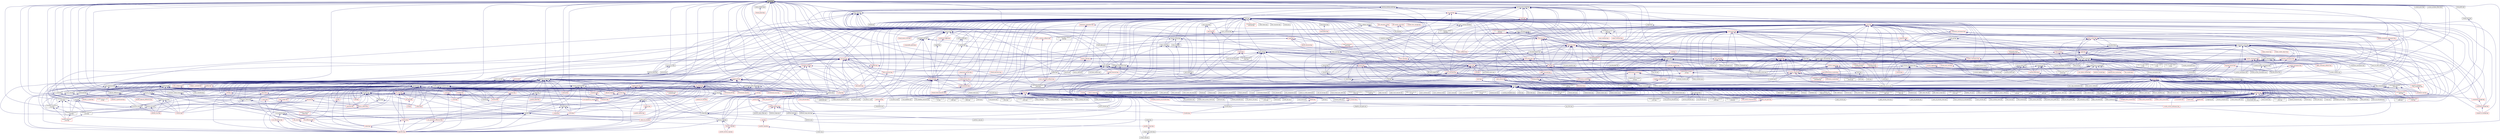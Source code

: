 digraph "unused.hpp"
{
  edge [fontname="Helvetica",fontsize="10",labelfontname="Helvetica",labelfontsize="10"];
  node [fontname="Helvetica",fontsize="10",shape=record];
  Node16 [label="unused.hpp",height=0.2,width=0.4,color="black", fillcolor="grey75", style="filled", fontcolor="black"];
  Node16 -> Node17 [dir="back",color="midnightblue",fontsize="10",style="solid",fontname="Helvetica"];
  Node17 [label="1d_stencil_6.cpp",height=0.2,width=0.4,color="black", fillcolor="white", style="filled",URL="$db/de7/1d__stencil__6_8cpp.html"];
  Node16 -> Node18 [dir="back",color="midnightblue",fontsize="10",style="solid",fontname="Helvetica"];
  Node18 [label="1d_stencil_7.cpp",height=0.2,width=0.4,color="black", fillcolor="white", style="filled",URL="$d4/d5a/1d__stencil__7_8cpp.html"];
  Node16 -> Node19 [dir="back",color="midnightblue",fontsize="10",style="solid",fontname="Helvetica"];
  Node19 [label="1d_stencil_8.cpp",height=0.2,width=0.4,color="black", fillcolor="white", style="filled",URL="$df/de0/1d__stencil__8_8cpp.html"];
  Node16 -> Node20 [dir="back",color="midnightblue",fontsize="10",style="solid",fontname="Helvetica"];
  Node20 [label="shared_mutex.cpp",height=0.2,width=0.4,color="black", fillcolor="white", style="filled",URL="$da/d0b/shared__mutex_8cpp.html"];
  Node16 -> Node21 [dir="back",color="midnightblue",fontsize="10",style="solid",fontname="Helvetica"];
  Node21 [label="hpx_fwd.hpp",height=0.2,width=0.4,color="black", fillcolor="white", style="filled",URL="$d5/d46/hpx__fwd_8hpp.html"];
  Node16 -> Node22 [dir="back",color="midnightblue",fontsize="10",style="solid",fontname="Helvetica"];
  Node22 [label="base_lco_with_value.hpp",height=0.2,width=0.4,color="black", fillcolor="white", style="filled",URL="$d2/df5/base__lco__with__value_8hpp.html"];
  Node22 -> Node23 [dir="back",color="midnightblue",fontsize="10",style="solid",fontname="Helvetica"];
  Node23 [label="lcos.hpp",height=0.2,width=0.4,color="black", fillcolor="white", style="filled",URL="$d5/deb/lcos_8hpp.html"];
  Node23 -> Node24 [dir="back",color="midnightblue",fontsize="10",style="solid",fontname="Helvetica"];
  Node24 [label="allgather_and_gate.cpp",height=0.2,width=0.4,color="black", fillcolor="white", style="filled",URL="$d1/d56/allgather__and__gate_8cpp.html"];
  Node23 -> Node25 [dir="back",color="midnightblue",fontsize="10",style="solid",fontname="Helvetica"];
  Node25 [label="apex_balance.cpp",height=0.2,width=0.4,color="black", fillcolor="white", style="filled",URL="$d4/d8e/apex__balance_8cpp.html"];
  Node23 -> Node26 [dir="back",color="midnightblue",fontsize="10",style="solid",fontname="Helvetica"];
  Node26 [label="apex_policy_engine\l_active_thread_count.cpp",height=0.2,width=0.4,color="black", fillcolor="white", style="filled",URL="$d5/d01/apex__policy__engine__active__thread__count_8cpp.html"];
  Node23 -> Node27 [dir="back",color="midnightblue",fontsize="10",style="solid",fontname="Helvetica"];
  Node27 [label="apex_policy_engine\l_events.cpp",height=0.2,width=0.4,color="black", fillcolor="white", style="filled",URL="$df/d0f/apex__policy__engine__events_8cpp.html"];
  Node23 -> Node28 [dir="back",color="midnightblue",fontsize="10",style="solid",fontname="Helvetica"];
  Node28 [label="apex_policy_engine\l_periodic.cpp",height=0.2,width=0.4,color="black", fillcolor="white", style="filled",URL="$d5/d7b/apex__policy__engine__periodic_8cpp.html"];
  Node23 -> Node29 [dir="back",color="midnightblue",fontsize="10",style="solid",fontname="Helvetica"];
  Node29 [label="heartbeat.cpp",height=0.2,width=0.4,color="black", fillcolor="white", style="filled",URL="$d8/d98/heartbeat_8cpp.html"];
  Node23 -> Node30 [dir="back",color="midnightblue",fontsize="10",style="solid",fontname="Helvetica"];
  Node30 [label="hello_world_component.hpp",height=0.2,width=0.4,color="red", fillcolor="white", style="filled",URL="$df/df0/hello__world__component_8hpp.html"];
  Node23 -> Node33 [dir="back",color="midnightblue",fontsize="10",style="solid",fontname="Helvetica"];
  Node33 [label="row.hpp",height=0.2,width=0.4,color="red", fillcolor="white", style="filled",URL="$dc/d69/row_8hpp.html"];
  Node33 -> Node40 [dir="back",color="midnightblue",fontsize="10",style="solid",fontname="Helvetica"];
  Node40 [label="stencil_iterator.hpp",height=0.2,width=0.4,color="red", fillcolor="white", style="filled",URL="$dc/d5c/server_2stencil__iterator_8hpp.html"];
  Node40 -> Node41 [dir="back",color="midnightblue",fontsize="10",style="solid",fontname="Helvetica"];
  Node41 [label="stencil_iterator.cpp",height=0.2,width=0.4,color="black", fillcolor="white", style="filled",URL="$d6/de1/server_2stencil__iterator_8cpp.html"];
  Node33 -> Node39 [dir="back",color="midnightblue",fontsize="10",style="solid",fontname="Helvetica"];
  Node39 [label="grid.cpp",height=0.2,width=0.4,color="black", fillcolor="white", style="filled",URL="$d6/d1b/jacobi__component_2grid_8cpp.html"];
  Node23 -> Node43 [dir="back",color="midnightblue",fontsize="10",style="solid",fontname="Helvetica"];
  Node43 [label="stencil_iterator.hpp",height=0.2,width=0.4,color="red", fillcolor="white", style="filled",URL="$d4/dc8/stencil__iterator_8hpp.html"];
  Node43 -> Node40 [dir="back",color="midnightblue",fontsize="10",style="solid",fontname="Helvetica"];
  Node23 -> Node40 [dir="back",color="midnightblue",fontsize="10",style="solid",fontname="Helvetica"];
  Node23 -> Node44 [dir="back",color="midnightblue",fontsize="10",style="solid",fontname="Helvetica"];
  Node44 [label="jacobi_hpx.cpp",height=0.2,width=0.4,color="black", fillcolor="white", style="filled",URL="$d8/d72/jacobi__hpx_8cpp.html"];
  Node23 -> Node45 [dir="back",color="midnightblue",fontsize="10",style="solid",fontname="Helvetica"];
  Node45 [label="jacobi_nonuniform_hpx.cpp",height=0.2,width=0.4,color="black", fillcolor="white", style="filled",URL="$de/d56/jacobi__nonuniform__hpx_8cpp.html"];
  Node23 -> Node46 [dir="back",color="midnightblue",fontsize="10",style="solid",fontname="Helvetica"];
  Node46 [label="enumerate_threads.cpp",height=0.2,width=0.4,color="black", fillcolor="white", style="filled",URL="$d3/dd4/enumerate__threads_8cpp.html"];
  Node23 -> Node47 [dir="back",color="midnightblue",fontsize="10",style="solid",fontname="Helvetica"];
  Node47 [label="fibonacci_await.cpp",height=0.2,width=0.4,color="black", fillcolor="white", style="filled",URL="$dc/d1c/fibonacci__await_8cpp.html"];
  Node23 -> Node48 [dir="back",color="midnightblue",fontsize="10",style="solid",fontname="Helvetica"];
  Node48 [label="fibonacci_dataflow.cpp",height=0.2,width=0.4,color="black", fillcolor="white", style="filled",URL="$df/d3d/fibonacci__dataflow_8cpp.html"];
  Node23 -> Node49 [dir="back",color="midnightblue",fontsize="10",style="solid",fontname="Helvetica"];
  Node49 [label="fibonacci_futures.cpp",height=0.2,width=0.4,color="black", fillcolor="white", style="filled",URL="$d6/de3/fibonacci__futures_8cpp.html"];
  Node23 -> Node50 [dir="back",color="midnightblue",fontsize="10",style="solid",fontname="Helvetica"];
  Node50 [label="fibonacci_futures_distributed.cpp",height=0.2,width=0.4,color="black", fillcolor="white", style="filled",URL="$d1/dc9/fibonacci__futures__distributed_8cpp.html"];
  Node23 -> Node51 [dir="back",color="midnightblue",fontsize="10",style="solid",fontname="Helvetica"];
  Node51 [label="fractals.cpp",height=0.2,width=0.4,color="black", fillcolor="white", style="filled",URL="$d8/d58/fractals_8cpp.html"];
  Node23 -> Node52 [dir="back",color="midnightblue",fontsize="10",style="solid",fontname="Helvetica"];
  Node52 [label="fractals_executor.cpp",height=0.2,width=0.4,color="black", fillcolor="white", style="filled",URL="$d9/da9/fractals__executor_8cpp.html"];
  Node23 -> Node53 [dir="back",color="midnightblue",fontsize="10",style="solid",fontname="Helvetica"];
  Node53 [label="fractals_struct.cpp",height=0.2,width=0.4,color="black", fillcolor="white", style="filled",URL="$d8/d2f/fractals__struct_8cpp.html"];
  Node23 -> Node54 [dir="back",color="midnightblue",fontsize="10",style="solid",fontname="Helvetica"];
  Node54 [label="hello_world.cpp",height=0.2,width=0.4,color="black", fillcolor="white", style="filled",URL="$d0/d67/hello__world_8cpp.html"];
  Node23 -> Node55 [dir="back",color="midnightblue",fontsize="10",style="solid",fontname="Helvetica"];
  Node55 [label="latch_local.cpp",height=0.2,width=0.4,color="black", fillcolor="white", style="filled",URL="$dd/dd3/latch__local_8cpp.html"];
  Node23 -> Node56 [dir="back",color="midnightblue",fontsize="10",style="solid",fontname="Helvetica"];
  Node56 [label="latch_remote.cpp",height=0.2,width=0.4,color="black", fillcolor="white", style="filled",URL="$df/d59/latch__remote_8cpp.html"];
  Node23 -> Node57 [dir="back",color="midnightblue",fontsize="10",style="solid",fontname="Helvetica"];
  Node57 [label="local_channel.cpp",height=0.2,width=0.4,color="black", fillcolor="white", style="filled",URL="$d0/d3e/local__channel_8cpp.html"];
  Node23 -> Node58 [dir="back",color="midnightblue",fontsize="10",style="solid",fontname="Helvetica"];
  Node58 [label="pingpong.cpp",height=0.2,width=0.4,color="black", fillcolor="white", style="filled",URL="$dd/d4d/pingpong_8cpp.html"];
  Node23 -> Node20 [dir="back",color="midnightblue",fontsize="10",style="solid",fontname="Helvetica"];
  Node23 -> Node59 [dir="back",color="midnightblue",fontsize="10",style="solid",fontname="Helvetica"];
  Node59 [label="wait_composition.cpp",height=0.2,width=0.4,color="black", fillcolor="white", style="filled",URL="$d6/d13/wait__composition_8cpp.html"];
  Node23 -> Node60 [dir="back",color="midnightblue",fontsize="10",style="solid",fontname="Helvetica"];
  Node60 [label="sheneos_compare.cpp",height=0.2,width=0.4,color="black", fillcolor="white", style="filled",URL="$dc/d11/sheneos__compare_8cpp.html"];
  Node23 -> Node61 [dir="back",color="midnightblue",fontsize="10",style="solid",fontname="Helvetica"];
  Node61 [label="spell_check_file.cpp",height=0.2,width=0.4,color="black", fillcolor="white", style="filled",URL="$df/df7/spell__check__file_8cpp.html"];
  Node23 -> Node62 [dir="back",color="midnightblue",fontsize="10",style="solid",fontname="Helvetica"];
  Node62 [label="spell_check_simple.cpp",height=0.2,width=0.4,color="black", fillcolor="white", style="filled",URL="$dd/d54/spell__check__simple_8cpp.html"];
  Node23 -> Node63 [dir="back",color="midnightblue",fontsize="10",style="solid",fontname="Helvetica"];
  Node63 [label="simple_central_tuplespace\l_client.cpp",height=0.2,width=0.4,color="black", fillcolor="white", style="filled",URL="$d1/d7b/simple__central__tuplespace__client_8cpp.html"];
  Node23 -> Node64 [dir="back",color="midnightblue",fontsize="10",style="solid",fontname="Helvetica"];
  Node64 [label="hpx.hpp",height=0.2,width=0.4,color="red", fillcolor="white", style="filled",URL="$d0/daa/hpx_8hpp.html"];
  Node64 -> Node17 [dir="back",color="midnightblue",fontsize="10",style="solid",fontname="Helvetica"];
  Node64 -> Node18 [dir="back",color="midnightblue",fontsize="10",style="solid",fontname="Helvetica"];
  Node64 -> Node19 [dir="back",color="midnightblue",fontsize="10",style="solid",fontname="Helvetica"];
  Node64 -> Node74 [dir="back",color="midnightblue",fontsize="10",style="solid",fontname="Helvetica"];
  Node74 [label="accumulator.hpp",height=0.2,width=0.4,color="red", fillcolor="white", style="filled",URL="$d4/d9d/server_2accumulator_8hpp.html"];
  Node64 -> Node77 [dir="back",color="midnightblue",fontsize="10",style="solid",fontname="Helvetica"];
  Node77 [label="template_function_accumulator.hpp",height=0.2,width=0.4,color="red", fillcolor="white", style="filled",URL="$d7/da6/server_2template__function__accumulator_8hpp.html"];
  Node64 -> Node24 [dir="back",color="midnightblue",fontsize="10",style="solid",fontname="Helvetica"];
  Node64 -> Node84 [dir="back",color="midnightblue",fontsize="10",style="solid",fontname="Helvetica"];
  Node84 [label="ag_client.cpp",height=0.2,width=0.4,color="black", fillcolor="white", style="filled",URL="$d4/d5d/ag__client_8cpp.html"];
  Node64 -> Node30 [dir="back",color="midnightblue",fontsize="10",style="solid",fontname="Helvetica"];
  Node64 -> Node39 [dir="back",color="midnightblue",fontsize="10",style="solid",fontname="Helvetica"];
  Node64 -> Node41 [dir="back",color="midnightblue",fontsize="10",style="solid",fontname="Helvetica"];
  Node64 -> Node44 [dir="back",color="midnightblue",fontsize="10",style="solid",fontname="Helvetica"];
  Node64 -> Node45 [dir="back",color="midnightblue",fontsize="10",style="solid",fontname="Helvetica"];
  Node64 -> Node106 [dir="back",color="midnightblue",fontsize="10",style="solid",fontname="Helvetica"];
  Node106 [label="nqueen.hpp",height=0.2,width=0.4,color="red", fillcolor="white", style="filled",URL="$de/d58/server_2nqueen_8hpp.html"];
  Node64 -> Node121 [dir="back",color="midnightblue",fontsize="10",style="solid",fontname="Helvetica"];
  Node121 [label="file_serialization.cpp",height=0.2,width=0.4,color="black", fillcolor="white", style="filled",URL="$de/d58/file__serialization_8cpp.html"];
  Node64 -> Node123 [dir="back",color="midnightblue",fontsize="10",style="solid",fontname="Helvetica"];
  Node123 [label="interest_calculator.cpp",height=0.2,width=0.4,color="black", fillcolor="white", style="filled",URL="$d2/d86/interest__calculator_8cpp.html"];
  Node64 -> Node124 [dir="back",color="midnightblue",fontsize="10",style="solid",fontname="Helvetica"];
  Node124 [label="non_atomic_rma.cpp",height=0.2,width=0.4,color="black", fillcolor="white", style="filled",URL="$d7/d8b/non__atomic__rma_8cpp.html"];
  Node64 -> Node127 [dir="back",color="midnightblue",fontsize="10",style="solid",fontname="Helvetica"];
  Node127 [label="quicksort.cpp",height=0.2,width=0.4,color="black", fillcolor="white", style="filled",URL="$d3/d1e/quicksort_8cpp.html"];
  Node64 -> Node136 [dir="back",color="midnightblue",fontsize="10",style="solid",fontname="Helvetica"];
  Node136 [label="random_mem_access.hpp",height=0.2,width=0.4,color="red", fillcolor="white", style="filled",URL="$d0/d19/server_2random__mem__access_8hpp.html"];
  Node64 -> Node139 [dir="back",color="midnightblue",fontsize="10",style="solid",fontname="Helvetica"];
  Node139 [label="random_mem_access_client.cpp",height=0.2,width=0.4,color="black", fillcolor="white", style="filled",URL="$df/d1b/random__mem__access__client_8cpp.html"];
  Node64 -> Node140 [dir="back",color="midnightblue",fontsize="10",style="solid",fontname="Helvetica"];
  Node140 [label="oversubscribing_resource\l_partitioner.cpp",height=0.2,width=0.4,color="black", fillcolor="white", style="filled",URL="$dd/dee/oversubscribing__resource__partitioner_8cpp.html"];
  Node64 -> Node141 [dir="back",color="midnightblue",fontsize="10",style="solid",fontname="Helvetica"];
  Node141 [label="simple_resource_partitioner.cpp",height=0.2,width=0.4,color="black", fillcolor="white", style="filled",URL="$d5/df9/simple__resource__partitioner_8cpp.html"];
  Node64 -> Node145 [dir="back",color="midnightblue",fontsize="10",style="solid",fontname="Helvetica"];
  Node145 [label="interpolator.cpp",height=0.2,width=0.4,color="black", fillcolor="white", style="filled",URL="$d5/d02/interpolator_8cpp.html"];
  Node64 -> Node149 [dir="back",color="midnightblue",fontsize="10",style="solid",fontname="Helvetica"];
  Node149 [label="partition3d.hpp",height=0.2,width=0.4,color="red", fillcolor="white", style="filled",URL="$d1/d50/partition3d_8hpp.html"];
  Node149 -> Node145 [dir="back",color="midnightblue",fontsize="10",style="solid",fontname="Helvetica"];
  Node64 -> Node159 [dir="back",color="midnightblue",fontsize="10",style="solid",fontname="Helvetica"];
  Node159 [label="throttle.hpp",height=0.2,width=0.4,color="red", fillcolor="white", style="filled",URL="$db/dc9/server_2throttle_8hpp.html"];
  Node159 -> Node160 [dir="back",color="midnightblue",fontsize="10",style="solid",fontname="Helvetica"];
  Node160 [label="throttle.hpp",height=0.2,width=0.4,color="black", fillcolor="white", style="filled",URL="$d5/dec/stubs_2throttle_8hpp.html"];
  Node160 -> Node161 [dir="back",color="midnightblue",fontsize="10",style="solid",fontname="Helvetica"];
  Node161 [label="throttle.hpp",height=0.2,width=0.4,color="red", fillcolor="white", style="filled",URL="$d2/d2e/throttle_8hpp.html"];
  Node64 -> Node160 [dir="back",color="midnightblue",fontsize="10",style="solid",fontname="Helvetica"];
  Node64 -> Node161 [dir="back",color="midnightblue",fontsize="10",style="solid",fontname="Helvetica"];
  Node64 -> Node172 [dir="back",color="midnightblue",fontsize="10",style="solid",fontname="Helvetica"];
  Node172 [label="simple_central_tuplespace.hpp",height=0.2,width=0.4,color="red", fillcolor="white", style="filled",URL="$db/d69/server_2simple__central__tuplespace_8hpp.html"];
  Node64 -> Node176 [dir="back",color="midnightblue",fontsize="10",style="solid",fontname="Helvetica"];
  Node176 [label="tuples_warehouse.hpp",height=0.2,width=0.4,color="black", fillcolor="white", style="filled",URL="$da/de6/tuples__warehouse_8hpp.html"];
  Node176 -> Node172 [dir="back",color="midnightblue",fontsize="10",style="solid",fontname="Helvetica"];
  Node64 -> Node191 [dir="back",color="midnightblue",fontsize="10",style="solid",fontname="Helvetica"];
  Node191 [label="stream.cpp",height=0.2,width=0.4,color="black", fillcolor="white", style="filled",URL="$da/d5f/stream_8cpp.html"];
  Node64 -> Node214 [dir="back",color="midnightblue",fontsize="10",style="solid",fontname="Helvetica"];
  Node214 [label="duplicate_id_registration\l_1596.cpp",height=0.2,width=0.4,color="black", fillcolor="white", style="filled",URL="$db/d8d/duplicate__id__registration__1596_8cpp.html"];
  Node64 -> Node217 [dir="back",color="midnightblue",fontsize="10",style="solid",fontname="Helvetica"];
  Node217 [label="send_gid_keep_component\l_1624.cpp",height=0.2,width=0.4,color="black", fillcolor="white", style="filled",URL="$d9/d49/send__gid__keep__component__1624_8cpp.html"];
  Node64 -> Node237 [dir="back",color="midnightblue",fontsize="10",style="solid",fontname="Helvetica"];
  Node237 [label="async_unwrap_1037.cpp",height=0.2,width=0.4,color="black", fillcolor="white", style="filled",URL="$d4/d13/async__unwrap__1037_8cpp.html"];
  Node64 -> Node246 [dir="back",color="midnightblue",fontsize="10",style="solid",fontname="Helvetica"];
  Node246 [label="dataflow_recursion\l_1613.cpp",height=0.2,width=0.4,color="black", fillcolor="white", style="filled",URL="$d0/d1f/dataflow__recursion__1613_8cpp.html"];
  Node64 -> Node248 [dir="back",color="midnightblue",fontsize="10",style="solid",fontname="Helvetica"];
  Node248 [label="exception_from_continuation\l_1613.cpp",height=0.2,width=0.4,color="black", fillcolor="white", style="filled",URL="$db/d28/exception__from__continuation__1613_8cpp.html"];
  Node64 -> Node251 [dir="back",color="midnightblue",fontsize="10",style="solid",fontname="Helvetica"];
  Node251 [label="future_790.cpp",height=0.2,width=0.4,color="black", fillcolor="white", style="filled",URL="$de/d3d/future__790_8cpp.html"];
  Node64 -> Node253 [dir="back",color="midnightblue",fontsize="10",style="solid",fontname="Helvetica"];
  Node253 [label="future_unwrap_878.cpp",height=0.2,width=0.4,color="black", fillcolor="white", style="filled",URL="$d9/ddf/future__unwrap__878_8cpp.html"];
  Node64 -> Node254 [dir="back",color="midnightblue",fontsize="10",style="solid",fontname="Helvetica"];
  Node254 [label="ignore_while_locked\l_1485.cpp",height=0.2,width=0.4,color="black", fillcolor="white", style="filled",URL="$db/d24/ignore__while__locked__1485_8cpp.html"];
  Node64 -> Node261 [dir="back",color="midnightblue",fontsize="10",style="solid",fontname="Helvetica"];
  Node261 [label="safely_destroy_promise\l_1481.cpp",height=0.2,width=0.4,color="black", fillcolor="white", style="filled",URL="$dd/d62/safely__destroy__promise__1481_8cpp.html"];
  Node64 -> Node264 [dir="back",color="midnightblue",fontsize="10",style="solid",fontname="Helvetica"];
  Node264 [label="shared_stated_leaked\l_1211.cpp",height=0.2,width=0.4,color="black", fillcolor="white", style="filled",URL="$dc/dce/shared__stated__leaked__1211_8cpp.html"];
  Node64 -> Node288 [dir="back",color="midnightblue",fontsize="10",style="solid",fontname="Helvetica"];
  Node288 [label="thread_pool_executor\l_1114.cpp",height=0.2,width=0.4,color="black", fillcolor="white", style="filled",URL="$d8/d63/thread__pool__executor__1114_8cpp.html"];
  Node64 -> Node297 [dir="back",color="midnightblue",fontsize="10",style="solid",fontname="Helvetica"];
  Node297 [label="unwrapped_1528.cpp",height=0.2,width=0.4,color="black", fillcolor="white", style="filled",URL="$d7/d63/unwrapped__1528_8cpp.html"];
  Node64 -> Node313 [dir="back",color="midnightblue",fontsize="10",style="solid",fontname="Helvetica"];
  Node313 [label="managed_refcnt_checker.hpp",height=0.2,width=0.4,color="red", fillcolor="white", style="filled",URL="$df/da6/server_2managed__refcnt__checker_8hpp.html"];
  Node64 -> Node316 [dir="back",color="midnightblue",fontsize="10",style="solid",fontname="Helvetica"];
  Node316 [label="simple_refcnt_checker.hpp",height=0.2,width=0.4,color="red", fillcolor="white", style="filled",URL="$d6/d3d/server_2simple__refcnt__checker_8hpp.html"];
  Node64 -> Node327 [dir="back",color="midnightblue",fontsize="10",style="solid",fontname="Helvetica"];
  Node327 [label="await.cpp",height=0.2,width=0.4,color="black", fillcolor="white", style="filled",URL="$d6/d41/await_8cpp.html"];
  Node64 -> Node328 [dir="back",color="midnightblue",fontsize="10",style="solid",fontname="Helvetica"];
  Node328 [label="barrier.cpp",height=0.2,width=0.4,color="black", fillcolor="white", style="filled",URL="$df/d63/tests_2unit_2lcos_2barrier_8cpp.html"];
  Node64 -> Node335 [dir="back",color="midnightblue",fontsize="10",style="solid",fontname="Helvetica"];
  Node335 [label="local_barrier.cpp",height=0.2,width=0.4,color="black", fillcolor="white", style="filled",URL="$d2/db4/tests_2unit_2lcos_2local__barrier_8cpp.html"];
  Node64 -> Node336 [dir="back",color="midnightblue",fontsize="10",style="solid",fontname="Helvetica"];
  Node336 [label="local_dataflow.cpp",height=0.2,width=0.4,color="black", fillcolor="white", style="filled",URL="$d9/d92/local__dataflow_8cpp.html"];
  Node64 -> Node337 [dir="back",color="midnightblue",fontsize="10",style="solid",fontname="Helvetica"];
  Node337 [label="local_dataflow_executor.cpp",height=0.2,width=0.4,color="black", fillcolor="white", style="filled",URL="$d2/d73/local__dataflow__executor_8cpp.html"];
  Node64 -> Node338 [dir="back",color="midnightblue",fontsize="10",style="solid",fontname="Helvetica"];
  Node338 [label="local_dataflow_executor\l_v1.cpp",height=0.2,width=0.4,color="black", fillcolor="white", style="filled",URL="$df/d49/local__dataflow__executor__v1_8cpp.html"];
  Node64 -> Node340 [dir="back",color="midnightblue",fontsize="10",style="solid",fontname="Helvetica"];
  Node340 [label="local_event.cpp",height=0.2,width=0.4,color="black", fillcolor="white", style="filled",URL="$df/d9a/local__event_8cpp.html"];
  Node64 -> Node417 [dir="back",color="midnightblue",fontsize="10",style="solid",fontname="Helvetica"];
  Node417 [label="merge.cpp",height=0.2,width=0.4,color="black", fillcolor="white", style="filled",URL="$d1/da4/merge_8cpp.html"];
  Node64 -> Node424 [dir="back",color="midnightblue",fontsize="10",style="solid",fontname="Helvetica"];
  Node424 [label="partition.cpp",height=0.2,width=0.4,color="black", fillcolor="white", style="filled",URL="$d6/daf/tests_2unit_2parallel_2algorithms_2partition_8cpp.html"];
  Node64 -> Node425 [dir="back",color="midnightblue",fontsize="10",style="solid",fontname="Helvetica"];
  Node425 [label="partition_copy.cpp",height=0.2,width=0.4,color="black", fillcolor="white", style="filled",URL="$d8/d61/partition__copy_8cpp.html"];
  Node64 -> Node474 [dir="back",color="midnightblue",fontsize="10",style="solid",fontname="Helvetica"];
  Node474 [label="unique_copy.cpp",height=0.2,width=0.4,color="black", fillcolor="white", style="filled",URL="$de/dbb/unique__copy_8cpp.html"];
  Node64 -> Node484 [dir="back",color="midnightblue",fontsize="10",style="solid",fontname="Helvetica"];
  Node484 [label="partition_copy_range.cpp",height=0.2,width=0.4,color="black", fillcolor="white", style="filled",URL="$d6/df9/partition__copy__range_8cpp.html"];
  Node64 -> Node485 [dir="back",color="midnightblue",fontsize="10",style="solid",fontname="Helvetica"];
  Node485 [label="partition_range.cpp",height=0.2,width=0.4,color="black", fillcolor="white", style="filled",URL="$da/d9a/partition__range_8cpp.html"];
  Node64 -> Node557 [dir="back",color="midnightblue",fontsize="10",style="solid",fontname="Helvetica"];
  Node557 [label="serialize_buffer.cpp",height=0.2,width=0.4,color="black", fillcolor="white", style="filled",URL="$d1/d00/serialize__buffer_8cpp.html"];
  Node23 -> Node565 [dir="back",color="midnightblue",fontsize="10",style="solid",fontname="Helvetica"];
  Node565 [label="parent_vs_child_stealing.cpp",height=0.2,width=0.4,color="black", fillcolor="white", style="filled",URL="$d2/d07/parent__vs__child__stealing_8cpp.html"];
  Node23 -> Node566 [dir="back",color="midnightblue",fontsize="10",style="solid",fontname="Helvetica"];
  Node566 [label="wait_all_timings.cpp",height=0.2,width=0.4,color="black", fillcolor="white", style="filled",URL="$d5/da1/wait__all__timings_8cpp.html"];
  Node23 -> Node567 [dir="back",color="midnightblue",fontsize="10",style="solid",fontname="Helvetica"];
  Node567 [label="return_future_2847.cpp",height=0.2,width=0.4,color="black", fillcolor="white", style="filled",URL="$d3/dfe/return__future__2847_8cpp.html"];
  Node23 -> Node568 [dir="back",color="midnightblue",fontsize="10",style="solid",fontname="Helvetica"];
  Node568 [label="return_non_default\l_constructible_2847.cpp",height=0.2,width=0.4,color="black", fillcolor="white", style="filled",URL="$dc/d11/return__non__default__constructible__2847_8cpp.html"];
  Node23 -> Node214 [dir="back",color="midnightblue",fontsize="10",style="solid",fontname="Helvetica"];
  Node23 -> Node217 [dir="back",color="midnightblue",fontsize="10",style="solid",fontname="Helvetica"];
  Node23 -> Node569 [dir="back",color="midnightblue",fontsize="10",style="solid",fontname="Helvetica"];
  Node569 [label="async_action_1813.cpp",height=0.2,width=0.4,color="black", fillcolor="white", style="filled",URL="$db/de6/async__action__1813_8cpp.html"];
  Node23 -> Node570 [dir="back",color="midnightblue",fontsize="10",style="solid",fontname="Helvetica"];
  Node570 [label="async_callback_non\l_deduced_context.cpp",height=0.2,width=0.4,color="black", fillcolor="white", style="filled",URL="$dc/dbb/async__callback__non__deduced__context_8cpp.html"];
  Node23 -> Node571 [dir="back",color="midnightblue",fontsize="10",style="solid",fontname="Helvetica"];
  Node571 [label="broadcast_unwrap_future\l_2885.cpp",height=0.2,width=0.4,color="black", fillcolor="white", style="filled",URL="$da/df6/broadcast__unwrap__future__2885_8cpp.html"];
  Node23 -> Node572 [dir="back",color="midnightblue",fontsize="10",style="solid",fontname="Helvetica"];
  Node572 [label="broadcast_wait_for\l_2822.cpp",height=0.2,width=0.4,color="black", fillcolor="white", style="filled",URL="$dd/de7/broadcast__wait__for__2822_8cpp.html"];
  Node23 -> Node573 [dir="back",color="midnightblue",fontsize="10",style="solid",fontname="Helvetica"];
  Node573 [label="dataflow_791.cpp",height=0.2,width=0.4,color="black", fillcolor="white", style="filled",URL="$d6/da1/dataflow__791_8cpp.html"];
  Node23 -> Node574 [dir="back",color="midnightblue",fontsize="10",style="solid",fontname="Helvetica"];
  Node574 [label="future_range_ambiguity\l_2032.cpp",height=0.2,width=0.4,color="black", fillcolor="white", style="filled",URL="$dc/d4e/future__range__ambiguity__2032_8cpp.html"];
  Node23 -> Node575 [dir="back",color="midnightblue",fontsize="10",style="solid",fontname="Helvetica"];
  Node575 [label="future_timed_wait_1025.cpp",height=0.2,width=0.4,color="black", fillcolor="white", style="filled",URL="$de/d7d/future__timed__wait__1025_8cpp.html"];
  Node23 -> Node576 [dir="back",color="midnightblue",fontsize="10",style="solid",fontname="Helvetica"];
  Node576 [label="shared_future_continuation\l_order.cpp",height=0.2,width=0.4,color="black", fillcolor="white", style="filled",URL="$dd/d1f/shared__future__continuation__order_8cpp.html"];
  Node23 -> Node577 [dir="back",color="midnightblue",fontsize="10",style="solid",fontname="Helvetica"];
  Node577 [label="shared_future_then\l_2166.cpp",height=0.2,width=0.4,color="black", fillcolor="white", style="filled",URL="$d8/dc4/shared__future__then__2166_8cpp.html"];
  Node23 -> Node264 [dir="back",color="midnightblue",fontsize="10",style="solid",fontname="Helvetica"];
  Node23 -> Node578 [dir="back",color="midnightblue",fontsize="10",style="solid",fontname="Helvetica"];
  Node578 [label="sliding_semaphore_2338.cpp",height=0.2,width=0.4,color="black", fillcolor="white", style="filled",URL="$da/da6/sliding__semaphore__2338_8cpp.html"];
  Node23 -> Node579 [dir="back",color="midnightblue",fontsize="10",style="solid",fontname="Helvetica"];
  Node579 [label="wait_for_action_2796.cpp",height=0.2,width=0.4,color="black", fillcolor="white", style="filled",URL="$dc/db9/wait__for__action__2796_8cpp.html"];
  Node23 -> Node288 [dir="back",color="midnightblue",fontsize="10",style="solid",fontname="Helvetica"];
  Node23 -> Node580 [dir="back",color="midnightblue",fontsize="10",style="solid",fontname="Helvetica"];
  Node580 [label="function_serialization\l_728.cpp",height=0.2,width=0.4,color="black", fillcolor="white", style="filled",URL="$d8/db1/function__serialization__728_8cpp.html"];
  Node23 -> Node581 [dir="back",color="midnightblue",fontsize="10",style="solid",fontname="Helvetica"];
  Node581 [label="protect_with_nullary\l_pfo.cpp",height=0.2,width=0.4,color="black", fillcolor="white", style="filled",URL="$df/db5/protect__with__nullary__pfo_8cpp.html"];
  Node23 -> Node582 [dir="back",color="midnightblue",fontsize="10",style="solid",fontname="Helvetica"];
  Node582 [label="tuple_serialization\l_803.cpp",height=0.2,width=0.4,color="black", fillcolor="white", style="filled",URL="$de/d61/tuple__serialization__803_8cpp.html"];
  Node23 -> Node583 [dir="back",color="midnightblue",fontsize="10",style="solid",fontname="Helvetica"];
  Node583 [label="zero_copy_parcels_1001.cpp",height=0.2,width=0.4,color="black", fillcolor="white", style="filled",URL="$da/dfd/zero__copy__parcels__1001_8cpp.html"];
  Node23 -> Node584 [dir="back",color="midnightblue",fontsize="10",style="solid",fontname="Helvetica"];
  Node584 [label="return_future.cpp",height=0.2,width=0.4,color="black", fillcolor="white", style="filled",URL="$d4/dbe/return__future_8cpp.html"];
  Node23 -> Node585 [dir="back",color="midnightblue",fontsize="10",style="solid",fontname="Helvetica"];
  Node585 [label="find_clients_from_prefix.cpp",height=0.2,width=0.4,color="black", fillcolor="white", style="filled",URL="$dc/d15/find__clients__from__prefix_8cpp.html"];
  Node23 -> Node586 [dir="back",color="midnightblue",fontsize="10",style="solid",fontname="Helvetica"];
  Node586 [label="find_ids_from_prefix.cpp",height=0.2,width=0.4,color="black", fillcolor="white", style="filled",URL="$dc/df3/find__ids__from__prefix_8cpp.html"];
  Node23 -> Node587 [dir="back",color="midnightblue",fontsize="10",style="solid",fontname="Helvetica"];
  Node587 [label="get_colocation_id.cpp",height=0.2,width=0.4,color="black", fillcolor="white", style="filled",URL="$dd/d0d/get__colocation__id_8cpp.html"];
  Node23 -> Node309 [dir="back",color="midnightblue",fontsize="10",style="solid",fontname="Helvetica"];
  Node309 [label="split_credit.cpp",height=0.2,width=0.4,color="black", fillcolor="white", style="filled",URL="$dc/d1c/split__credit_8cpp.html"];
  Node23 -> Node588 [dir="back",color="midnightblue",fontsize="10",style="solid",fontname="Helvetica"];
  Node588 [label="apex_action_count.cpp",height=0.2,width=0.4,color="black", fillcolor="white", style="filled",URL="$d8/de5/apex__action__count_8cpp.html"];
  Node23 -> Node589 [dir="back",color="midnightblue",fontsize="10",style="solid",fontname="Helvetica"];
  Node589 [label="action_invoke_no_more\l_than.cpp",height=0.2,width=0.4,color="black", fillcolor="white", style="filled",URL="$db/d8a/action__invoke__no__more__than_8cpp.html"];
  Node23 -> Node590 [dir="back",color="midnightblue",fontsize="10",style="solid",fontname="Helvetica"];
  Node590 [label="migrate_component.cpp",height=0.2,width=0.4,color="black", fillcolor="white", style="filled",URL="$dc/d78/migrate__component_8cpp.html"];
  Node23 -> Node591 [dir="back",color="midnightblue",fontsize="10",style="solid",fontname="Helvetica"];
  Node591 [label="apply_colocated.cpp",height=0.2,width=0.4,color="black", fillcolor="white", style="filled",URL="$d5/dd3/apply__colocated_8cpp.html"];
  Node23 -> Node592 [dir="back",color="midnightblue",fontsize="10",style="solid",fontname="Helvetica"];
  Node592 [label="apply_local.cpp",height=0.2,width=0.4,color="black", fillcolor="white", style="filled",URL="$dd/db5/apply__local_8cpp.html"];
  Node23 -> Node593 [dir="back",color="midnightblue",fontsize="10",style="solid",fontname="Helvetica"];
  Node593 [label="apply_local_executor.cpp",height=0.2,width=0.4,color="black", fillcolor="white", style="filled",URL="$db/d84/apply__local__executor_8cpp.html"];
  Node23 -> Node594 [dir="back",color="midnightblue",fontsize="10",style="solid",fontname="Helvetica"];
  Node594 [label="apply_local_executor\l_v1.cpp",height=0.2,width=0.4,color="black", fillcolor="white", style="filled",URL="$dd/d53/apply__local__executor__v1_8cpp.html"];
  Node23 -> Node595 [dir="back",color="midnightblue",fontsize="10",style="solid",fontname="Helvetica"];
  Node595 [label="apply_remote.cpp",height=0.2,width=0.4,color="black", fillcolor="white", style="filled",URL="$d9/d40/apply__remote_8cpp.html"];
  Node23 -> Node596 [dir="back",color="midnightblue",fontsize="10",style="solid",fontname="Helvetica"];
  Node596 [label="apply_remote_client.cpp",height=0.2,width=0.4,color="black", fillcolor="white", style="filled",URL="$d9/def/apply__remote__client_8cpp.html"];
  Node23 -> Node597 [dir="back",color="midnightblue",fontsize="10",style="solid",fontname="Helvetica"];
  Node597 [label="async_cb_colocated.cpp",height=0.2,width=0.4,color="black", fillcolor="white", style="filled",URL="$d7/d7f/async__cb__colocated_8cpp.html"];
  Node23 -> Node598 [dir="back",color="midnightblue",fontsize="10",style="solid",fontname="Helvetica"];
  Node598 [label="async_cb_remote.cpp",height=0.2,width=0.4,color="black", fillcolor="white", style="filled",URL="$da/d88/async__cb__remote_8cpp.html"];
  Node23 -> Node599 [dir="back",color="midnightblue",fontsize="10",style="solid",fontname="Helvetica"];
  Node599 [label="async_cb_remote_client.cpp",height=0.2,width=0.4,color="black", fillcolor="white", style="filled",URL="$d2/d31/async__cb__remote__client_8cpp.html"];
  Node23 -> Node600 [dir="back",color="midnightblue",fontsize="10",style="solid",fontname="Helvetica"];
  Node600 [label="async_continue.cpp",height=0.2,width=0.4,color="black", fillcolor="white", style="filled",URL="$d4/d19/async__continue_8cpp.html"];
  Node23 -> Node601 [dir="back",color="midnightblue",fontsize="10",style="solid",fontname="Helvetica"];
  Node601 [label="async_continue_cb.cpp",height=0.2,width=0.4,color="black", fillcolor="white", style="filled",URL="$df/d37/async__continue__cb_8cpp.html"];
  Node23 -> Node602 [dir="back",color="midnightblue",fontsize="10",style="solid",fontname="Helvetica"];
  Node602 [label="async_continue_cb_colocated.cpp",height=0.2,width=0.4,color="black", fillcolor="white", style="filled",URL="$dd/dce/async__continue__cb__colocated_8cpp.html"];
  Node23 -> Node603 [dir="back",color="midnightblue",fontsize="10",style="solid",fontname="Helvetica"];
  Node603 [label="async_local.cpp",height=0.2,width=0.4,color="black", fillcolor="white", style="filled",URL="$d3/d4c/async__local_8cpp.html"];
  Node23 -> Node604 [dir="back",color="midnightblue",fontsize="10",style="solid",fontname="Helvetica"];
  Node604 [label="async_local_executor.cpp",height=0.2,width=0.4,color="black", fillcolor="white", style="filled",URL="$d4/dce/async__local__executor_8cpp.html"];
  Node23 -> Node605 [dir="back",color="midnightblue",fontsize="10",style="solid",fontname="Helvetica"];
  Node605 [label="async_local_executor\l_v1.cpp",height=0.2,width=0.4,color="black", fillcolor="white", style="filled",URL="$da/d4a/async__local__executor__v1_8cpp.html"];
  Node23 -> Node606 [dir="back",color="midnightblue",fontsize="10",style="solid",fontname="Helvetica"];
  Node606 [label="async_remote.cpp",height=0.2,width=0.4,color="black", fillcolor="white", style="filled",URL="$dd/dd8/async__remote_8cpp.html"];
  Node23 -> Node607 [dir="back",color="midnightblue",fontsize="10",style="solid",fontname="Helvetica"];
  Node607 [label="async_remote_client.cpp",height=0.2,width=0.4,color="black", fillcolor="white", style="filled",URL="$d6/d49/async__remote__client_8cpp.html"];
  Node23 -> Node328 [dir="back",color="midnightblue",fontsize="10",style="solid",fontname="Helvetica"];
  Node23 -> Node608 [dir="back",color="midnightblue",fontsize="10",style="solid",fontname="Helvetica"];
  Node608 [label="broadcast.cpp",height=0.2,width=0.4,color="black", fillcolor="white", style="filled",URL="$d8/d8b/broadcast_8cpp.html"];
  Node23 -> Node609 [dir="back",color="midnightblue",fontsize="10",style="solid",fontname="Helvetica"];
  Node609 [label="broadcast_apply.cpp",height=0.2,width=0.4,color="black", fillcolor="white", style="filled",URL="$dd/de8/broadcast__apply_8cpp.html"];
  Node23 -> Node610 [dir="back",color="midnightblue",fontsize="10",style="solid",fontname="Helvetica"];
  Node610 [label="channel.cpp",height=0.2,width=0.4,color="black", fillcolor="white", style="filled",URL="$dd/d5f/channel_8cpp.html"];
  Node23 -> Node611 [dir="back",color="midnightblue",fontsize="10",style="solid",fontname="Helvetica"];
  Node611 [label="channel_local.cpp",height=0.2,width=0.4,color="black", fillcolor="white", style="filled",URL="$d6/d3e/channel__local_8cpp.html"];
  Node23 -> Node612 [dir="back",color="midnightblue",fontsize="10",style="solid",fontname="Helvetica"];
  Node612 [label="client_then.cpp",height=0.2,width=0.4,color="black", fillcolor="white", style="filled",URL="$d1/d5a/client__then_8cpp.html"];
  Node23 -> Node613 [dir="back",color="midnightblue",fontsize="10",style="solid",fontname="Helvetica"];
  Node613 [label="counting_semaphore.cpp",height=0.2,width=0.4,color="black", fillcolor="white", style="filled",URL="$df/de9/counting__semaphore_8cpp.html"];
  Node23 -> Node614 [dir="back",color="midnightblue",fontsize="10",style="solid",fontname="Helvetica"];
  Node614 [label="fold.cpp",height=0.2,width=0.4,color="black", fillcolor="white", style="filled",URL="$d8/dd8/fold_8cpp.html"];
  Node23 -> Node615 [dir="back",color="midnightblue",fontsize="10",style="solid",fontname="Helvetica"];
  Node615 [label="future.cpp",height=0.2,width=0.4,color="black", fillcolor="white", style="filled",URL="$d6/d4d/future_8cpp.html"];
  Node23 -> Node616 [dir="back",color="midnightblue",fontsize="10",style="solid",fontname="Helvetica"];
  Node616 [label="future_then.cpp",height=0.2,width=0.4,color="black", fillcolor="white", style="filled",URL="$df/da5/future__then_8cpp.html"];
  Node23 -> Node617 [dir="back",color="midnightblue",fontsize="10",style="solid",fontname="Helvetica"];
  Node617 [label="future_then_executor.cpp",height=0.2,width=0.4,color="black", fillcolor="white", style="filled",URL="$df/dbe/future__then__executor_8cpp.html"];
  Node23 -> Node618 [dir="back",color="midnightblue",fontsize="10",style="solid",fontname="Helvetica"];
  Node618 [label="future_then_executor\l_v1.cpp",height=0.2,width=0.4,color="black", fillcolor="white", style="filled",URL="$de/dc5/future__then__executor__v1_8cpp.html"];
  Node23 -> Node340 [dir="back",color="midnightblue",fontsize="10",style="solid",fontname="Helvetica"];
  Node23 -> Node619 [dir="back",color="midnightblue",fontsize="10",style="solid",fontname="Helvetica"];
  Node619 [label="local_latch.cpp",height=0.2,width=0.4,color="black", fillcolor="white", style="filled",URL="$d4/db4/local__latch_8cpp.html"];
  Node23 -> Node620 [dir="back",color="midnightblue",fontsize="10",style="solid",fontname="Helvetica"];
  Node620 [label="local_promise_allocator.cpp",height=0.2,width=0.4,color="black", fillcolor="white", style="filled",URL="$db/df1/local__promise__allocator_8cpp.html"];
  Node23 -> Node621 [dir="back",color="midnightblue",fontsize="10",style="solid",fontname="Helvetica"];
  Node621 [label="test_allocator.hpp",height=0.2,width=0.4,color="black", fillcolor="white", style="filled",URL="$d2/dce/test__allocator_8hpp.html"];
  Node621 -> Node620 [dir="back",color="midnightblue",fontsize="10",style="solid",fontname="Helvetica"];
  Node621 -> Node622 [dir="back",color="midnightblue",fontsize="10",style="solid",fontname="Helvetica"];
  Node622 [label="promise_allocator.cpp",height=0.2,width=0.4,color="black", fillcolor="white", style="filled",URL="$de/d66/promise__allocator_8cpp.html"];
  Node621 -> Node623 [dir="back",color="midnightblue",fontsize="10",style="solid",fontname="Helvetica"];
  Node623 [label="use_allocator.cpp",height=0.2,width=0.4,color="black", fillcolor="white", style="filled",URL="$d6/d1d/use__allocator_8cpp.html"];
  Node23 -> Node624 [dir="back",color="midnightblue",fontsize="10",style="solid",fontname="Helvetica"];
  Node624 [label="packaged_action.cpp",height=0.2,width=0.4,color="black", fillcolor="white", style="filled",URL="$d3/d63/packaged__action_8cpp.html"];
  Node23 -> Node625 [dir="back",color="midnightblue",fontsize="10",style="solid",fontname="Helvetica"];
  Node625 [label="promise.cpp",height=0.2,width=0.4,color="black", fillcolor="white", style="filled",URL="$d1/d4f/tests_2unit_2lcos_2promise_8cpp.html"];
  Node23 -> Node622 [dir="back",color="midnightblue",fontsize="10",style="solid",fontname="Helvetica"];
  Node23 -> Node626 [dir="back",color="midnightblue",fontsize="10",style="solid",fontname="Helvetica"];
  Node626 [label="reduce.cpp",height=0.2,width=0.4,color="black", fillcolor="white", style="filled",URL="$d5/d6d/reduce_8cpp.html"];
  Node23 -> Node627 [dir="back",color="midnightblue",fontsize="10",style="solid",fontname="Helvetica"];
  Node627 [label="remote_latch.cpp",height=0.2,width=0.4,color="black", fillcolor="white", style="filled",URL="$dd/d5d/remote__latch_8cpp.html"];
  Node23 -> Node628 [dir="back",color="midnightblue",fontsize="10",style="solid",fontname="Helvetica"];
  Node628 [label="shared_future.cpp",height=0.2,width=0.4,color="black", fillcolor="white", style="filled",URL="$d3/d69/shared__future_8cpp.html"];
  Node23 -> Node629 [dir="back",color="midnightblue",fontsize="10",style="solid",fontname="Helvetica"];
  Node629 [label="shared_mutex1.cpp",height=0.2,width=0.4,color="black", fillcolor="white", style="filled",URL="$d8/d57/shared__mutex1_8cpp.html"];
  Node23 -> Node630 [dir="back",color="midnightblue",fontsize="10",style="solid",fontname="Helvetica"];
  Node630 [label="shared_mutex2.cpp",height=0.2,width=0.4,color="black", fillcolor="white", style="filled",URL="$d1/d40/shared__mutex2_8cpp.html"];
  Node23 -> Node631 [dir="back",color="midnightblue",fontsize="10",style="solid",fontname="Helvetica"];
  Node631 [label="sliding_semaphore.cpp",height=0.2,width=0.4,color="black", fillcolor="white", style="filled",URL="$d2/d38/sliding__semaphore_8cpp.html"];
  Node23 -> Node632 [dir="back",color="midnightblue",fontsize="10",style="solid",fontname="Helvetica"];
  Node632 [label="split_future.cpp",height=0.2,width=0.4,color="black", fillcolor="white", style="filled",URL="$d0/d69/split__future_8cpp.html"];
  Node23 -> Node633 [dir="back",color="midnightblue",fontsize="10",style="solid",fontname="Helvetica"];
  Node633 [label="split_shared_future.cpp",height=0.2,width=0.4,color="black", fillcolor="white", style="filled",URL="$d2/d00/split__shared__future_8cpp.html"];
  Node23 -> Node623 [dir="back",color="midnightblue",fontsize="10",style="solid",fontname="Helvetica"];
  Node23 -> Node634 [dir="back",color="midnightblue",fontsize="10",style="solid",fontname="Helvetica"];
  Node634 [label="when_all.cpp",height=0.2,width=0.4,color="black", fillcolor="white", style="filled",URL="$da/d18/when__all_8cpp.html"];
  Node23 -> Node635 [dir="back",color="midnightblue",fontsize="10",style="solid",fontname="Helvetica"];
  Node635 [label="when_all_std_array.cpp",height=0.2,width=0.4,color="black", fillcolor="white", style="filled",URL="$d0/dfc/when__all__std__array_8cpp.html"];
  Node23 -> Node636 [dir="back",color="midnightblue",fontsize="10",style="solid",fontname="Helvetica"];
  Node636 [label="when_any.cpp",height=0.2,width=0.4,color="black", fillcolor="white", style="filled",URL="$d7/d30/when__any_8cpp.html"];
  Node23 -> Node637 [dir="back",color="midnightblue",fontsize="10",style="solid",fontname="Helvetica"];
  Node637 [label="when_any_std_array.cpp",height=0.2,width=0.4,color="black", fillcolor="white", style="filled",URL="$d3/d3d/when__any__std__array_8cpp.html"];
  Node23 -> Node638 [dir="back",color="midnightblue",fontsize="10",style="solid",fontname="Helvetica"];
  Node638 [label="when_each.cpp",height=0.2,width=0.4,color="black", fillcolor="white", style="filled",URL="$d0/d95/when__each_8cpp.html"];
  Node23 -> Node639 [dir="back",color="midnightblue",fontsize="10",style="solid",fontname="Helvetica"];
  Node639 [label="when_some.cpp",height=0.2,width=0.4,color="black", fillcolor="white", style="filled",URL="$dc/d48/when__some_8cpp.html"];
  Node23 -> Node640 [dir="back",color="midnightblue",fontsize="10",style="solid",fontname="Helvetica"];
  Node640 [label="when_some_std_array.cpp",height=0.2,width=0.4,color="black", fillcolor="white", style="filled",URL="$df/d4d/when__some__std__array_8cpp.html"];
  Node23 -> Node557 [dir="back",color="midnightblue",fontsize="10",style="solid",fontname="Helvetica"];
  Node23 -> Node641 [dir="back",color="midnightblue",fontsize="10",style="solid",fontname="Helvetica"];
  Node641 [label="thread.cpp",height=0.2,width=0.4,color="black", fillcolor="white", style="filled",URL="$d0/d4e/tests_2unit_2threads_2thread_8cpp.html"];
  Node23 -> Node642 [dir="back",color="midnightblue",fontsize="10",style="solid",fontname="Helvetica"];
  Node642 [label="thread_affinity.cpp",height=0.2,width=0.4,color="black", fillcolor="white", style="filled",URL="$da/dce/thread__affinity_8cpp.html"];
  Node23 -> Node643 [dir="back",color="midnightblue",fontsize="10",style="solid",fontname="Helvetica"];
  Node643 [label="thread_id.cpp",height=0.2,width=0.4,color="black", fillcolor="white", style="filled",URL="$df/d88/thread__id_8cpp.html"];
  Node23 -> Node644 [dir="back",color="midnightblue",fontsize="10",style="solid",fontname="Helvetica"];
  Node644 [label="thread_suspension_executor.cpp",height=0.2,width=0.4,color="black", fillcolor="white", style="filled",URL="$de/d9f/thread__suspension__executor_8cpp.html"];
  Node23 -> Node645 [dir="back",color="midnightblue",fontsize="10",style="solid",fontname="Helvetica"];
  Node645 [label="thread_yield.cpp",height=0.2,width=0.4,color="black", fillcolor="white", style="filled",URL="$dc/d23/thread__yield_8cpp.html"];
  Node23 -> Node646 [dir="back",color="midnightblue",fontsize="10",style="solid",fontname="Helvetica"];
  Node646 [label="tss.cpp",height=0.2,width=0.4,color="black", fillcolor="white", style="filled",URL="$dc/d69/tests_2unit_2threads_2tss_8cpp.html"];
  Node23 -> Node647 [dir="back",color="midnightblue",fontsize="10",style="solid",fontname="Helvetica"];
  Node647 [label="bind_action.cpp",height=0.2,width=0.4,color="black", fillcolor="white", style="filled",URL="$d7/d85/bind__action_8cpp.html"];
  Node22 -> Node648 [dir="back",color="midnightblue",fontsize="10",style="solid",fontname="Helvetica"];
  Node648 [label="promise_lco.hpp",height=0.2,width=0.4,color="black", fillcolor="white", style="filled",URL="$db/d91/promise__lco_8hpp.html"];
  Node648 -> Node649 [dir="back",color="midnightblue",fontsize="10",style="solid",fontname="Helvetica"];
  Node649 [label="promise_base.hpp",height=0.2,width=0.4,color="black", fillcolor="white", style="filled",URL="$d0/d70/promise__base_8hpp.html"];
  Node649 -> Node650 [dir="back",color="midnightblue",fontsize="10",style="solid",fontname="Helvetica"];
  Node650 [label="promise.hpp",height=0.2,width=0.4,color="red", fillcolor="white", style="filled",URL="$db/d3f/promise_8hpp.html"];
  Node650 -> Node1100 [dir="back",color="midnightblue",fontsize="10",style="solid",fontname="Helvetica"];
  Node1100 [label="libfabric_controller.hpp",height=0.2,width=0.4,color="red", fillcolor="white", style="filled",URL="$d7/d78/libfabric__controller_8hpp.html"];
  Node650 -> Node1106 [dir="back",color="midnightblue",fontsize="10",style="solid",fontname="Helvetica"];
  Node1106 [label="rdma_controller.hpp",height=0.2,width=0.4,color="black", fillcolor="white", style="filled",URL="$d8/d5c/rdma__controller_8hpp.html"];
  Node650 -> Node1107 [dir="back",color="midnightblue",fontsize="10",style="solid",fontname="Helvetica"];
  Node1107 [label="verbs_endpoint.hpp",height=0.2,width=0.4,color="red", fillcolor="white", style="filled",URL="$dd/db4/verbs__endpoint_8hpp.html"];
  Node1107 -> Node1106 [dir="back",color="midnightblue",fontsize="10",style="solid",fontname="Helvetica"];
  Node648 -> Node1109 [dir="back",color="midnightblue",fontsize="10",style="solid",fontname="Helvetica"];
  Node1109 [label="promise.cpp",height=0.2,width=0.4,color="black", fillcolor="white", style="filled",URL="$db/d79/src_2lcos_2promise_8cpp.html"];
  Node22 -> Node1110 [dir="back",color="midnightblue",fontsize="10",style="solid",fontname="Helvetica"];
  Node1110 [label="channel.hpp",height=0.2,width=0.4,color="black", fillcolor="white", style="filled",URL="$d8/d9a/server_2channel_8hpp.html"];
  Node1110 -> Node967 [dir="back",color="midnightblue",fontsize="10",style="solid",fontname="Helvetica"];
  Node967 [label="channel.hpp",height=0.2,width=0.4,color="black", fillcolor="white", style="filled",URL="$db/d20/channel_8hpp.html"];
  Node967 -> Node23 [dir="back",color="midnightblue",fontsize="10",style="solid",fontname="Helvetica"];
  Node22 -> Node1111 [dir="back",color="midnightblue",fontsize="10",style="solid",fontname="Helvetica"];
  Node1111 [label="latch.hpp",height=0.2,width=0.4,color="black", fillcolor="white", style="filled",URL="$df/d32/server_2latch_8hpp.html"];
  Node1111 -> Node968 [dir="back",color="midnightblue",fontsize="10",style="solid",fontname="Helvetica"];
  Node968 [label="latch.hpp",height=0.2,width=0.4,color="red", fillcolor="white", style="filled",URL="$dc/d93/latch_8hpp.html"];
  Node968 -> Node23 [dir="back",color="midnightblue",fontsize="10",style="solid",fontname="Helvetica"];
  Node1111 -> Node1069 [dir="back",color="midnightblue",fontsize="10",style="solid",fontname="Helvetica"];
  Node1069 [label="latch.cpp",height=0.2,width=0.4,color="black", fillcolor="white", style="filled",URL="$d8/dd6/latch_8cpp.html"];
  Node22 -> Node1112 [dir="back",color="midnightblue",fontsize="10",style="solid",fontname="Helvetica"];
  Node1112 [label="base_performance_counter.hpp",height=0.2,width=0.4,color="black", fillcolor="white", style="filled",URL="$d7/d00/server_2base__performance__counter_8hpp.html"];
  Node1112 -> Node1113 [dir="back",color="midnightblue",fontsize="10",style="solid",fontname="Helvetica"];
  Node1113 [label="base_performance_counter.hpp",height=0.2,width=0.4,color="red", fillcolor="white", style="filled",URL="$d1/da2/base__performance__counter_8hpp.html"];
  Node1113 -> Node1081 [dir="back",color="midnightblue",fontsize="10",style="solid",fontname="Helvetica"];
  Node1081 [label="counters.cpp",height=0.2,width=0.4,color="black", fillcolor="white", style="filled",URL="$d5/d4d/counters_8cpp.html"];
  Node1112 -> Node988 [dir="back",color="midnightblue",fontsize="10",style="solid",fontname="Helvetica"];
  Node988 [label="arithmetics_counter.hpp",height=0.2,width=0.4,color="red", fillcolor="white", style="filled",URL="$d1/d64/arithmetics__counter_8hpp.html"];
  Node1112 -> Node991 [dir="back",color="midnightblue",fontsize="10",style="solid",fontname="Helvetica"];
  Node991 [label="arithmetics_counter\l_extended.hpp",height=0.2,width=0.4,color="red", fillcolor="white", style="filled",URL="$d1/d32/arithmetics__counter__extended_8hpp.html"];
  Node1112 -> Node1114 [dir="back",color="midnightblue",fontsize="10",style="solid",fontname="Helvetica"];
  Node1114 [label="elapsed_time_counter.hpp",height=0.2,width=0.4,color="red", fillcolor="white", style="filled",URL="$dd/de8/elapsed__time__counter_8hpp.html"];
  Node1112 -> Node1116 [dir="back",color="midnightblue",fontsize="10",style="solid",fontname="Helvetica"];
  Node1116 [label="raw_counter.hpp",height=0.2,width=0.4,color="red", fillcolor="white", style="filled",URL="$d9/d2d/raw__counter_8hpp.html"];
  Node1112 -> Node1118 [dir="back",color="midnightblue",fontsize="10",style="solid",fontname="Helvetica"];
  Node1118 [label="raw_values_counter.hpp",height=0.2,width=0.4,color="red", fillcolor="white", style="filled",URL="$dc/dd5/raw__values__counter_8hpp.html"];
  Node1112 -> Node1120 [dir="back",color="midnightblue",fontsize="10",style="solid",fontname="Helvetica"];
  Node1120 [label="statistics_counter.hpp",height=0.2,width=0.4,color="red", fillcolor="white", style="filled",URL="$d4/dbd/statistics__counter_8hpp.html"];
  Node1112 -> Node1122 [dir="back",color="midnightblue",fontsize="10",style="solid",fontname="Helvetica"];
  Node1122 [label="performance_counter.hpp",height=0.2,width=0.4,color="red", fillcolor="white", style="filled",URL="$dd/d68/hpx_2performance__counters_2stubs_2performance__counter_8hpp.html"];
  Node1122 -> Node1123 [dir="back",color="midnightblue",fontsize="10",style="solid",fontname="Helvetica"];
  Node1123 [label="performance_counter.hpp",height=0.2,width=0.4,color="red", fillcolor="white", style="filled",URL="$d9/d4a/hpx_2performance__counters_2performance__counter_8hpp.html"];
  Node1123 -> Node874 [dir="back",color="midnightblue",fontsize="10",style="solid",fontname="Helvetica"];
  Node874 [label="binpacking_distribution\l_policy.hpp",height=0.2,width=0.4,color="black", fillcolor="white", style="filled",URL="$d8/d02/binpacking__distribution__policy_8hpp.html"];
  Node874 -> Node875 [dir="back",color="midnightblue",fontsize="10",style="solid",fontname="Helvetica"];
  Node875 [label="components.hpp",height=0.2,width=0.4,color="red", fillcolor="white", style="filled",URL="$d2/d8d/components_8hpp.html"];
  Node875 -> Node74 [dir="back",color="midnightblue",fontsize="10",style="solid",fontname="Helvetica"];
  Node875 -> Node77 [dir="back",color="midnightblue",fontsize="10",style="solid",fontname="Helvetica"];
  Node875 -> Node879 [dir="back",color="midnightblue",fontsize="10",style="solid",fontname="Helvetica"];
  Node879 [label="allgather.hpp",height=0.2,width=0.4,color="red", fillcolor="white", style="filled",URL="$d4/d4a/allgather_8hpp.html"];
  Node879 -> Node84 [dir="back",color="midnightblue",fontsize="10",style="solid",fontname="Helvetica"];
  Node875 -> Node706 [dir="back",color="midnightblue",fontsize="10",style="solid",fontname="Helvetica"];
  Node706 [label="allgather_and_gate.hpp",height=0.2,width=0.4,color="red", fillcolor="white", style="filled",URL="$d9/dbb/allgather__and__gate_8hpp.html"];
  Node706 -> Node24 [dir="back",color="midnightblue",fontsize="10",style="solid",fontname="Helvetica"];
  Node706 -> Node84 [dir="back",color="midnightblue",fontsize="10",style="solid",fontname="Helvetica"];
  Node875 -> Node30 [dir="back",color="midnightblue",fontsize="10",style="solid",fontname="Helvetica"];
  Node875 -> Node40 [dir="back",color="midnightblue",fontsize="10",style="solid",fontname="Helvetica"];
  Node875 -> Node106 [dir="back",color="midnightblue",fontsize="10",style="solid",fontname="Helvetica"];
  Node875 -> Node54 [dir="back",color="midnightblue",fontsize="10",style="solid",fontname="Helvetica"];
  Node875 -> Node55 [dir="back",color="midnightblue",fontsize="10",style="solid",fontname="Helvetica"];
  Node875 -> Node56 [dir="back",color="midnightblue",fontsize="10",style="solid",fontname="Helvetica"];
  Node875 -> Node58 [dir="back",color="midnightblue",fontsize="10",style="solid",fontname="Helvetica"];
  Node875 -> Node136 [dir="back",color="midnightblue",fontsize="10",style="solid",fontname="Helvetica"];
  Node875 -> Node60 [dir="back",color="midnightblue",fontsize="10",style="solid",fontname="Helvetica"];
  Node875 -> Node159 [dir="back",color="midnightblue",fontsize="10",style="solid",fontname="Helvetica"];
  Node875 -> Node172 [dir="back",color="midnightblue",fontsize="10",style="solid",fontname="Helvetica"];
  Node875 -> Node176 [dir="back",color="midnightblue",fontsize="10",style="solid",fontname="Helvetica"];
  Node875 -> Node567 [dir="back",color="midnightblue",fontsize="10",style="solid",fontname="Helvetica"];
  Node875 -> Node568 [dir="back",color="midnightblue",fontsize="10",style="solid",fontname="Helvetica"];
  Node875 -> Node214 [dir="back",color="midnightblue",fontsize="10",style="solid",fontname="Helvetica"];
  Node875 -> Node217 [dir="back",color="midnightblue",fontsize="10",style="solid",fontname="Helvetica"];
  Node875 -> Node569 [dir="back",color="midnightblue",fontsize="10",style="solid",fontname="Helvetica"];
  Node875 -> Node911 [dir="back",color="midnightblue",fontsize="10",style="solid",fontname="Helvetica"];
  Node911 [label="future_serialization\l_1898.cpp",height=0.2,width=0.4,color="black", fillcolor="white", style="filled",URL="$da/dde/future__serialization__1898_8cpp.html"];
  Node875 -> Node264 [dir="back",color="midnightblue",fontsize="10",style="solid",fontname="Helvetica"];
  Node875 -> Node584 [dir="back",color="midnightblue",fontsize="10",style="solid",fontname="Helvetica"];
  Node875 -> Node585 [dir="back",color="midnightblue",fontsize="10",style="solid",fontname="Helvetica"];
  Node875 -> Node586 [dir="back",color="midnightblue",fontsize="10",style="solid",fontname="Helvetica"];
  Node875 -> Node587 [dir="back",color="midnightblue",fontsize="10",style="solid",fontname="Helvetica"];
  Node875 -> Node589 [dir="back",color="midnightblue",fontsize="10",style="solid",fontname="Helvetica"];
  Node875 -> Node590 [dir="back",color="midnightblue",fontsize="10",style="solid",fontname="Helvetica"];
  Node875 -> Node591 [dir="back",color="midnightblue",fontsize="10",style="solid",fontname="Helvetica"];
  Node875 -> Node595 [dir="back",color="midnightblue",fontsize="10",style="solid",fontname="Helvetica"];
  Node875 -> Node596 [dir="back",color="midnightblue",fontsize="10",style="solid",fontname="Helvetica"];
  Node875 -> Node597 [dir="back",color="midnightblue",fontsize="10",style="solid",fontname="Helvetica"];
  Node875 -> Node598 [dir="back",color="midnightblue",fontsize="10",style="solid",fontname="Helvetica"];
  Node875 -> Node599 [dir="back",color="midnightblue",fontsize="10",style="solid",fontname="Helvetica"];
  Node875 -> Node602 [dir="back",color="midnightblue",fontsize="10",style="solid",fontname="Helvetica"];
  Node875 -> Node606 [dir="back",color="midnightblue",fontsize="10",style="solid",fontname="Helvetica"];
  Node875 -> Node607 [dir="back",color="midnightblue",fontsize="10",style="solid",fontname="Helvetica"];
  Node875 -> Node610 [dir="back",color="midnightblue",fontsize="10",style="solid",fontname="Helvetica"];
  Node875 -> Node612 [dir="back",color="midnightblue",fontsize="10",style="solid",fontname="Helvetica"];
  Node875 -> Node624 [dir="back",color="midnightblue",fontsize="10",style="solid",fontname="Helvetica"];
  Node875 -> Node642 [dir="back",color="midnightblue",fontsize="10",style="solid",fontname="Helvetica"];
  Node1122 -> Node997 [dir="back",color="midnightblue",fontsize="10",style="solid",fontname="Helvetica"];
  Node997 [label="performance_counter\l_set.cpp",height=0.2,width=0.4,color="black", fillcolor="white", style="filled",URL="$dd/dcb/performance__counter__set_8cpp.html"];
  Node1122 -> Node1125 [dir="back",color="midnightblue",fontsize="10",style="solid",fontname="Helvetica"];
  Node1125 [label="activate_counters.cpp",height=0.2,width=0.4,color="black", fillcolor="white", style="filled",URL="$df/d90/activate__counters_8cpp.html"];
  Node1122 -> Node996 [dir="back",color="midnightblue",fontsize="10",style="solid",fontname="Helvetica"];
  Node996 [label="query_counters.cpp",height=0.2,width=0.4,color="black", fillcolor="white", style="filled",URL="$dc/d8d/query__counters_8cpp.html"];
  Node22 -> Node1126 [dir="back",color="midnightblue",fontsize="10",style="solid",fontname="Helvetica"];
  Node1126 [label="hosted_locality_namespace.hpp",height=0.2,width=0.4,color="black", fillcolor="white", style="filled",URL="$db/d52/hosted__locality__namespace_8hpp.html"];
  Node1126 -> Node1127 [dir="back",color="midnightblue",fontsize="10",style="solid",fontname="Helvetica"];
  Node1127 [label="big_boot_barrier.cpp",height=0.2,width=0.4,color="black", fillcolor="white", style="filled",URL="$d9/d5e/big__boot__barrier_8cpp.html"];
  Node1126 -> Node1090 [dir="back",color="midnightblue",fontsize="10",style="solid",fontname="Helvetica"];
  Node1090 [label="hosted_locality_namespace.cpp",height=0.2,width=0.4,color="black", fillcolor="white", style="filled",URL="$d4/d5f/hosted__locality__namespace_8cpp.html"];
  Node22 -> Node1128 [dir="back",color="midnightblue",fontsize="10",style="solid",fontname="Helvetica"];
  Node1128 [label="primary_namespace.hpp",height=0.2,width=0.4,color="black", fillcolor="white", style="filled",URL="$de/d49/server_2primary__namespace_8hpp.html"];
  Node1128 -> Node1129 [dir="back",color="midnightblue",fontsize="10",style="solid",fontname="Helvetica"];
  Node1129 [label="async_colocated.hpp",height=0.2,width=0.4,color="red", fillcolor="white", style="filled",URL="$d3/d0f/async__colocated_8hpp.html"];
  Node1129 -> Node1130 [dir="back",color="midnightblue",fontsize="10",style="solid",fontname="Helvetica"];
  Node1130 [label="broadcast.hpp",height=0.2,width=0.4,color="red", fillcolor="white", style="filled",URL="$d8/d93/hpx_2lcos_2broadcast_8hpp.html"];
  Node1130 -> Node1006 [dir="back",color="midnightblue",fontsize="10",style="solid",fontname="Helvetica"];
  Node1006 [label="spmd_block.hpp",height=0.2,width=0.4,color="red", fillcolor="white", style="filled",URL="$d3/d34/lcos_2spmd__block_8hpp.html"];
  Node1130 -> Node1046 [dir="back",color="midnightblue",fontsize="10",style="solid",fontname="Helvetica"];
  Node1046 [label="addressing_service.cpp",height=0.2,width=0.4,color="black", fillcolor="white", style="filled",URL="$d7/d38/addressing__service_8cpp.html"];
  Node1130 -> Node1048 [dir="back",color="midnightblue",fontsize="10",style="solid",fontname="Helvetica"];
  Node1048 [label="runtime_support_server.cpp",height=0.2,width=0.4,color="black", fillcolor="white", style="filled",URL="$de/d5c/runtime__support__server_8cpp.html"];
  Node1130 -> Node571 [dir="back",color="midnightblue",fontsize="10",style="solid",fontname="Helvetica"];
  Node1130 -> Node572 [dir="back",color="midnightblue",fontsize="10",style="solid",fontname="Helvetica"];
  Node1130 -> Node608 [dir="back",color="midnightblue",fontsize="10",style="solid",fontname="Helvetica"];
  Node1130 -> Node609 [dir="back",color="midnightblue",fontsize="10",style="solid",fontname="Helvetica"];
  Node1129 -> Node1095 [dir="back",color="midnightblue",fontsize="10",style="solid",fontname="Helvetica"];
  Node1095 [label="async_colocated_callback.hpp",height=0.2,width=0.4,color="red", fillcolor="white", style="filled",URL="$d7/df0/async__colocated__callback_8hpp.html"];
  Node1095 -> Node1096 [dir="back",color="midnightblue",fontsize="10",style="solid",fontname="Helvetica"];
  Node1096 [label="colocating_distribution\l_policy.hpp",height=0.2,width=0.4,color="black", fillcolor="white", style="filled",URL="$d2/db5/colocating__distribution__policy_8hpp.html"];
  Node1096 -> Node875 [dir="back",color="midnightblue",fontsize="10",style="solid",fontname="Helvetica"];
  Node1096 -> Node1011 [dir="back",color="midnightblue",fontsize="10",style="solid",fontname="Helvetica"];
  Node1011 [label="dispatch.hpp",height=0.2,width=0.4,color="black", fillcolor="white", style="filled",URL="$d6/dc5/segmented__algorithms_2detail_2dispatch_8hpp.html"];
  Node1011 -> Node812 [dir="back",color="midnightblue",fontsize="10",style="solid",fontname="Helvetica"];
  Node812 [label="count.hpp",height=0.2,width=0.4,color="red", fillcolor="white", style="filled",URL="$d9/dd7/segmented__algorithms_2count_8hpp.html"];
  Node1011 -> Node1012 [dir="back",color="midnightblue",fontsize="10",style="solid",fontname="Helvetica"];
  Node1012 [label="reduce.hpp",height=0.2,width=0.4,color="black", fillcolor="white", style="filled",URL="$d9/d26/parallel_2segmented__algorithms_2detail_2reduce_8hpp.html"];
  Node1012 -> Node850 [dir="back",color="midnightblue",fontsize="10",style="solid",fontname="Helvetica"];
  Node850 [label="reduce.hpp",height=0.2,width=0.4,color="red", fillcolor="white", style="filled",URL="$d8/d1a/parallel_2segmented__algorithms_2reduce_8hpp.html"];
  Node1012 -> Node854 [dir="back",color="midnightblue",fontsize="10",style="solid",fontname="Helvetica"];
  Node854 [label="transform_reduce.hpp",height=0.2,width=0.4,color="red", fillcolor="white", style="filled",URL="$d5/da7/segmented__algorithms_2transform__reduce_8hpp.html"];
  Node854 -> Node852 [dir="back",color="midnightblue",fontsize="10",style="solid",fontname="Helvetica"];
  Node852 [label="parallel_transform\l_reduce.hpp",height=0.2,width=0.4,color="red", fillcolor="white", style="filled",URL="$d9/d59/parallel__transform__reduce_8hpp.html"];
  Node1011 -> Node976 [dir="back",color="midnightblue",fontsize="10",style="solid",fontname="Helvetica"];
  Node976 [label="scan.hpp",height=0.2,width=0.4,color="black", fillcolor="white", style="filled",URL="$de/dc0/scan_8hpp.html"];
  Node976 -> Node820 [dir="back",color="midnightblue",fontsize="10",style="solid",fontname="Helvetica"];
  Node820 [label="exclusive_scan.hpp",height=0.2,width=0.4,color="black", fillcolor="white", style="filled",URL="$d0/d53/segmented__algorithms_2exclusive__scan_8hpp.html"];
  Node820 -> Node816 [dir="back",color="midnightblue",fontsize="10",style="solid",fontname="Helvetica"];
  Node816 [label="parallel_scan.hpp",height=0.2,width=0.4,color="red", fillcolor="white", style="filled",URL="$d6/d0a/parallel__scan_8hpp.html"];
  Node820 -> Node821 [dir="back",color="midnightblue",fontsize="10",style="solid",fontname="Helvetica"];
  Node821 [label="transform_exclusive\l_scan.hpp",height=0.2,width=0.4,color="black", fillcolor="white", style="filled",URL="$d2/dda/segmented__algorithms_2transform__exclusive__scan_8hpp.html"];
  Node821 -> Node822 [dir="back",color="midnightblue",fontsize="10",style="solid",fontname="Helvetica"];
  Node822 [label="parallel_transform\l_scan.hpp",height=0.2,width=0.4,color="red", fillcolor="white", style="filled",URL="$da/de2/parallel__transform__scan_8hpp.html"];
  Node976 -> Node834 [dir="back",color="midnightblue",fontsize="10",style="solid",fontname="Helvetica"];
  Node834 [label="inclusive_scan.hpp",height=0.2,width=0.4,color="black", fillcolor="white", style="filled",URL="$d8/de5/segmented__algorithms_2inclusive__scan_8hpp.html"];
  Node834 -> Node816 [dir="back",color="midnightblue",fontsize="10",style="solid",fontname="Helvetica"];
  Node834 -> Node833 [dir="back",color="midnightblue",fontsize="10",style="solid",fontname="Helvetica"];
  Node833 [label="transform_inclusive\l_scan.hpp",height=0.2,width=0.4,color="black", fillcolor="white", style="filled",URL="$d7/d20/segmented__algorithms_2transform__inclusive__scan_8hpp.html"];
  Node833 -> Node822 [dir="back",color="midnightblue",fontsize="10",style="solid",fontname="Helvetica"];
  Node976 -> Node821 [dir="back",color="midnightblue",fontsize="10",style="solid",fontname="Helvetica"];
  Node976 -> Node833 [dir="back",color="midnightblue",fontsize="10",style="solid",fontname="Helvetica"];
  Node1011 -> Node977 [dir="back",color="midnightblue",fontsize="10",style="solid",fontname="Helvetica"];
  Node977 [label="transfer.hpp",height=0.2,width=0.4,color="black", fillcolor="white", style="filled",URL="$da/d37/parallel_2segmented__algorithms_2detail_2transfer_8hpp.html"];
  Node977 -> Node978 [dir="back",color="midnightblue",fontsize="10",style="solid",fontname="Helvetica"];
  Node978 [label="transfer.hpp",height=0.2,width=0.4,color="black", fillcolor="white", style="filled",URL="$d2/d1f/parallel_2algorithms_2detail_2transfer_8hpp.html"];
  Node978 -> Node732 [dir="back",color="midnightblue",fontsize="10",style="solid",fontname="Helvetica"];
  Node732 [label="copy.hpp",height=0.2,width=0.4,color="black", fillcolor="white", style="filled",URL="$d3/d90/algorithms_2copy_8hpp.html"];
  Node732 -> Node733 [dir="back",color="midnightblue",fontsize="10",style="solid",fontname="Helvetica"];
  Node733 [label="parallel_copy.hpp",height=0.2,width=0.4,color="red", fillcolor="white", style="filled",URL="$d8/d06/parallel__copy_8hpp.html"];
  Node733 -> Node191 [dir="back",color="midnightblue",fontsize="10",style="solid",fontname="Helvetica"];
  Node732 -> Node710 [dir="back",color="midnightblue",fontsize="10",style="solid",fontname="Helvetica"];
  Node710 [label="algorithm.hpp",height=0.2,width=0.4,color="red", fillcolor="white", style="filled",URL="$de/d55/algorithm_8hpp.html"];
  Node732 -> Node724 [dir="back",color="midnightblue",fontsize="10",style="solid",fontname="Helvetica"];
  Node724 [label="reduce_by_key.hpp",height=0.2,width=0.4,color="red", fillcolor="white", style="filled",URL="$d9/d4a/reduce__by__key_8hpp.html"];
  Node732 -> Node735 [dir="back",color="midnightblue",fontsize="10",style="solid",fontname="Helvetica"];
  Node735 [label="remove_copy.hpp",height=0.2,width=0.4,color="black", fillcolor="white", style="filled",URL="$d6/db8/algorithms_2remove__copy_8hpp.html"];
  Node735 -> Node736 [dir="back",color="midnightblue",fontsize="10",style="solid",fontname="Helvetica"];
  Node736 [label="parallel_remove_copy.hpp",height=0.2,width=0.4,color="red", fillcolor="white", style="filled",URL="$d3/d53/parallel__remove__copy_8hpp.html"];
  Node735 -> Node710 [dir="back",color="midnightblue",fontsize="10",style="solid",fontname="Helvetica"];
  Node735 -> Node737 [dir="back",color="midnightblue",fontsize="10",style="solid",fontname="Helvetica"];
  Node737 [label="remove_copy.hpp",height=0.2,width=0.4,color="red", fillcolor="white", style="filled",URL="$d5/d0b/container__algorithms_2remove__copy_8hpp.html"];
  Node737 -> Node736 [dir="back",color="midnightblue",fontsize="10",style="solid",fontname="Helvetica"];
  Node732 -> Node738 [dir="back",color="midnightblue",fontsize="10",style="solid",fontname="Helvetica"];
  Node738 [label="reverse.hpp",height=0.2,width=0.4,color="red", fillcolor="white", style="filled",URL="$d2/df8/algorithms_2reverse_8hpp.html"];
  Node738 -> Node710 [dir="back",color="midnightblue",fontsize="10",style="solid",fontname="Helvetica"];
  Node738 -> Node708 [dir="back",color="midnightblue",fontsize="10",style="solid",fontname="Helvetica"];
  Node708 [label="rotate.hpp",height=0.2,width=0.4,color="red", fillcolor="white", style="filled",URL="$da/df0/algorithms_2rotate_8hpp.html"];
  Node708 -> Node710 [dir="back",color="midnightblue",fontsize="10",style="solid",fontname="Helvetica"];
  Node732 -> Node708 [dir="back",color="midnightblue",fontsize="10",style="solid",fontname="Helvetica"];
  Node732 -> Node741 [dir="back",color="midnightblue",fontsize="10",style="solid",fontname="Helvetica"];
  Node741 [label="set_difference.hpp",height=0.2,width=0.4,color="red", fillcolor="white", style="filled",URL="$d9/d20/set__difference_8hpp.html"];
  Node741 -> Node710 [dir="back",color="midnightblue",fontsize="10",style="solid",fontname="Helvetica"];
  Node732 -> Node743 [dir="back",color="midnightblue",fontsize="10",style="solid",fontname="Helvetica"];
  Node743 [label="set_intersection.hpp",height=0.2,width=0.4,color="red", fillcolor="white", style="filled",URL="$d1/dd5/set__intersection_8hpp.html"];
  Node743 -> Node710 [dir="back",color="midnightblue",fontsize="10",style="solid",fontname="Helvetica"];
  Node732 -> Node744 [dir="back",color="midnightblue",fontsize="10",style="solid",fontname="Helvetica"];
  Node744 [label="set_symmetric_difference.hpp",height=0.2,width=0.4,color="red", fillcolor="white", style="filled",URL="$de/da4/set__symmetric__difference_8hpp.html"];
  Node744 -> Node710 [dir="back",color="midnightblue",fontsize="10",style="solid",fontname="Helvetica"];
  Node732 -> Node745 [dir="back",color="midnightblue",fontsize="10",style="solid",fontname="Helvetica"];
  Node745 [label="set_union.hpp",height=0.2,width=0.4,color="red", fillcolor="white", style="filled",URL="$d9/d1a/set__union_8hpp.html"];
  Node745 -> Node710 [dir="back",color="midnightblue",fontsize="10",style="solid",fontname="Helvetica"];
  Node732 -> Node746 [dir="back",color="midnightblue",fontsize="10",style="solid",fontname="Helvetica"];
  Node746 [label="copy.hpp",height=0.2,width=0.4,color="red", fillcolor="white", style="filled",URL="$dc/de5/container__algorithms_2copy_8hpp.html"];
  Node746 -> Node733 [dir="back",color="midnightblue",fontsize="10",style="solid",fontname="Helvetica"];
  Node978 -> Node979 [dir="back",color="midnightblue",fontsize="10",style="solid",fontname="Helvetica"];
  Node979 [label="merge.hpp",height=0.2,width=0.4,color="red", fillcolor="white", style="filled",URL="$d6/dc7/algorithms_2merge_8hpp.html"];
  Node978 -> Node784 [dir="back",color="midnightblue",fontsize="10",style="solid",fontname="Helvetica"];
  Node784 [label="move.hpp",height=0.2,width=0.4,color="red", fillcolor="white", style="filled",URL="$d4/d71/move_8hpp.html"];
  Node784 -> Node710 [dir="back",color="midnightblue",fontsize="10",style="solid",fontname="Helvetica"];
  Node978 -> Node795 [dir="back",color="midnightblue",fontsize="10",style="solid",fontname="Helvetica"];
  Node795 [label="unique.hpp",height=0.2,width=0.4,color="black", fillcolor="white", style="filled",URL="$d8/d56/algorithms_2unique_8hpp.html"];
  Node795 -> Node796 [dir="back",color="midnightblue",fontsize="10",style="solid",fontname="Helvetica"];
  Node796 [label="parallel_unique.hpp",height=0.2,width=0.4,color="red", fillcolor="white", style="filled",URL="$d5/d3a/parallel__unique_8hpp.html"];
  Node796 -> Node797 [dir="back",color="midnightblue",fontsize="10",style="solid",fontname="Helvetica"];
  Node797 [label="unique_copy_tests.hpp",height=0.2,width=0.4,color="black", fillcolor="white", style="filled",URL="$d8/dff/unique__copy__tests_8hpp.html"];
  Node797 -> Node474 [dir="back",color="midnightblue",fontsize="10",style="solid",fontname="Helvetica"];
  Node795 -> Node798 [dir="back",color="midnightblue",fontsize="10",style="solid",fontname="Helvetica"];
  Node798 [label="unique.hpp",height=0.2,width=0.4,color="black", fillcolor="white", style="filled",URL="$dd/da8/container__algorithms_2unique_8hpp.html"];
  Node798 -> Node796 [dir="back",color="midnightblue",fontsize="10",style="solid",fontname="Helvetica"];
  Node1011 -> Node820 [dir="back",color="midnightblue",fontsize="10",style="solid",fontname="Helvetica"];
  Node1011 -> Node826 [dir="back",color="midnightblue",fontsize="10",style="solid",fontname="Helvetica"];
  Node826 [label="find.hpp",height=0.2,width=0.4,color="red", fillcolor="white", style="filled",URL="$d4/d1f/segmented__algorithms_2find_8hpp.html"];
  Node1011 -> Node781 [dir="back",color="midnightblue",fontsize="10",style="solid",fontname="Helvetica"];
  Node781 [label="for_each.hpp",height=0.2,width=0.4,color="red", fillcolor="white", style="filled",URL="$de/daa/segmented__algorithms_2for__each_8hpp.html"];
  Node781 -> Node782 [dir="back",color="midnightblue",fontsize="10",style="solid",fontname="Helvetica"];
  Node782 [label="fill.hpp",height=0.2,width=0.4,color="red", fillcolor="white", style="filled",URL="$de/d82/segmented__algorithms_2fill_8hpp.html"];
  Node1011 -> Node770 [dir="back",color="midnightblue",fontsize="10",style="solid",fontname="Helvetica"];
  Node770 [label="generate.hpp",height=0.2,width=0.4,color="red", fillcolor="white", style="filled",URL="$d2/d5d/segmented__algorithms_2generate_8hpp.html"];
  Node1011 -> Node834 [dir="back",color="midnightblue",fontsize="10",style="solid",fontname="Helvetica"];
  Node1011 -> Node846 [dir="back",color="midnightblue",fontsize="10",style="solid",fontname="Helvetica"];
  Node846 [label="minmax.hpp",height=0.2,width=0.4,color="red", fillcolor="white", style="filled",URL="$db/d7e/segmented__algorithms_2minmax_8hpp.html"];
  Node1011 -> Node850 [dir="back",color="midnightblue",fontsize="10",style="solid",fontname="Helvetica"];
  Node1011 -> Node794 [dir="back",color="midnightblue",fontsize="10",style="solid",fontname="Helvetica"];
  Node794 [label="transform.hpp",height=0.2,width=0.4,color="red", fillcolor="white", style="filled",URL="$d8/d80/segmented__algorithms_2transform_8hpp.html"];
  Node1011 -> Node821 [dir="back",color="midnightblue",fontsize="10",style="solid",fontname="Helvetica"];
  Node1011 -> Node833 [dir="back",color="midnightblue",fontsize="10",style="solid",fontname="Helvetica"];
  Node1011 -> Node854 [dir="back",color="midnightblue",fontsize="10",style="solid",fontname="Helvetica"];
  Node1129 -> Node1131 [dir="back",color="midnightblue",fontsize="10",style="solid",fontname="Helvetica"];
  Node1131 [label="fold.hpp",height=0.2,width=0.4,color="black", fillcolor="white", style="filled",URL="$d2/d95/fold_8hpp.html"];
  Node1131 -> Node614 [dir="back",color="midnightblue",fontsize="10",style="solid",fontname="Helvetica"];
  Node1129 -> Node1132 [dir="back",color="midnightblue",fontsize="10",style="solid",fontname="Helvetica"];
  Node1132 [label="reduce.hpp",height=0.2,width=0.4,color="black", fillcolor="white", style="filled",URL="$d6/d4e/lcos_2reduce_8hpp.html"];
  Node1132 -> Node1079 [dir="back",color="midnightblue",fontsize="10",style="solid",fontname="Helvetica"];
  Node1079 [label="partition_unordered\l_map_component.hpp",height=0.2,width=0.4,color="red", fillcolor="white", style="filled",URL="$d8/df3/partition__unordered__map__component_8hpp.html"];
  Node1079 -> Node949 [dir="back",color="midnightblue",fontsize="10",style="solid",fontname="Helvetica"];
  Node949 [label="unordered_map.hpp",height=0.2,width=0.4,color="red", fillcolor="white", style="filled",URL="$d9/ddf/hpx_2components_2containers_2unordered_2unordered__map_8hpp.html"];
  Node949 -> Node950 [dir="back",color="midnightblue",fontsize="10",style="solid",fontname="Helvetica"];
  Node950 [label="component_storage.hpp",height=0.2,width=0.4,color="red", fillcolor="white", style="filled",URL="$d6/d36/components_2component__storage_2server_2component__storage_8hpp.html"];
  Node950 -> Node951 [dir="back",color="midnightblue",fontsize="10",style="solid",fontname="Helvetica"];
  Node951 [label="component_storage.hpp",height=0.2,width=0.4,color="red", fillcolor="white", style="filled",URL="$d0/dd6/components_2component__storage_2component__storage_8hpp.html"];
  Node951 -> Node952 [dir="back",color="midnightblue",fontsize="10",style="solid",fontname="Helvetica"];
  Node952 [label="migrate_to_storage.hpp",height=0.2,width=0.4,color="red", fillcolor="white", style="filled",URL="$da/d18/migrate__to__storage_8hpp.html"];
  Node1132 -> Node23 [dir="back",color="midnightblue",fontsize="10",style="solid",fontname="Helvetica"];
  Node1132 -> Node626 [dir="back",color="midnightblue",fontsize="10",style="solid",fontname="Helvetica"];
  Node1129 -> Node1096 [dir="back",color="midnightblue",fontsize="10",style="solid",fontname="Helvetica"];
  Node1129 -> Node1076 [dir="back",color="midnightblue",fontsize="10",style="solid",fontname="Helvetica"];
  Node1076 [label="copy_component.hpp",height=0.2,width=0.4,color="black", fillcolor="white", style="filled",URL="$d4/ddd/copy__component_8hpp.html"];
  Node1076 -> Node925 [dir="back",color="midnightblue",fontsize="10",style="solid",fontname="Helvetica"];
  Node925 [label="partitioned_vector\l_decl.hpp",height=0.2,width=0.4,color="red", fillcolor="white", style="filled",URL="$d2/d77/partitioned__vector__decl_8hpp.html"];
  Node925 -> Node944 [dir="back",color="midnightblue",fontsize="10",style="solid",fontname="Helvetica"];
  Node944 [label="partitioned_vector\l_impl.hpp",height=0.2,width=0.4,color="red", fillcolor="white", style="filled",URL="$d0/db1/partitioned__vector__impl_8hpp.html"];
  Node1076 -> Node944 [dir="back",color="midnightblue",fontsize="10",style="solid",fontname="Helvetica"];
  Node1076 -> Node949 [dir="back",color="midnightblue",fontsize="10",style="solid",fontname="Helvetica"];
  Node1076 -> Node875 [dir="back",color="midnightblue",fontsize="10",style="solid",fontname="Helvetica"];
  Node1129 -> Node974 [dir="back",color="midnightblue",fontsize="10",style="solid",fontname="Helvetica"];
  Node974 [label="migrate_component.hpp",height=0.2,width=0.4,color="black", fillcolor="white", style="filled",URL="$d2/dd9/migrate__component_8hpp.html"];
  Node974 -> Node875 [dir="back",color="midnightblue",fontsize="10",style="solid",fontname="Helvetica"];
  Node1128 -> Node1095 [dir="back",color="midnightblue",fontsize="10",style="solid",fontname="Helvetica"];
  Node1128 -> Node1133 [dir="back",color="midnightblue",fontsize="10",style="solid",fontname="Helvetica"];
  Node1133 [label="apply_colocated.hpp",height=0.2,width=0.4,color="red", fillcolor="white", style="filled",URL="$d1/d23/apply__colocated_8hpp.html"];
  Node1133 -> Node1130 [dir="back",color="midnightblue",fontsize="10",style="solid",fontname="Helvetica"];
  Node1128 -> Node1099 [dir="back",color="midnightblue",fontsize="10",style="solid",fontname="Helvetica"];
  Node1099 [label="counter_creators.cpp",height=0.2,width=0.4,color="black", fillcolor="white", style="filled",URL="$d5/d1b/counter__creators_8cpp.html"];
  Node1128 -> Node1046 [dir="back",color="midnightblue",fontsize="10",style="solid",fontname="Helvetica"];
  Node1128 -> Node1127 [dir="back",color="midnightblue",fontsize="10",style="solid",fontname="Helvetica"];
  Node1128 -> Node1047 [dir="back",color="midnightblue",fontsize="10",style="solid",fontname="Helvetica"];
  Node1047 [label="primary_namespace.cpp",height=0.2,width=0.4,color="black", fillcolor="white", style="filled",URL="$d3/dfe/primary__namespace_8cpp.html"];
  Node1128 -> Node1083 [dir="back",color="midnightblue",fontsize="10",style="solid",fontname="Helvetica"];
  Node1083 [label="locality_namespace\l_server.cpp",height=0.2,width=0.4,color="black", fillcolor="white", style="filled",URL="$d5/d0d/locality__namespace__server_8cpp.html"];
  Node1128 -> Node1091 [dir="back",color="midnightblue",fontsize="10",style="solid",fontname="Helvetica"];
  Node1091 [label="primary_namespace_server.cpp",height=0.2,width=0.4,color="black", fillcolor="white", style="filled",URL="$dd/de5/primary__namespace__server_8cpp.html"];
  Node1128 -> Node1084 [dir="back",color="midnightblue",fontsize="10",style="solid",fontname="Helvetica"];
  Node1084 [label="route.cpp",height=0.2,width=0.4,color="black", fillcolor="white", style="filled",URL="$df/d54/route_8cpp.html"];
  Node22 -> Node1135 [dir="back",color="midnightblue",fontsize="10",style="solid",fontname="Helvetica"];
  Node1135 [label="distributed_metadata\l_base.hpp",height=0.2,width=0.4,color="black", fillcolor="white", style="filled",URL="$de/dea/distributed__metadata__base_8hpp.html"];
  Node1135 -> Node925 [dir="back",color="midnightblue",fontsize="10",style="solid",fontname="Helvetica"];
  Node1135 -> Node944 [dir="back",color="midnightblue",fontsize="10",style="solid",fontname="Helvetica"];
  Node1135 -> Node949 [dir="back",color="midnightblue",fontsize="10",style="solid",fontname="Helvetica"];
  Node1135 -> Node875 [dir="back",color="midnightblue",fontsize="10",style="solid",fontname="Helvetica"];
  Node22 -> Node1136 [dir="back",color="midnightblue",fontsize="10",style="solid",fontname="Helvetica"];
  Node1136 [label="memory.hpp",height=0.2,width=0.4,color="black", fillcolor="white", style="filled",URL="$d7/d02/runtime_2components_2server_2memory_8hpp.html"];
  Node1136 -> Node875 [dir="back",color="midnightblue",fontsize="10",style="solid",fontname="Helvetica"];
  Node1136 -> Node1137 [dir="back",color="midnightblue",fontsize="10",style="solid",fontname="Helvetica"];
  Node1137 [label="memory.hpp",height=0.2,width=0.4,color="red", fillcolor="white", style="filled",URL="$d1/da6/runtime_2components_2stubs_2memory_8hpp.html"];
  Node1136 -> Node1063 [dir="back",color="midnightblue",fontsize="10",style="solid",fontname="Helvetica"];
  Node1063 [label="memory_block.hpp",height=0.2,width=0.4,color="red", fillcolor="white", style="filled",URL="$d2/d7e/stubs_2memory__block_8hpp.html"];
  Node1063 -> Node1049 [dir="back",color="midnightblue",fontsize="10",style="solid",fontname="Helvetica"];
  Node1049 [label="memory_block_stubs.cpp",height=0.2,width=0.4,color="black", fillcolor="white", style="filled",URL="$d2/df8/memory__block__stubs_8cpp.html"];
  Node1136 -> Node1138 [dir="back",color="midnightblue",fontsize="10",style="solid",fontname="Helvetica"];
  Node1138 [label="memory.cpp",height=0.2,width=0.4,color="black", fillcolor="white", style="filled",URL="$de/d68/runtime_2components_2memory_8cpp.html"];
  Node1136 -> Node1048 [dir="back",color="midnightblue",fontsize="10",style="solid",fontname="Helvetica"];
  Node1136 -> Node1049 [dir="back",color="midnightblue",fontsize="10",style="solid",fontname="Helvetica"];
  Node1136 -> Node995 [dir="back",color="midnightblue",fontsize="10",style="solid",fontname="Helvetica"];
  Node995 [label="runtime.cpp",height=0.2,width=0.4,color="black", fillcolor="white", style="filled",URL="$d3/dc3/runtime_8cpp.html"];
  Node22 -> Node1139 [dir="back",color="midnightblue",fontsize="10",style="solid",fontname="Helvetica"];
  Node1139 [label="memory_block.hpp",height=0.2,width=0.4,color="black", fillcolor="white", style="filled",URL="$de/d11/server_2memory__block_8hpp.html"];
  Node1139 -> Node1063 [dir="back",color="midnightblue",fontsize="10",style="solid",fontname="Helvetica"];
  Node1139 -> Node1140 [dir="back",color="midnightblue",fontsize="10",style="solid",fontname="Helvetica"];
  Node1140 [label="memory_block.cpp",height=0.2,width=0.4,color="black", fillcolor="white", style="filled",URL="$d4/d68/memory__block_8cpp.html"];
  Node1139 -> Node1048 [dir="back",color="midnightblue",fontsize="10",style="solid",fontname="Helvetica"];
  Node1139 -> Node995 [dir="back",color="midnightblue",fontsize="10",style="solid",fontname="Helvetica"];
  Node22 -> Node691 [dir="back",color="midnightblue",fontsize="10",style="solid",fontname="Helvetica"];
  Node691 [label="standard_streams.cpp",height=0.2,width=0.4,color="black", fillcolor="white", style="filled",URL="$da/d60/standard__streams_8cpp.html"];
  Node22 -> Node1141 [dir="back",color="midnightblue",fontsize="10",style="solid",fontname="Helvetica"];
  Node1141 [label="base_lco.cpp",height=0.2,width=0.4,color="black", fillcolor="white", style="filled",URL="$de/dcd/base__lco_8cpp.html"];
  Node22 -> Node1142 [dir="back",color="midnightblue",fontsize="10",style="solid",fontname="Helvetica"];
  Node1142 [label="base_lco_with_value.cpp",height=0.2,width=0.4,color="black", fillcolor="white", style="filled",URL="$d9/da3/base__lco__with__value_8cpp.html"];
  Node22 -> Node1143 [dir="back",color="midnightblue",fontsize="10",style="solid",fontname="Helvetica"];
  Node1143 [label="base_lco_with_value\l_1.cpp",height=0.2,width=0.4,color="black", fillcolor="white", style="filled",URL="$d3/d36/base__lco__with__value__1_8cpp.html"];
  Node22 -> Node1144 [dir="back",color="midnightblue",fontsize="10",style="solid",fontname="Helvetica"];
  Node1144 [label="base_lco_with_value\l_2.cpp",height=0.2,width=0.4,color="black", fillcolor="white", style="filled",URL="$d1/d8f/base__lco__with__value__2_8cpp.html"];
  Node22 -> Node1145 [dir="back",color="midnightblue",fontsize="10",style="solid",fontname="Helvetica"];
  Node1145 [label="base_lco_with_value\l_3.cpp",height=0.2,width=0.4,color="black", fillcolor="white", style="filled",URL="$d2/d8b/base__lco__with__value__3_8cpp.html"];
  Node22 -> Node1146 [dir="back",color="midnightblue",fontsize="10",style="solid",fontname="Helvetica"];
  Node1146 [label="component_namespace.cpp",height=0.2,width=0.4,color="black", fillcolor="white", style="filled",URL="$db/dca/component__namespace_8cpp.html"];
  Node22 -> Node1147 [dir="back",color="midnightblue",fontsize="10",style="solid",fontname="Helvetica"];
  Node1147 [label="locality_namespace.cpp",height=0.2,width=0.4,color="black", fillcolor="white", style="filled",URL="$d1/dc9/locality__namespace_8cpp.html"];
  Node22 -> Node1047 [dir="back",color="midnightblue",fontsize="10",style="solid",fontname="Helvetica"];
  Node22 -> Node1148 [dir="back",color="midnightblue",fontsize="10",style="solid",fontname="Helvetica"];
  Node1148 [label="symbol_namespace_server.cpp",height=0.2,width=0.4,color="black", fillcolor="white", style="filled",URL="$d4/de1/symbol__namespace__server_8cpp.html"];
  Node22 -> Node1092 [dir="back",color="midnightblue",fontsize="10",style="solid",fontname="Helvetica"];
  Node1092 [label="symbol_namespace.cpp",height=0.2,width=0.4,color="black", fillcolor="white", style="filled",URL="$dc/d91/symbol__namespace_8cpp.html"];
  Node22 -> Node1138 [dir="back",color="midnightblue",fontsize="10",style="solid",fontname="Helvetica"];
  Node22 -> Node1149 [dir="back",color="midnightblue",fontsize="10",style="solid",fontname="Helvetica"];
  Node1149 [label="console_error_sink\l_server.cpp",height=0.2,width=0.4,color="black", fillcolor="white", style="filled",URL="$dc/d83/console__error__sink__server_8cpp.html"];
  Node22 -> Node1150 [dir="back",color="midnightblue",fontsize="10",style="solid",fontname="Helvetica"];
  Node1150 [label="console_logging_server.cpp",height=0.2,width=0.4,color="black", fillcolor="white", style="filled",URL="$d5/d9a/console__logging__server_8cpp.html"];
  Node22 -> Node695 [dir="back",color="midnightblue",fontsize="10",style="solid",fontname="Helvetica"];
  Node695 [label="zero_copy_serialization.cpp",height=0.2,width=0.4,color="black", fillcolor="white", style="filled",URL="$d4/dea/zero__copy__serialization_8cpp.html"];
  Node16 -> Node1151 [dir="back",color="midnightblue",fontsize="10",style="solid",fontname="Helvetica"];
  Node1151 [label="future_data.hpp",height=0.2,width=0.4,color="black", fillcolor="white", style="filled",URL="$d6/db9/future__data_8hpp.html"];
  Node1151 -> Node649 [dir="back",color="midnightblue",fontsize="10",style="solid",fontname="Helvetica"];
  Node1151 -> Node648 [dir="back",color="midnightblue",fontsize="10",style="solid",fontname="Helvetica"];
  Node1151 -> Node1152 [dir="back",color="midnightblue",fontsize="10",style="solid",fontname="Helvetica"];
  Node1152 [label="future.hpp",height=0.2,width=0.4,color="black", fillcolor="white", style="filled",URL="$d3/d11/lcos_2future_8hpp.html"];
  Node1152 -> Node29 [dir="back",color="midnightblue",fontsize="10",style="solid",fontname="Helvetica"];
  Node1152 -> Node149 [dir="back",color="midnightblue",fontsize="10",style="solid",fontname="Helvetica"];
  Node1152 -> Node159 [dir="back",color="midnightblue",fontsize="10",style="solid",fontname="Helvetica"];
  Node1152 -> Node160 [dir="back",color="midnightblue",fontsize="10",style="solid",fontname="Helvetica"];
  Node1152 -> Node161 [dir="back",color="midnightblue",fontsize="10",style="solid",fontname="Helvetica"];
  Node1152 -> Node951 [dir="back",color="midnightblue",fontsize="10",style="solid",fontname="Helvetica"];
  Node1152 -> Node956 [dir="back",color="midnightblue",fontsize="10",style="solid",fontname="Helvetica"];
  Node956 [label="migrate_from_storage.hpp",height=0.2,width=0.4,color="red", fillcolor="white", style="filled",URL="$db/d0f/migrate__from__storage_8hpp.html"];
  Node1152 -> Node952 [dir="back",color="midnightblue",fontsize="10",style="solid",fontname="Helvetica"];
  Node1152 -> Node1054 [dir="back",color="midnightblue",fontsize="10",style="solid",fontname="Helvetica"];
  Node1054 [label="child.hpp",height=0.2,width=0.4,color="red", fillcolor="white", style="filled",URL="$d5/dcf/child_8hpp.html"];
  Node1152 -> Node1024 [dir="back",color="midnightblue",fontsize="10",style="solid",fontname="Helvetica"];
  Node1024 [label="block_executor.hpp",height=0.2,width=0.4,color="red", fillcolor="white", style="filled",URL="$dc/d6f/block__executor_8hpp.html"];
  Node1024 -> Node753 [dir="back",color="midnightblue",fontsize="10",style="solid",fontname="Helvetica"];
  Node753 [label="block_allocator.hpp",height=0.2,width=0.4,color="red", fillcolor="white", style="filled",URL="$d9/d7a/block__allocator_8hpp.html"];
  Node1152 -> Node1153 [dir="back",color="midnightblue",fontsize="10",style="solid",fontname="Helvetica"];
  Node1153 [label="default_executor.hpp",height=0.2,width=0.4,color="red", fillcolor="white", style="filled",URL="$dc/db6/compute_2host_2default__executor_8hpp.html"];
  Node1152 -> Node1154 [dir="back",color="midnightblue",fontsize="10",style="solid",fontname="Helvetica"];
  Node1154 [label="target.hpp",height=0.2,width=0.4,color="red", fillcolor="white", style="filled",URL="$d7/dce/host_2target_8hpp.html"];
  Node1154 -> Node753 [dir="back",color="midnightblue",fontsize="10",style="solid",fontname="Helvetica"];
  Node1154 -> Node1024 [dir="back",color="midnightblue",fontsize="10",style="solid",fontname="Helvetica"];
  Node1154 -> Node1153 [dir="back",color="midnightblue",fontsize="10",style="solid",fontname="Helvetica"];
  Node1154 -> Node698 [dir="back",color="midnightblue",fontsize="10",style="solid",fontname="Helvetica"];
  Node698 [label="target_distribution\l_policy.hpp",height=0.2,width=0.4,color="red", fillcolor="white", style="filled",URL="$d4/d4a/compute_2host_2target__distribution__policy_8hpp.html"];
  Node1154 -> Node1087 [dir="back",color="midnightblue",fontsize="10",style="solid",fontname="Helvetica"];
  Node1087 [label="get_host_targets.cpp",height=0.2,width=0.4,color="black", fillcolor="white", style="filled",URL="$d0/df4/get__host__targets_8cpp.html"];
  Node1152 -> Node698 [dir="back",color="midnightblue",fontsize="10",style="solid",fontname="Helvetica"];
  Node1152 -> Node1164 [dir="back",color="midnightblue",fontsize="10",style="solid",fontname="Helvetica"];
  Node1164 [label="future.hpp",height=0.2,width=0.4,color="red", fillcolor="white", style="filled",URL="$d8/dca/include_2future_8hpp.html"];
  Node1164 -> Node1166 [dir="back",color="midnightblue",fontsize="10",style="solid",fontname="Helvetica"];
  Node1166 [label="wait_all_std_array\l_2035.cpp",height=0.2,width=0.4,color="black", fillcolor="white", style="filled",URL="$d0/d5b/wait__all__std__array__2035_8cpp.html"];
  Node1164 -> Node1167 [dir="back",color="midnightblue",fontsize="10",style="solid",fontname="Helvetica"];
  Node1167 [label="wait_all_std_array.cpp",height=0.2,width=0.4,color="black", fillcolor="white", style="filled",URL="$d2/d4c/wait__all__std__array_8cpp.html"];
  Node1152 -> Node705 [dir="back",color="midnightblue",fontsize="10",style="solid",fontname="Helvetica"];
  Node705 [label="local_lcos.hpp",height=0.2,width=0.4,color="red", fillcolor="white", style="filled",URL="$db/d67/local__lcos_8hpp.html"];
  Node705 -> Node77 [dir="back",color="midnightblue",fontsize="10",style="solid",fontname="Helvetica"];
  Node705 -> Node706 [dir="back",color="midnightblue",fontsize="10",style="solid",fontname="Helvetica"];
  Node705 -> Node172 [dir="back",color="midnightblue",fontsize="10",style="solid",fontname="Helvetica"];
  Node705 -> Node23 [dir="back",color="midnightblue",fontsize="10",style="solid",fontname="Helvetica"];
  Node705 -> Node254 [dir="back",color="midnightblue",fontsize="10",style="solid",fontname="Helvetica"];
  Node705 -> Node261 [dir="back",color="midnightblue",fontsize="10",style="solid",fontname="Helvetica"];
  Node705 -> Node327 [dir="back",color="midnightblue",fontsize="10",style="solid",fontname="Helvetica"];
  Node705 -> Node335 [dir="back",color="midnightblue",fontsize="10",style="solid",fontname="Helvetica"];
  Node705 -> Node336 [dir="back",color="midnightblue",fontsize="10",style="solid",fontname="Helvetica"];
  Node705 -> Node337 [dir="back",color="midnightblue",fontsize="10",style="solid",fontname="Helvetica"];
  Node705 -> Node338 [dir="back",color="midnightblue",fontsize="10",style="solid",fontname="Helvetica"];
  Node705 -> Node619 [dir="back",color="midnightblue",fontsize="10",style="solid",fontname="Helvetica"];
  Node1152 -> Node1098 [dir="back",color="midnightblue",fontsize="10",style="solid",fontname="Helvetica"];
  Node1098 [label="async.hpp",height=0.2,width=0.4,color="black", fillcolor="white", style="filled",URL="$d1/da1/lcos_2async_8hpp.html"];
  Node1098 -> Node653 [dir="back",color="midnightblue",fontsize="10",style="solid",fontname="Helvetica"];
  Node653 [label="async.hpp",height=0.2,width=0.4,color="red", fillcolor="white", style="filled",URL="$d5/d2c/async_8hpp.html"];
  Node653 -> Node41 [dir="back",color="midnightblue",fontsize="10",style="solid",fontname="Helvetica"];
  Node653 -> Node944 [dir="back",color="midnightblue",fontsize="10",style="solid",fontname="Helvetica"];
  Node653 -> Node1054 [dir="back",color="midnightblue",fontsize="10",style="solid",fontname="Helvetica"];
  Node653 -> Node835 [dir="back",color="midnightblue",fontsize="10",style="solid",fontname="Helvetica"];
  Node835 [label="is_heap.hpp",height=0.2,width=0.4,color="red", fillcolor="white", style="filled",URL="$df/d5d/algorithms_2is__heap_8hpp.html"];
  Node653 -> Node868 [dir="back",color="midnightblue",fontsize="10",style="solid",fontname="Helvetica"];
  Node868 [label="partition.hpp",height=0.2,width=0.4,color="black", fillcolor="white", style="filled",URL="$db/d01/hpx_2parallel_2algorithms_2partition_8hpp.html"];
  Node868 -> Node869 [dir="back",color="midnightblue",fontsize="10",style="solid",fontname="Helvetica"];
  Node869 [label="parallel_partition.hpp",height=0.2,width=0.4,color="red", fillcolor="white", style="filled",URL="$d5/d82/parallel__partition_8hpp.html"];
  Node869 -> Node870 [dir="back",color="midnightblue",fontsize="10",style="solid",fontname="Helvetica"];
  Node870 [label="partition_tests.hpp",height=0.2,width=0.4,color="black", fillcolor="white", style="filled",URL="$df/dd8/partition__tests_8hpp.html"];
  Node870 -> Node424 [dir="back",color="midnightblue",fontsize="10",style="solid",fontname="Helvetica"];
  Node869 -> Node871 [dir="back",color="midnightblue",fontsize="10",style="solid",fontname="Helvetica"];
  Node871 [label="partition_copy_tests.hpp",height=0.2,width=0.4,color="black", fillcolor="white", style="filled",URL="$d9/dfa/partition__copy__tests_8hpp.html"];
  Node871 -> Node425 [dir="back",color="midnightblue",fontsize="10",style="solid",fontname="Helvetica"];
  Node869 -> Node484 [dir="back",color="midnightblue",fontsize="10",style="solid",fontname="Helvetica"];
  Node869 -> Node485 [dir="back",color="midnightblue",fontsize="10",style="solid",fontname="Helvetica"];
  Node868 -> Node873 [dir="back",color="midnightblue",fontsize="10",style="solid",fontname="Helvetica"];
  Node873 [label="partition.hpp",height=0.2,width=0.4,color="red", fillcolor="white", style="filled",URL="$d2/d20/hpx_2parallel_2container__algorithms_2partition_8hpp.html"];
  Node873 -> Node869 [dir="back",color="midnightblue",fontsize="10",style="solid",fontname="Helvetica"];
  Node653 -> Node998 [dir="back",color="midnightblue",fontsize="10",style="solid",fontname="Helvetica"];
  Node998 [label="parallel_executor.hpp",height=0.2,width=0.4,color="red", fillcolor="white", style="filled",URL="$d8/d39/parallel__executor_8hpp.html"];
  Node998 -> Node1013 [dir="back",color="midnightblue",fontsize="10",style="solid",fontname="Helvetica"];
  Node1013 [label="timed_executors.hpp",height=0.2,width=0.4,color="red", fillcolor="white", style="filled",URL="$da/d91/timed__executors_8hpp.html"];
  Node1013 -> Node1014 [dir="back",color="midnightblue",fontsize="10",style="solid",fontname="Helvetica"];
  Node1014 [label="timed_execution.hpp",height=0.2,width=0.4,color="red", fillcolor="white", style="filled",URL="$da/dc1/timed__execution_8hpp.html"];
  Node1014 -> Node1018 [dir="back",color="midnightblue",fontsize="10",style="solid",fontname="Helvetica"];
  Node1018 [label="thread_timed_execution.hpp",height=0.2,width=0.4,color="red", fillcolor="white", style="filled",URL="$dd/dd0/thread__timed__execution_8hpp.html"];
  Node1018 -> Node1013 [dir="back",color="midnightblue",fontsize="10",style="solid",fontname="Helvetica"];
  Node1014 -> Node1013 [dir="back",color="midnightblue",fontsize="10",style="solid",fontname="Helvetica"];
  Node653 -> Node1030 [dir="back",color="midnightblue",fontsize="10",style="solid",fontname="Helvetica"];
  Node1030 [label="sequenced_executor.hpp",height=0.2,width=0.4,color="red", fillcolor="white", style="filled",URL="$d2/dea/sequenced__executor_8hpp.html"];
  Node1030 -> Node1013 [dir="back",color="midnightblue",fontsize="10",style="solid",fontname="Helvetica"];
  Node653 -> Node1031 [dir="back",color="midnightblue",fontsize="10",style="solid",fontname="Helvetica"];
  Node1031 [label="thread_execution.hpp",height=0.2,width=0.4,color="red", fillcolor="white", style="filled",URL="$da/d8f/thread__execution_8hpp.html"];
  Node653 -> Node729 [dir="back",color="midnightblue",fontsize="10",style="solid",fontname="Helvetica"];
  Node729 [label="task_block.hpp",height=0.2,width=0.4,color="red", fillcolor="white", style="filled",URL="$de/db7/task__block_8hpp.html"];
  Node653 -> Node1063 [dir="back",color="midnightblue",fontsize="10",style="solid",fontname="Helvetica"];
  Node653 -> Node1065 [dir="back",color="midnightblue",fontsize="10",style="solid",fontname="Helvetica"];
  Node1065 [label="runtime_support.hpp",height=0.2,width=0.4,color="red", fillcolor="white", style="filled",URL="$da/d56/stubs_2runtime__support_8hpp.html"];
  Node1065 -> Node875 [dir="back",color="midnightblue",fontsize="10",style="solid",fontname="Helvetica"];
  Node1065 -> Node1075 [dir="back",color="midnightblue",fontsize="10",style="solid",fontname="Helvetica"];
  Node1075 [label="copy_component.hpp",height=0.2,width=0.4,color="black", fillcolor="white", style="filled",URL="$d7/d13/server_2copy__component_8hpp.html"];
  Node1075 -> Node1076 [dir="back",color="midnightblue",fontsize="10",style="solid",fontname="Helvetica"];
  Node1065 -> Node1077 [dir="back",color="midnightblue",fontsize="10",style="solid",fontname="Helvetica"];
  Node1077 [label="migrate_component.hpp",height=0.2,width=0.4,color="red", fillcolor="white", style="filled",URL="$db/dae/server_2migrate__component_8hpp.html"];
  Node1077 -> Node974 [dir="back",color="midnightblue",fontsize="10",style="solid",fontname="Helvetica"];
  Node1065 -> Node1081 [dir="back",color="midnightblue",fontsize="10",style="solid",fontname="Helvetica"];
  Node1065 -> Node1083 [dir="back",color="midnightblue",fontsize="10",style="solid",fontname="Helvetica"];
  Node1065 -> Node1084 [dir="back",color="midnightblue",fontsize="10",style="solid",fontname="Helvetica"];
  Node1065 -> Node1048 [dir="back",color="midnightblue",fontsize="10",style="solid",fontname="Helvetica"];
  Node1065 -> Node1086 [dir="back",color="midnightblue",fontsize="10",style="solid",fontname="Helvetica"];
  Node1086 [label="name.cpp",height=0.2,width=0.4,color="black", fillcolor="white", style="filled",URL="$d3/d43/name_8cpp.html"];
  Node653 -> Node1087 [dir="back",color="midnightblue",fontsize="10",style="solid",fontname="Helvetica"];
  Node653 -> Node994 [dir="back",color="midnightblue",fontsize="10",style="solid",fontname="Helvetica"];
  Node994 [label="hpx_init.cpp",height=0.2,width=0.4,color="black", fillcolor="white", style="filled",URL="$d6/dfa/hpx__init_8cpp.html"];
  Node653 -> Node1088 [dir="back",color="midnightblue",fontsize="10",style="solid",fontname="Helvetica"];
  Node1088 [label="barrier_node.cpp",height=0.2,width=0.4,color="black", fillcolor="white", style="filled",URL="$d7/da8/barrier__node_8cpp.html"];
  Node653 -> Node1090 [dir="back",color="midnightblue",fontsize="10",style="solid",fontname="Helvetica"];
  Node653 -> Node1091 [dir="back",color="midnightblue",fontsize="10",style="solid",fontname="Helvetica"];
  Node653 -> Node1092 [dir="back",color="midnightblue",fontsize="10",style="solid",fontname="Helvetica"];
  Node653 -> Node1049 [dir="back",color="midnightblue",fontsize="10",style="solid",fontname="Helvetica"];
  Node653 -> Node1052 [dir="back",color="midnightblue",fontsize="10",style="solid",fontname="Helvetica"];
  Node1052 [label="get_locality_name.cpp",height=0.2,width=0.4,color="black", fillcolor="white", style="filled",URL="$da/d6f/get__locality__name_8cpp.html"];
  Node653 -> Node237 [dir="back",color="midnightblue",fontsize="10",style="solid",fontname="Helvetica"];
  Node1098 -> Node1076 [dir="back",color="midnightblue",fontsize="10",style="solid",fontname="Helvetica"];
  Node1098 -> Node974 [dir="back",color="midnightblue",fontsize="10",style="solid",fontname="Helvetica"];
  Node1098 -> Node1099 [dir="back",color="midnightblue",fontsize="10",style="solid",fontname="Helvetica"];
  Node1152 -> Node1169 [dir="back",color="midnightblue",fontsize="10",style="solid",fontname="Helvetica"];
  Node1169 [label="async_callback.hpp",height=0.2,width=0.4,color="red", fillcolor="white", style="filled",URL="$de/d47/async__callback_8hpp.html"];
  Node1152 -> Node1170 [dir="back",color="midnightblue",fontsize="10",style="solid",fontname="Helvetica"];
  Node1170 [label="async_callback_fwd.hpp",height=0.2,width=0.4,color="black", fillcolor="white", style="filled",URL="$d2/da2/async__callback__fwd_8hpp.html"];
  Node1170 -> Node21 [dir="back",color="midnightblue",fontsize="10",style="solid",fontname="Helvetica"];
  Node1170 -> Node1169 [dir="back",color="midnightblue",fontsize="10",style="solid",fontname="Helvetica"];
  Node1170 -> Node1094 [dir="back",color="midnightblue",fontsize="10",style="solid",fontname="Helvetica"];
  Node1094 [label="async_continue_callback.hpp",height=0.2,width=0.4,color="red", fillcolor="white", style="filled",URL="$d1/dff/async__continue__callback_8hpp.html"];
  Node1094 -> Node1095 [dir="back",color="midnightblue",fontsize="10",style="solid",fontname="Helvetica"];
  Node1152 -> Node652 [dir="back",color="midnightblue",fontsize="10",style="solid",fontname="Helvetica"];
  Node652 [label="async_continue.hpp",height=0.2,width=0.4,color="black", fillcolor="white", style="filled",URL="$d9/d8b/async__continue_8hpp.html"];
  Node652 -> Node653 [dir="back",color="midnightblue",fontsize="10",style="solid",fontname="Helvetica"];
  Node652 -> Node1094 [dir="back",color="midnightblue",fontsize="10",style="solid",fontname="Helvetica"];
  Node1152 -> Node1171 [dir="back",color="midnightblue",fontsize="10",style="solid",fontname="Helvetica"];
  Node1171 [label="async_continue_fwd.hpp",height=0.2,width=0.4,color="black", fillcolor="white", style="filled",URL="$de/d53/async__continue__fwd_8hpp.html"];
  Node1171 -> Node652 [dir="back",color="midnightblue",fontsize="10",style="solid",fontname="Helvetica"];
  Node1171 -> Node1172 [dir="back",color="midnightblue",fontsize="10",style="solid",fontname="Helvetica"];
  Node1172 [label="async_continue_callback\l_fwd.hpp",height=0.2,width=0.4,color="black", fillcolor="white", style="filled",URL="$d2/d8e/async__continue__callback__fwd_8hpp.html"];
  Node1171 -> Node1129 [dir="back",color="midnightblue",fontsize="10",style="solid",fontname="Helvetica"];
  Node1152 -> Node1173 [dir="back",color="midnightblue",fontsize="10",style="solid",fontname="Helvetica"];
  Node1173 [label="barrier.hpp",height=0.2,width=0.4,color="red", fillcolor="white", style="filled",URL="$dc/de2/lcos_2barrier_8hpp.html"];
  Node1173 -> Node23 [dir="back",color="midnightblue",fontsize="10",style="solid",fontname="Helvetica"];
  Node1173 -> Node1006 [dir="back",color="midnightblue",fontsize="10",style="solid",fontname="Helvetica"];
  Node1173 -> Node1174 [dir="back",color="midnightblue",fontsize="10",style="solid",fontname="Helvetica"];
  Node1174 [label="barrier.cpp",height=0.2,width=0.4,color="black", fillcolor="white", style="filled",URL="$d3/dd6/src_2lcos_2barrier_8cpp.html"];
  Node1173 -> Node1048 [dir="back",color="midnightblue",fontsize="10",style="solid",fontname="Helvetica"];
  Node1152 -> Node1130 [dir="back",color="midnightblue",fontsize="10",style="solid",fontname="Helvetica"];
  Node1152 -> Node967 [dir="back",color="midnightblue",fontsize="10",style="solid",fontname="Helvetica"];
  Node1152 -> Node696 [dir="back",color="midnightblue",fontsize="10",style="solid",fontname="Helvetica"];
  Node696 [label="dataflow.hpp",height=0.2,width=0.4,color="red", fillcolor="white", style="filled",URL="$db/d03/lcos_2dataflow_8hpp.html"];
  Node696 -> Node975 [dir="back",color="midnightblue",fontsize="10",style="solid",fontname="Helvetica"];
  Node975 [label="dataflow.hpp",height=0.2,width=0.4,color="red", fillcolor="white", style="filled",URL="$d8/de2/lcos_2local_2dataflow_8hpp.html"];
  Node975 -> Node976 [dir="back",color="midnightblue",fontsize="10",style="solid",fontname="Helvetica"];
  Node975 -> Node977 [dir="back",color="midnightblue",fontsize="10",style="solid",fontname="Helvetica"];
  Node696 -> Node868 [dir="back",color="midnightblue",fontsize="10",style="solid",fontname="Helvetica"];
  Node696 -> Node983 [dir="back",color="midnightblue",fontsize="10",style="solid",fontname="Helvetica"];
  Node983 [label="performance_counter\l_set.hpp",height=0.2,width=0.4,color="red", fillcolor="white", style="filled",URL="$db/d5c/performance__counter__set_8hpp.html"];
  Node983 -> Node988 [dir="back",color="midnightblue",fontsize="10",style="solid",fontname="Helvetica"];
  Node983 -> Node991 [dir="back",color="midnightblue",fontsize="10",style="solid",fontname="Helvetica"];
  Node983 -> Node997 [dir="back",color="midnightblue",fontsize="10",style="solid",fontname="Helvetica"];
  Node1152 -> Node1129 [dir="back",color="midnightblue",fontsize="10",style="solid",fontname="Helvetica"];
  Node1152 -> Node1175 [dir="back",color="midnightblue",fontsize="10",style="solid",fontname="Helvetica"];
  Node1175 [label="async_colocated_fwd.hpp",height=0.2,width=0.4,color="black", fillcolor="white", style="filled",URL="$d5/de4/async__colocated__fwd_8hpp.html"];
  Node1175 -> Node1129 [dir="back",color="midnightblue",fontsize="10",style="solid",fontname="Helvetica"];
  Node1175 -> Node1176 [dir="back",color="midnightblue",fontsize="10",style="solid",fontname="Helvetica"];
  Node1176 [label="async_colocated_callback\l_fwd.hpp",height=0.2,width=0.4,color="black", fillcolor="white", style="filled",URL="$dd/d6f/async__colocated__callback__fwd_8hpp.html"];
  Node1176 -> Node1095 [dir="back",color="midnightblue",fontsize="10",style="solid",fontname="Helvetica"];
  Node1175 -> Node1065 [dir="back",color="midnightblue",fontsize="10",style="solid",fontname="Helvetica"];
  Node1175 -> Node1177 [dir="back",color="midnightblue",fontsize="10",style="solid",fontname="Helvetica"];
  Node1177 [label="stub_base.hpp",height=0.2,width=0.4,color="red", fillcolor="white", style="filled",URL="$d5/d92/stub__base_8hpp.html"];
  Node1177 -> Node160 [dir="back",color="midnightblue",fontsize="10",style="solid",fontname="Helvetica"];
  Node1177 -> Node698 [dir="back",color="midnightblue",fontsize="10",style="solid",fontname="Helvetica"];
  Node1177 -> Node1122 [dir="back",color="midnightblue",fontsize="10",style="solid",fontname="Helvetica"];
  Node1177 -> Node874 [dir="back",color="midnightblue",fontsize="10",style="solid",fontname="Helvetica"];
  Node1177 -> Node1178 [dir="back",color="midnightblue",fontsize="10",style="solid",fontname="Helvetica"];
  Node1178 [label="client_base.hpp",height=0.2,width=0.4,color="red", fillcolor="white", style="filled",URL="$dc/d95/client__base_8hpp.html"];
  Node1178 -> Node951 [dir="back",color="midnightblue",fontsize="10",style="solid",fontname="Helvetica"];
  Node1178 -> Node952 [dir="back",color="midnightblue",fontsize="10",style="solid",fontname="Helvetica"];
  Node1178 -> Node1179 [dir="back",color="midnightblue",fontsize="10",style="solid",fontname="Helvetica"];
  Node1179 [label="partitioned_vector\l_component_decl.hpp",height=0.2,width=0.4,color="red", fillcolor="white", style="filled",URL="$dd/d10/partitioned__vector__component__decl_8hpp.html"];
  Node1179 -> Node925 [dir="back",color="midnightblue",fontsize="10",style="solid",fontname="Helvetica"];
  Node1178 -> Node925 [dir="back",color="midnightblue",fontsize="10",style="solid",fontname="Helvetica"];
  Node1178 -> Node944 [dir="back",color="midnightblue",fontsize="10",style="solid",fontname="Helvetica"];
  Node1178 -> Node1079 [dir="back",color="midnightblue",fontsize="10",style="solid",fontname="Helvetica"];
  Node1178 -> Node949 [dir="back",color="midnightblue",fontsize="10",style="solid",fontname="Helvetica"];
  Node1178 -> Node1054 [dir="back",color="midnightblue",fontsize="10",style="solid",fontname="Helvetica"];
  Node1178 -> Node875 [dir="back",color="midnightblue",fontsize="10",style="solid",fontname="Helvetica"];
  Node1178 -> Node1098 [dir="back",color="midnightblue",fontsize="10",style="solid",fontname="Helvetica"];
  Node1178 -> Node1169 [dir="back",color="midnightblue",fontsize="10",style="solid",fontname="Helvetica"];
  Node1178 -> Node967 [dir="back",color="midnightblue",fontsize="10",style="solid",fontname="Helvetica"];
  Node1178 -> Node968 [dir="back",color="midnightblue",fontsize="10",style="solid",fontname="Helvetica"];
  Node1178 -> Node1123 [dir="back",color="midnightblue",fontsize="10",style="solid",fontname="Helvetica"];
  Node1178 -> Node1198 [dir="back",color="midnightblue",fontsize="10",style="solid",fontname="Helvetica"];
  Node1198 [label="apply.hpp",height=0.2,width=0.4,color="red", fillcolor="white", style="filled",URL="$de/d93/runtime_2applier_2apply_8hpp.html"];
  Node1198 -> Node923 [dir="back",color="midnightblue",fontsize="10",style="solid",fontname="Helvetica"];
  Node923 [label="default_distribution\l_policy.hpp",height=0.2,width=0.4,color="red", fillcolor="white", style="filled",URL="$dd/d99/default__distribution__policy_8hpp.html"];
  Node923 -> Node875 [dir="back",color="midnightblue",fontsize="10",style="solid",fontname="Helvetica"];
  Node923 -> Node963 [dir="back",color="midnightblue",fontsize="10",style="solid",fontname="Helvetica"];
  Node963 [label="new.hpp",height=0.2,width=0.4,color="red", fillcolor="white", style="filled",URL="$df/d64/runtime_2components_2new_8hpp.html"];
  Node963 -> Node925 [dir="back",color="midnightblue",fontsize="10",style="solid",fontname="Helvetica"];
  Node963 -> Node944 [dir="back",color="midnightblue",fontsize="10",style="solid",fontname="Helvetica"];
  Node963 -> Node949 [dir="back",color="midnightblue",fontsize="10",style="solid",fontname="Helvetica"];
  Node963 -> Node875 [dir="back",color="midnightblue",fontsize="10",style="solid",fontname="Helvetica"];
  Node963 -> Node967 [dir="back",color="midnightblue",fontsize="10",style="solid",fontname="Helvetica"];
  Node963 -> Node707 [dir="back",color="midnightblue",fontsize="10",style="solid",fontname="Helvetica"];
  Node707 [label="gather.hpp",height=0.2,width=0.4,color="black", fillcolor="white", style="filled",URL="$d8/d2b/gather_8hpp.html"];
  Node707 -> Node19 [dir="back",color="midnightblue",fontsize="10",style="solid",fontname="Helvetica"];
  Node707 -> Node23 [dir="back",color="midnightblue",fontsize="10",style="solid",fontname="Helvetica"];
  Node963 -> Node968 [dir="back",color="midnightblue",fontsize="10",style="solid",fontname="Helvetica"];
  Node1198 -> Node1209 [dir="back",color="midnightblue",fontsize="10",style="solid",fontname="Helvetica"];
  Node1209 [label="bind_action.hpp",height=0.2,width=0.4,color="red", fillcolor="white", style="filled",URL="$d3/d3a/bind__action_8hpp.html"];
  Node1209 -> Node653 [dir="back",color="midnightblue",fontsize="10",style="solid",fontname="Helvetica"];
  Node1209 -> Node1129 [dir="back",color="midnightblue",fontsize="10",style="solid",fontname="Helvetica"];
  Node1209 -> Node1133 [dir="back",color="midnightblue",fontsize="10",style="solid",fontname="Helvetica"];
  Node1209 -> Node1197 [dir="back",color="midnightblue",fontsize="10",style="solid",fontname="Helvetica"];
  Node1197 [label="apply_colocated_callback.hpp",height=0.2,width=0.4,color="red", fillcolor="white", style="filled",URL="$d4/d64/apply__colocated__callback_8hpp.html"];
  Node1209 -> Node994 [dir="back",color="midnightblue",fontsize="10",style="solid",fontname="Helvetica"];
  Node1198 -> Node1142 [dir="back",color="midnightblue",fontsize="10",style="solid",fontname="Helvetica"];
  Node1198 -> Node1143 [dir="back",color="midnightblue",fontsize="10",style="solid",fontname="Helvetica"];
  Node1198 -> Node1144 [dir="back",color="midnightblue",fontsize="10",style="solid",fontname="Helvetica"];
  Node1198 -> Node1145 [dir="back",color="midnightblue",fontsize="10",style="solid",fontname="Helvetica"];
  Node1198 -> Node1091 [dir="back",color="midnightblue",fontsize="10",style="solid",fontname="Helvetica"];
  Node1198 -> Node1138 [dir="back",color="midnightblue",fontsize="10",style="solid",fontname="Helvetica"];
  Node1178 -> Node1212 [dir="back",color="midnightblue",fontsize="10",style="solid",fontname="Helvetica"];
  Node1212 [label="client.hpp",height=0.2,width=0.4,color="black", fillcolor="white", style="filled",URL="$d8/d9b/runtime_2components_2client_8hpp.html"];
  Node1212 -> Node875 [dir="back",color="midnightblue",fontsize="10",style="solid",fontname="Helvetica"];
  Node1178 -> Node1096 [dir="back",color="midnightblue",fontsize="10",style="solid",fontname="Helvetica"];
  Node1178 -> Node974 [dir="back",color="midnightblue",fontsize="10",style="solid",fontname="Helvetica"];
  Node1178 -> Node963 [dir="back",color="midnightblue",fontsize="10",style="solid",fontname="Helvetica"];
  Node1177 -> Node1096 [dir="back",color="midnightblue",fontsize="10",style="solid",fontname="Helvetica"];
  Node1177 -> Node923 [dir="back",color="midnightblue",fontsize="10",style="solid",fontname="Helvetica"];
  Node1177 -> Node963 [dir="back",color="midnightblue",fontsize="10",style="solid",fontname="Helvetica"];
  Node1177 -> Node1063 [dir="back",color="midnightblue",fontsize="10",style="solid",fontname="Helvetica"];
  Node1177 -> Node973 [dir="back",color="midnightblue",fontsize="10",style="solid",fontname="Helvetica"];
  Node973 [label="target_distribution\l_policy.hpp",height=0.2,width=0.4,color="black", fillcolor="white", style="filled",URL="$d3/dec/runtime_2components_2target__distribution__policy_8hpp.html"];
  Node973 -> Node974 [dir="back",color="midnightblue",fontsize="10",style="solid",fontname="Helvetica"];
  Node1152 -> Node1213 [dir="back",color="midnightblue",fontsize="10",style="solid",fontname="Helvetica"];
  Node1213 [label="async_implementations\l_fwd.hpp",height=0.2,width=0.4,color="red", fillcolor="white", style="filled",URL="$d1/d00/async__implementations__fwd_8hpp.html"];
  Node1213 -> Node1169 [dir="back",color="midnightblue",fontsize="10",style="solid",fontname="Helvetica"];
  Node1213 -> Node1177 [dir="back",color="midnightblue",fontsize="10",style="solid",fontname="Helvetica"];
  Node1213 -> Node973 [dir="back",color="midnightblue",fontsize="10",style="solid",fontname="Helvetica"];
  Node1152 -> Node1214 [dir="back",color="midnightblue",fontsize="10",style="solid",fontname="Helvetica"];
  Node1214 [label="barrier_node.hpp",height=0.2,width=0.4,color="red", fillcolor="white", style="filled",URL="$d9/dbf/barrier__node_8hpp.html"];
  Node1214 -> Node1174 [dir="back",color="midnightblue",fontsize="10",style="solid",fontname="Helvetica"];
  Node1214 -> Node1088 [dir="back",color="midnightblue",fontsize="10",style="solid",fontname="Helvetica"];
  Node1214 -> Node1048 [dir="back",color="midnightblue",fontsize="10",style="solid",fontname="Helvetica"];
  Node1152 -> Node1131 [dir="back",color="midnightblue",fontsize="10",style="solid",fontname="Helvetica"];
  Node1152 -> Node1215 [dir="back",color="midnightblue",fontsize="10",style="solid",fontname="Helvetica"];
  Node1215 [label="future_wait.hpp",height=0.2,width=0.4,color="red", fillcolor="white", style="filled",URL="$d2/dc6/future__wait_8hpp.html"];
  Node1215 -> Node666 [dir="back",color="midnightblue",fontsize="10",style="solid",fontname="Helvetica"];
  Node666 [label="1d_wave_equation.cpp",height=0.2,width=0.4,color="black", fillcolor="white", style="filled",URL="$da/dab/1d__wave__equation_8cpp.html"];
  Node1152 -> Node707 [dir="back",color="midnightblue",fontsize="10",style="solid",fontname="Helvetica"];
  Node1152 -> Node1216 [dir="back",color="midnightblue",fontsize="10",style="solid",fontname="Helvetica"];
  Node1216 [label="channel.hpp",height=0.2,width=0.4,color="black", fillcolor="white", style="filled",URL="$dd/dc4/local_2channel_8hpp.html"];
  Node1216 -> Node705 [dir="back",color="midnightblue",fontsize="10",style="solid",fontname="Helvetica"];
  Node1216 -> Node1110 [dir="back",color="midnightblue",fontsize="10",style="solid",fontname="Helvetica"];
  Node1152 -> Node1217 [dir="back",color="midnightblue",fontsize="10",style="solid",fontname="Helvetica"];
  Node1217 [label="conditional_trigger.hpp",height=0.2,width=0.4,color="red", fillcolor="white", style="filled",URL="$db/d7a/conditional__trigger_8hpp.html"];
  Node1217 -> Node1219 [dir="back",color="midnightblue",fontsize="10",style="solid",fontname="Helvetica"];
  Node1219 [label="trigger.hpp",height=0.2,width=0.4,color="black", fillcolor="white", style="filled",URL="$d3/dd8/lcos_2local_2trigger_8hpp.html"];
  Node1219 -> Node705 [dir="back",color="midnightblue",fontsize="10",style="solid",fontname="Helvetica"];
  Node1152 -> Node975 [dir="back",color="midnightblue",fontsize="10",style="solid",fontname="Helvetica"];
  Node1152 -> Node1220 [dir="back",color="midnightblue",fontsize="10",style="solid",fontname="Helvetica"];
  Node1220 [label="futures_factory.hpp",height=0.2,width=0.4,color="black", fillcolor="white", style="filled",URL="$d1/d67/futures__factory_8hpp.html"];
  Node1220 -> Node653 [dir="back",color="midnightblue",fontsize="10",style="solid",fontname="Helvetica"];
  Node1220 -> Node1215 [dir="back",color="midnightblue",fontsize="10",style="solid",fontname="Helvetica"];
  Node1220 -> Node1221 [dir="back",color="midnightblue",fontsize="10",style="solid",fontname="Helvetica"];
  Node1221 [label="when_any.hpp",height=0.2,width=0.4,color="black", fillcolor="white", style="filled",URL="$dc/dff/when__any_8hpp.html"];
  Node1221 -> Node23 [dir="back",color="midnightblue",fontsize="10",style="solid",fontname="Helvetica"];
  Node1221 -> Node1221 [dir="back",color="midnightblue",fontsize="10",style="solid",fontname="Helvetica"];
  Node1220 -> Node1222 [dir="back",color="midnightblue",fontsize="10",style="solid",fontname="Helvetica"];
  Node1222 [label="when_some.hpp",height=0.2,width=0.4,color="black", fillcolor="white", style="filled",URL="$de/dc8/when__some_8hpp.html"];
  Node1222 -> Node23 [dir="back",color="midnightblue",fontsize="10",style="solid",fontname="Helvetica"];
  Node1222 -> Node1223 [dir="back",color="midnightblue",fontsize="10",style="solid",fontname="Helvetica"];
  Node1223 [label="when_all.hpp",height=0.2,width=0.4,color="black", fillcolor="white", style="filled",URL="$d5/d43/when__all_8hpp.html"];
  Node1223 -> Node663 [dir="back",color="midnightblue",fontsize="10",style="solid",fontname="Helvetica"];
  Node663 [label="rnd_future_reduce.cpp",height=0.2,width=0.4,color="black", fillcolor="white", style="filled",URL="$d1/db5/rnd__future__reduce_8cpp.html"];
  Node1223 -> Node925 [dir="back",color="midnightblue",fontsize="10",style="solid",fontname="Helvetica"];
  Node1223 -> Node944 [dir="back",color="midnightblue",fontsize="10",style="solid",fontname="Helvetica"];
  Node1223 -> Node1024 [dir="back",color="midnightblue",fontsize="10",style="solid",fontname="Helvetica"];
  Node1223 -> Node23 [dir="back",color="midnightblue",fontsize="10",style="solid",fontname="Helvetica"];
  Node1223 -> Node1130 [dir="back",color="midnightblue",fontsize="10",style="solid",fontname="Helvetica"];
  Node1223 -> Node1131 [dir="back",color="midnightblue",fontsize="10",style="solid",fontname="Helvetica"];
  Node1223 -> Node1132 [dir="back",color="midnightblue",fontsize="10",style="solid",fontname="Helvetica"];
  Node1223 -> Node998 [dir="back",color="midnightblue",fontsize="10",style="solid",fontname="Helvetica"];
  Node1223 -> Node729 [dir="back",color="midnightblue",fontsize="10",style="solid",fontname="Helvetica"];
  Node1223 -> Node1174 [dir="back",color="midnightblue",fontsize="10",style="solid",fontname="Helvetica"];
  Node1223 -> Node1088 [dir="back",color="midnightblue",fontsize="10",style="solid",fontname="Helvetica"];
  Node1222 -> Node1224 [dir="back",color="midnightblue",fontsize="10",style="solid",fontname="Helvetica"];
  Node1224 [label="when_each.hpp",height=0.2,width=0.4,color="black", fillcolor="white", style="filled",URL="$d8/d04/when__each_8hpp.html"];
  Node1224 -> Node23 [dir="back",color="midnightblue",fontsize="10",style="solid",fontname="Helvetica"];
  Node1224 -> Node1225 [dir="back",color="midnightblue",fontsize="10",style="solid",fontname="Helvetica"];
  Node1225 [label="wait_each.hpp",height=0.2,width=0.4,color="red", fillcolor="white", style="filled",URL="$d5/da9/wait__each_8hpp.html"];
  Node1225 -> Node23 [dir="back",color="midnightblue",fontsize="10",style="solid",fontname="Helvetica"];
  Node1225 -> Node679 [dir="back",color="midnightblue",fontsize="10",style="solid",fontname="Helvetica"];
  Node679 [label="future_overhead.cpp",height=0.2,width=0.4,color="black", fillcolor="white", style="filled",URL="$d3/d79/future__overhead_8cpp.html"];
  Node1225 -> Node681 [dir="back",color="midnightblue",fontsize="10",style="solid",fontname="Helvetica"];
  Node681 [label="spinlock_overhead1.cpp",height=0.2,width=0.4,color="black", fillcolor="white", style="filled",URL="$d0/d32/spinlock__overhead1_8cpp.html"];
  Node1225 -> Node682 [dir="back",color="midnightblue",fontsize="10",style="solid",fontname="Helvetica"];
  Node682 [label="spinlock_overhead2.cpp",height=0.2,width=0.4,color="black", fillcolor="white", style="filled",URL="$de/d55/spinlock__overhead2_8cpp.html"];
  Node1220 -> Node1226 [dir="back",color="midnightblue",fontsize="10",style="solid",fontname="Helvetica"];
  Node1226 [label="future_data.cpp",height=0.2,width=0.4,color="black", fillcolor="white", style="filled",URL="$d6/d62/future__data_8cpp.html"];
  Node1152 -> Node1227 [dir="back",color="midnightblue",fontsize="10",style="solid",fontname="Helvetica"];
  Node1227 [label="packaged_continuation.hpp",height=0.2,width=0.4,color="black", fillcolor="white", style="filled",URL="$de/d69/packaged__continuation_8hpp.html"];
  Node1227 -> Node41 [dir="back",color="midnightblue",fontsize="10",style="solid",fontname="Helvetica"];
  Node1227 -> Node705 [dir="back",color="midnightblue",fontsize="10",style="solid",fontname="Helvetica"];
  Node1227 -> Node1152 [dir="back",color="midnightblue",fontsize="10",style="solid",fontname="Helvetica"];
  Node1227 -> Node1228 [dir="back",color="midnightblue",fontsize="10",style="solid",fontname="Helvetica"];
  Node1228 [label="split_future.hpp",height=0.2,width=0.4,color="black", fillcolor="white", style="filled",URL="$dc/d45/split__future_8hpp.html"];
  Node1228 -> Node23 [dir="back",color="midnightblue",fontsize="10",style="solid",fontname="Helvetica"];
  Node1227 -> Node1081 [dir="back",color="midnightblue",fontsize="10",style="solid",fontname="Helvetica"];
  Node1152 -> Node1229 [dir="back",color="midnightblue",fontsize="10",style="solid",fontname="Helvetica"];
  Node1229 [label="packaged_task.hpp",height=0.2,width=0.4,color="black", fillcolor="white", style="filled",URL="$d2/d15/packaged__task_8hpp.html"];
  Node1229 -> Node145 [dir="back",color="midnightblue",fontsize="10",style="solid",fontname="Helvetica"];
  Node1229 -> Node705 [dir="back",color="midnightblue",fontsize="10",style="solid",fontname="Helvetica"];
  Node1229 -> Node1216 [dir="back",color="midnightblue",fontsize="10",style="solid",fontname="Helvetica"];
  Node1229 -> Node1230 [dir="back",color="midnightblue",fontsize="10",style="solid",fontname="Helvetica"];
  Node1230 [label="composable_guard.hpp",height=0.2,width=0.4,color="red", fillcolor="white", style="filled",URL="$d0/d5c/composable__guard_8hpp.html"];
  Node1229 -> Node1018 [dir="back",color="midnightblue",fontsize="10",style="solid",fontname="Helvetica"];
  Node1229 -> Node1048 [dir="back",color="midnightblue",fontsize="10",style="solid",fontname="Helvetica"];
  Node1152 -> Node1232 [dir="back",color="midnightblue",fontsize="10",style="solid",fontname="Helvetica"];
  Node1232 [label="promise.hpp",height=0.2,width=0.4,color="black", fillcolor="white", style="filled",URL="$d6/dd5/local_2promise_8hpp.html"];
  Node1232 -> Node705 [dir="back",color="midnightblue",fontsize="10",style="solid",fontname="Helvetica"];
  Node1232 -> Node1214 [dir="back",color="midnightblue",fontsize="10",style="solid",fontname="Helvetica"];
  Node1232 -> Node649 [dir="back",color="midnightblue",fontsize="10",style="solid",fontname="Helvetica"];
  Node1232 -> Node1217 [dir="back",color="midnightblue",fontsize="10",style="solid",fontname="Helvetica"];
  Node1232 -> Node1229 [dir="back",color="midnightblue",fontsize="10",style="solid",fontname="Helvetica"];
  Node1232 -> Node1233 [dir="back",color="midnightblue",fontsize="10",style="solid",fontname="Helvetica"];
  Node1233 [label="receive_buffer.hpp",height=0.2,width=0.4,color="black", fillcolor="white", style="filled",URL="$d3/dfa/receive__buffer_8hpp.html"];
  Node1233 -> Node705 [dir="back",color="midnightblue",fontsize="10",style="solid",fontname="Helvetica"];
  Node1233 -> Node1216 [dir="back",color="midnightblue",fontsize="10",style="solid",fontname="Helvetica"];
  Node1232 -> Node1219 [dir="back",color="midnightblue",fontsize="10",style="solid",fontname="Helvetica"];
  Node1232 -> Node1234 [dir="back",color="midnightblue",fontsize="10",style="solid",fontname="Helvetica"];
  Node1234 [label="migration_support.hpp",height=0.2,width=0.4,color="black", fillcolor="white", style="filled",URL="$dc/d7a/migration__support_8hpp.html"];
  Node1234 -> Node875 [dir="back",color="midnightblue",fontsize="10",style="solid",fontname="Helvetica"];
  Node1232 -> Node1235 [dir="back",color="midnightblue",fontsize="10",style="solid",fontname="Helvetica"];
  Node1235 [label="preprocess.hpp",height=0.2,width=0.4,color="red", fillcolor="white", style="filled",URL="$d1/d55/preprocess_8hpp.html"];
  Node1235 -> Node695 [dir="back",color="midnightblue",fontsize="10",style="solid",fontname="Helvetica"];
  Node1232 -> Node1242 [dir="back",color="midnightblue",fontsize="10",style="solid",fontname="Helvetica"];
  Node1242 [label="thread_aware_timer.hpp",height=0.2,width=0.4,color="red", fillcolor="white", style="filled",URL="$d7/dc8/thread__aware__timer_8hpp.html"];
  Node1232 -> Node1194 [dir="back",color="midnightblue",fontsize="10",style="solid",fontname="Helvetica"];
  Node1194 [label="parcelhandler.cpp",height=0.2,width=0.4,color="black", fillcolor="white", style="filled",URL="$da/d2d/parcelhandler_8cpp.html"];
  Node1152 -> Node1233 [dir="back",color="midnightblue",fontsize="10",style="solid",fontname="Helvetica"];
  Node1152 -> Node1004 [dir="back",color="midnightblue",fontsize="10",style="solid",fontname="Helvetica"];
  Node1004 [label="spmd_block.hpp",height=0.2,width=0.4,color="black", fillcolor="white", style="filled",URL="$d7/d72/lcos_2local_2spmd__block_8hpp.html"];
  Node1004 -> Node1005 [dir="back",color="midnightblue",fontsize="10",style="solid",fontname="Helvetica"];
  Node1005 [label="spmd_block.hpp",height=0.2,width=0.4,color="red", fillcolor="white", style="filled",URL="$d0/d37/parallel_2spmd__block_8hpp.html"];
  Node1152 -> Node1132 [dir="back",color="midnightblue",fontsize="10",style="solid",fontname="Helvetica"];
  Node1152 -> Node1228 [dir="back",color="midnightblue",fontsize="10",style="solid",fontname="Helvetica"];
  Node1152 -> Node1006 [dir="back",color="midnightblue",fontsize="10",style="solid",fontname="Helvetica"];
  Node1152 -> Node1255 [dir="back",color="midnightblue",fontsize="10",style="solid",fontname="Helvetica"];
  Node1255 [label="wait_all.hpp",height=0.2,width=0.4,color="black", fillcolor="white", style="filled",URL="$d4/d69/wait__all_8hpp.html"];
  Node1255 -> Node84 [dir="back",color="midnightblue",fontsize="10",style="solid",fontname="Helvetica"];
  Node1255 -> Node39 [dir="back",color="midnightblue",fontsize="10",style="solid",fontname="Helvetica"];
  Node1255 -> Node139 [dir="back",color="midnightblue",fontsize="10",style="solid",fontname="Helvetica"];
  Node1255 -> Node925 [dir="back",color="midnightblue",fontsize="10",style="solid",fontname="Helvetica"];
  Node1255 -> Node944 [dir="back",color="midnightblue",fontsize="10",style="solid",fontname="Helvetica"];
  Node1255 -> Node949 [dir="back",color="midnightblue",fontsize="10",style="solid",fontname="Helvetica"];
  Node1255 -> Node23 [dir="back",color="midnightblue",fontsize="10",style="solid",fontname="Helvetica"];
  Node1255 -> Node1215 [dir="back",color="midnightblue",fontsize="10",style="solid",fontname="Helvetica"];
  Node1255 -> Node1256 [dir="back",color="midnightblue",fontsize="10",style="solid",fontname="Helvetica"];
  Node1256 [label="execution.hpp",height=0.2,width=0.4,color="red", fillcolor="white", style="filled",URL="$dd/da9/executors_2execution_8hpp.html"];
  Node1256 -> Node653 [dir="back",color="midnightblue",fontsize="10",style="solid",fontname="Helvetica"];
  Node1256 -> Node1024 [dir="back",color="midnightblue",fontsize="10",style="solid",fontname="Helvetica"];
  Node1256 -> Node696 [dir="back",color="midnightblue",fontsize="10",style="solid",fontname="Helvetica"];
  Node1256 -> Node1227 [dir="back",color="midnightblue",fontsize="10",style="solid",fontname="Helvetica"];
  Node1256 -> Node1010 [dir="back",color="midnightblue",fontsize="10",style="solid",fontname="Helvetica"];
  Node1010 [label="dispatch.hpp",height=0.2,width=0.4,color="black", fillcolor="white", style="filled",URL="$dd/dd9/algorithms_2detail_2dispatch_8hpp.html"];
  Node1010 -> Node800 [dir="back",color="midnightblue",fontsize="10",style="solid",fontname="Helvetica"];
  Node800 [label="adjacent_difference.hpp",height=0.2,width=0.4,color="black", fillcolor="white", style="filled",URL="$d1/d17/adjacent__difference_8hpp.html"];
  Node800 -> Node801 [dir="back",color="midnightblue",fontsize="10",style="solid",fontname="Helvetica"];
  Node801 [label="parallel_adjacent_difference.hpp",height=0.2,width=0.4,color="red", fillcolor="white", style="filled",URL="$d0/d0e/parallel__adjacent__difference_8hpp.html"];
  Node800 -> Node802 [dir="back",color="midnightblue",fontsize="10",style="solid",fontname="Helvetica"];
  Node802 [label="numeric.hpp",height=0.2,width=0.4,color="red", fillcolor="white", style="filled",URL="$de/dd5/numeric_8hpp.html"];
  Node1010 -> Node804 [dir="back",color="midnightblue",fontsize="10",style="solid",fontname="Helvetica"];
  Node804 [label="adjacent_find.hpp",height=0.2,width=0.4,color="red", fillcolor="white", style="filled",URL="$d6/d68/adjacent__find_8hpp.html"];
  Node804 -> Node710 [dir="back",color="midnightblue",fontsize="10",style="solid",fontname="Helvetica"];
  Node1010 -> Node806 [dir="back",color="midnightblue",fontsize="10",style="solid",fontname="Helvetica"];
  Node806 [label="all_any_none.hpp",height=0.2,width=0.4,color="black", fillcolor="white", style="filled",URL="$d8/ddd/all__any__none_8hpp.html"];
  Node806 -> Node807 [dir="back",color="midnightblue",fontsize="10",style="solid",fontname="Helvetica"];
  Node807 [label="parallel_all_any_none\l_of.hpp",height=0.2,width=0.4,color="red", fillcolor="white", style="filled",URL="$df/ddf/parallel__all__any__none__of_8hpp.html"];
  Node806 -> Node710 [dir="back",color="midnightblue",fontsize="10",style="solid",fontname="Helvetica"];
  Node1010 -> Node732 [dir="back",color="midnightblue",fontsize="10",style="solid",fontname="Helvetica"];
  Node1010 -> Node808 [dir="back",color="midnightblue",fontsize="10",style="solid",fontname="Helvetica"];
  Node808 [label="count.hpp",height=0.2,width=0.4,color="red", fillcolor="white", style="filled",URL="$d7/d8f/algorithms_2count_8hpp.html"];
  Node808 -> Node710 [dir="back",color="midnightblue",fontsize="10",style="solid",fontname="Helvetica"];
  Node808 -> Node812 [dir="back",color="midnightblue",fontsize="10",style="solid",fontname="Helvetica"];
  Node1010 -> Node747 [dir="back",color="midnightblue",fontsize="10",style="solid",fontname="Helvetica"];
  Node747 [label="destroy.hpp",height=0.2,width=0.4,color="red", fillcolor="white", style="filled",URL="$df/dd5/destroy_8hpp.html"];
  Node1010 -> Node813 [dir="back",color="midnightblue",fontsize="10",style="solid",fontname="Helvetica"];
  Node813 [label="equal.hpp",height=0.2,width=0.4,color="black", fillcolor="white", style="filled",URL="$dc/d0a/equal_8hpp.html"];
  Node813 -> Node814 [dir="back",color="midnightblue",fontsize="10",style="solid",fontname="Helvetica"];
  Node814 [label="parallel_equal.hpp",height=0.2,width=0.4,color="red", fillcolor="white", style="filled",URL="$d2/d35/parallel__equal_8hpp.html"];
  Node813 -> Node710 [dir="back",color="midnightblue",fontsize="10",style="solid",fontname="Helvetica"];
  Node1010 -> Node815 [dir="back",color="midnightblue",fontsize="10",style="solid",fontname="Helvetica"];
  Node815 [label="exclusive_scan.hpp",height=0.2,width=0.4,color="black", fillcolor="white", style="filled",URL="$d8/d31/algorithms_2exclusive__scan_8hpp.html"];
  Node815 -> Node816 [dir="back",color="midnightblue",fontsize="10",style="solid",fontname="Helvetica"];
  Node815 -> Node802 [dir="back",color="midnightblue",fontsize="10",style="solid",fontname="Helvetica"];
  Node815 -> Node820 [dir="back",color="midnightblue",fontsize="10",style="solid",fontname="Helvetica"];
  Node1010 -> Node763 [dir="back",color="midnightblue",fontsize="10",style="solid",fontname="Helvetica"];
  Node763 [label="fill.hpp",height=0.2,width=0.4,color="red", fillcolor="white", style="filled",URL="$d2/d63/algorithms_2fill_8hpp.html"];
  Node763 -> Node710 [dir="back",color="midnightblue",fontsize="10",style="solid",fontname="Helvetica"];
  Node1010 -> Node824 [dir="back",color="midnightblue",fontsize="10",style="solid",fontname="Helvetica"];
  Node824 [label="find.hpp",height=0.2,width=0.4,color="red", fillcolor="white", style="filled",URL="$d5/dc1/algorithms_2find_8hpp.html"];
  Node824 -> Node710 [dir="back",color="midnightblue",fontsize="10",style="solid",fontname="Helvetica"];
  Node824 -> Node826 [dir="back",color="midnightblue",fontsize="10",style="solid",fontname="Helvetica"];
  Node1010 -> Node752 [dir="back",color="midnightblue",fontsize="10",style="solid",fontname="Helvetica"];
  Node752 [label="for_each.hpp",height=0.2,width=0.4,color="red", fillcolor="white", style="filled",URL="$d8/d62/algorithms_2for__each_8hpp.html"];
  Node752 -> Node753 [dir="back",color="midnightblue",fontsize="10",style="solid",fontname="Helvetica"];
  Node752 -> Node710 [dir="back",color="midnightblue",fontsize="10",style="solid",fontname="Helvetica"];
  Node752 -> Node763 [dir="back",color="midnightblue",fontsize="10",style="solid",fontname="Helvetica"];
  Node752 -> Node767 [dir="back",color="midnightblue",fontsize="10",style="solid",fontname="Helvetica"];
  Node767 [label="generate.hpp",height=0.2,width=0.4,color="red", fillcolor="white", style="filled",URL="$d5/da9/algorithms_2generate_8hpp.html"];
  Node767 -> Node710 [dir="back",color="midnightblue",fontsize="10",style="solid",fontname="Helvetica"];
  Node767 -> Node770 [dir="back",color="midnightblue",fontsize="10",style="solid",fontname="Helvetica"];
  Node752 -> Node771 [dir="back",color="midnightblue",fontsize="10",style="solid",fontname="Helvetica"];
  Node771 [label="lexicographical_compare.hpp",height=0.2,width=0.4,color="red", fillcolor="white", style="filled",URL="$d5/ddd/lexicographical__compare_8hpp.html"];
  Node771 -> Node710 [dir="back",color="midnightblue",fontsize="10",style="solid",fontname="Helvetica"];
  Node752 -> Node724 [dir="back",color="midnightblue",fontsize="10",style="solid",fontname="Helvetica"];
  Node752 -> Node773 [dir="back",color="midnightblue",fontsize="10",style="solid",fontname="Helvetica"];
  Node773 [label="replace.hpp",height=0.2,width=0.4,color="black", fillcolor="white", style="filled",URL="$d6/db6/algorithms_2replace_8hpp.html"];
  Node773 -> Node774 [dir="back",color="midnightblue",fontsize="10",style="solid",fontname="Helvetica"];
  Node774 [label="parallel_replace.hpp",height=0.2,width=0.4,color="red", fillcolor="white", style="filled",URL="$d0/d89/parallel__replace_8hpp.html"];
  Node773 -> Node710 [dir="back",color="midnightblue",fontsize="10",style="solid",fontname="Helvetica"];
  Node773 -> Node775 [dir="back",color="midnightblue",fontsize="10",style="solid",fontname="Helvetica"];
  Node775 [label="replace.hpp",height=0.2,width=0.4,color="red", fillcolor="white", style="filled",URL="$d7/d55/container__algorithms_2replace_8hpp.html"];
  Node775 -> Node774 [dir="back",color="midnightblue",fontsize="10",style="solid",fontname="Helvetica"];
  Node752 -> Node738 [dir="back",color="midnightblue",fontsize="10",style="solid",fontname="Helvetica"];
  Node752 -> Node776 [dir="back",color="midnightblue",fontsize="10",style="solid",fontname="Helvetica"];
  Node776 [label="search.hpp",height=0.2,width=0.4,color="red", fillcolor="white", style="filled",URL="$d7/d6f/search_8hpp.html"];
  Node776 -> Node710 [dir="back",color="midnightblue",fontsize="10",style="solid",fontname="Helvetica"];
  Node752 -> Node778 [dir="back",color="midnightblue",fontsize="10",style="solid",fontname="Helvetica"];
  Node778 [label="swap_ranges.hpp",height=0.2,width=0.4,color="red", fillcolor="white", style="filled",URL="$df/d24/swap__ranges_8hpp.html"];
  Node778 -> Node710 [dir="back",color="midnightblue",fontsize="10",style="solid",fontname="Helvetica"];
  Node752 -> Node781 [dir="back",color="midnightblue",fontsize="10",style="solid",fontname="Helvetica"];
  Node752 -> Node783 [dir="back",color="midnightblue",fontsize="10",style="solid",fontname="Helvetica"];
  Node783 [label="numa_allocator.hpp",height=0.2,width=0.4,color="red", fillcolor="white", style="filled",URL="$d7/df0/numa__allocator_8hpp.html"];
  Node1010 -> Node827 [dir="back",color="midnightblue",fontsize="10",style="solid",fontname="Helvetica"];
  Node827 [label="for_loop.hpp",height=0.2,width=0.4,color="black", fillcolor="white", style="filled",URL="$de/dee/for__loop_8hpp.html"];
  Node827 -> Node140 [dir="back",color="midnightblue",fontsize="10",style="solid",fontname="Helvetica"];
  Node827 -> Node141 [dir="back",color="midnightblue",fontsize="10",style="solid",fontname="Helvetica"];
  Node827 -> Node828 [dir="back",color="midnightblue",fontsize="10",style="solid",fontname="Helvetica"];
  Node828 [label="parallel_for_loop.hpp",height=0.2,width=0.4,color="red", fillcolor="white", style="filled",URL="$d4/d71/parallel__for__loop_8hpp.html"];
  Node827 -> Node710 [dir="back",color="midnightblue",fontsize="10",style="solid",fontname="Helvetica"];
  Node1010 -> Node767 [dir="back",color="midnightblue",fontsize="10",style="solid",fontname="Helvetica"];
  Node1010 -> Node829 [dir="back",color="midnightblue",fontsize="10",style="solid",fontname="Helvetica"];
  Node829 [label="includes.hpp",height=0.2,width=0.4,color="red", fillcolor="white", style="filled",URL="$d5/d6e/includes_8hpp.html"];
  Node829 -> Node710 [dir="back",color="midnightblue",fontsize="10",style="solid",fontname="Helvetica"];
  Node1010 -> Node830 [dir="back",color="midnightblue",fontsize="10",style="solid",fontname="Helvetica"];
  Node830 [label="inclusive_scan.hpp",height=0.2,width=0.4,color="black", fillcolor="white", style="filled",URL="$da/dbf/algorithms_2inclusive__scan_8hpp.html"];
  Node830 -> Node816 [dir="back",color="midnightblue",fontsize="10",style="solid",fontname="Helvetica"];
  Node830 -> Node815 [dir="back",color="midnightblue",fontsize="10",style="solid",fontname="Helvetica"];
  Node830 -> Node724 [dir="back",color="midnightblue",fontsize="10",style="solid",fontname="Helvetica"];
  Node830 -> Node831 [dir="back",color="midnightblue",fontsize="10",style="solid",fontname="Helvetica"];
  Node831 [label="transform_inclusive\l_scan.hpp",height=0.2,width=0.4,color="black", fillcolor="white", style="filled",URL="$d2/dc9/algorithms_2transform__inclusive__scan_8hpp.html"];
  Node831 -> Node822 [dir="back",color="midnightblue",fontsize="10",style="solid",fontname="Helvetica"];
  Node831 -> Node832 [dir="back",color="midnightblue",fontsize="10",style="solid",fontname="Helvetica"];
  Node832 [label="transform_exclusive\l_scan.hpp",height=0.2,width=0.4,color="black", fillcolor="white", style="filled",URL="$d6/d4e/algorithms_2transform__exclusive__scan_8hpp.html"];
  Node832 -> Node822 [dir="back",color="midnightblue",fontsize="10",style="solid",fontname="Helvetica"];
  Node832 -> Node802 [dir="back",color="midnightblue",fontsize="10",style="solid",fontname="Helvetica"];
  Node832 -> Node821 [dir="back",color="midnightblue",fontsize="10",style="solid",fontname="Helvetica"];
  Node831 -> Node802 [dir="back",color="midnightblue",fontsize="10",style="solid",fontname="Helvetica"];
  Node831 -> Node833 [dir="back",color="midnightblue",fontsize="10",style="solid",fontname="Helvetica"];
  Node830 -> Node802 [dir="back",color="midnightblue",fontsize="10",style="solid",fontname="Helvetica"];
  Node830 -> Node834 [dir="back",color="midnightblue",fontsize="10",style="solid",fontname="Helvetica"];
  Node1010 -> Node835 [dir="back",color="midnightblue",fontsize="10",style="solid",fontname="Helvetica"];
  Node1010 -> Node839 [dir="back",color="midnightblue",fontsize="10",style="solid",fontname="Helvetica"];
  Node839 [label="is_partitioned.hpp",height=0.2,width=0.4,color="black", fillcolor="white", style="filled",URL="$d8/dcf/is__partitioned_8hpp.html"];
  Node839 -> Node840 [dir="back",color="midnightblue",fontsize="10",style="solid",fontname="Helvetica"];
  Node840 [label="parallel_is_partitioned.hpp",height=0.2,width=0.4,color="red", fillcolor="white", style="filled",URL="$db/d48/parallel__is__partitioned_8hpp.html"];
  Node839 -> Node710 [dir="back",color="midnightblue",fontsize="10",style="solid",fontname="Helvetica"];
  Node1010 -> Node841 [dir="back",color="midnightblue",fontsize="10",style="solid",fontname="Helvetica"];
  Node841 [label="is_sorted.hpp",height=0.2,width=0.4,color="black", fillcolor="white", style="filled",URL="$d7/d12/is__sorted_8hpp.html"];
  Node841 -> Node842 [dir="back",color="midnightblue",fontsize="10",style="solid",fontname="Helvetica"];
  Node842 [label="parallel_is_sorted.hpp",height=0.2,width=0.4,color="red", fillcolor="white", style="filled",URL="$d6/da5/parallel__is__sorted_8hpp.html"];
  Node841 -> Node710 [dir="back",color="midnightblue",fontsize="10",style="solid",fontname="Helvetica"];
  Node1010 -> Node771 [dir="back",color="midnightblue",fontsize="10",style="solid",fontname="Helvetica"];
  Node1010 -> Node979 [dir="back",color="midnightblue",fontsize="10",style="solid",fontname="Helvetica"];
  Node1010 -> Node843 [dir="back",color="midnightblue",fontsize="10",style="solid",fontname="Helvetica"];
  Node843 [label="minmax.hpp",height=0.2,width=0.4,color="red", fillcolor="white", style="filled",URL="$d0/d81/algorithms_2minmax_8hpp.html"];
  Node843 -> Node710 [dir="back",color="midnightblue",fontsize="10",style="solid",fontname="Helvetica"];
  Node843 -> Node846 [dir="back",color="midnightblue",fontsize="10",style="solid",fontname="Helvetica"];
  Node1010 -> Node847 [dir="back",color="midnightblue",fontsize="10",style="solid",fontname="Helvetica"];
  Node847 [label="mismatch.hpp",height=0.2,width=0.4,color="red", fillcolor="white", style="filled",URL="$d8/d5c/mismatch_8hpp.html"];
  Node847 -> Node710 [dir="back",color="midnightblue",fontsize="10",style="solid",fontname="Helvetica"];
  Node847 -> Node771 [dir="back",color="midnightblue",fontsize="10",style="solid",fontname="Helvetica"];
  Node1010 -> Node784 [dir="back",color="midnightblue",fontsize="10",style="solid",fontname="Helvetica"];
  Node1010 -> Node868 [dir="back",color="midnightblue",fontsize="10",style="solid",fontname="Helvetica"];
  Node1010 -> Node849 [dir="back",color="midnightblue",fontsize="10",style="solid",fontname="Helvetica"];
  Node849 [label="reduce.hpp",height=0.2,width=0.4,color="red", fillcolor="white", style="filled",URL="$d1/da8/parallel_2algorithms_2reduce_8hpp.html"];
  Node849 -> Node802 [dir="back",color="midnightblue",fontsize="10",style="solid",fontname="Helvetica"];
  Node849 -> Node850 [dir="back",color="midnightblue",fontsize="10",style="solid",fontname="Helvetica"];
  Node1010 -> Node735 [dir="back",color="midnightblue",fontsize="10",style="solid",fontname="Helvetica"];
  Node1010 -> Node773 [dir="back",color="midnightblue",fontsize="10",style="solid",fontname="Helvetica"];
  Node1010 -> Node738 [dir="back",color="midnightblue",fontsize="10",style="solid",fontname="Helvetica"];
  Node1010 -> Node708 [dir="back",color="midnightblue",fontsize="10",style="solid",fontname="Helvetica"];
  Node1010 -> Node776 [dir="back",color="midnightblue",fontsize="10",style="solid",fontname="Helvetica"];
  Node1010 -> Node741 [dir="back",color="midnightblue",fontsize="10",style="solid",fontname="Helvetica"];
  Node1010 -> Node743 [dir="back",color="midnightblue",fontsize="10",style="solid",fontname="Helvetica"];
  Node1010 -> Node744 [dir="back",color="midnightblue",fontsize="10",style="solid",fontname="Helvetica"];
  Node1010 -> Node745 [dir="back",color="midnightblue",fontsize="10",style="solid",fontname="Helvetica"];
  Node1010 -> Node722 [dir="back",color="midnightblue",fontsize="10",style="solid",fontname="Helvetica"];
  Node722 [label="sort.hpp",height=0.2,width=0.4,color="red", fillcolor="white", style="filled",URL="$d3/d10/algorithms_2sort_8hpp.html"];
  Node722 -> Node710 [dir="back",color="midnightblue",fontsize="10",style="solid",fontname="Helvetica"];
  Node722 -> Node724 [dir="back",color="midnightblue",fontsize="10",style="solid",fontname="Helvetica"];
  Node1010 -> Node778 [dir="back",color="midnightblue",fontsize="10",style="solid",fontname="Helvetica"];
  Node1010 -> Node786 [dir="back",color="midnightblue",fontsize="10",style="solid",fontname="Helvetica"];
  Node786 [label="transform.hpp",height=0.2,width=0.4,color="red", fillcolor="white", style="filled",URL="$d4/d47/algorithms_2transform_8hpp.html"];
  Node786 -> Node794 [dir="back",color="midnightblue",fontsize="10",style="solid",fontname="Helvetica"];
  Node1010 -> Node832 [dir="back",color="midnightblue",fontsize="10",style="solid",fontname="Helvetica"];
  Node1010 -> Node831 [dir="back",color="midnightblue",fontsize="10",style="solid",fontname="Helvetica"];
  Node1010 -> Node851 [dir="back",color="midnightblue",fontsize="10",style="solid",fontname="Helvetica"];
  Node851 [label="transform_reduce.hpp",height=0.2,width=0.4,color="black", fillcolor="white", style="filled",URL="$d1/da3/algorithms_2transform__reduce_8hpp.html"];
  Node851 -> Node852 [dir="back",color="midnightblue",fontsize="10",style="solid",fontname="Helvetica"];
  Node851 -> Node802 [dir="back",color="midnightblue",fontsize="10",style="solid",fontname="Helvetica"];
  Node851 -> Node854 [dir="back",color="midnightblue",fontsize="10",style="solid",fontname="Helvetica"];
  Node1010 -> Node855 [dir="back",color="midnightblue",fontsize="10",style="solid",fontname="Helvetica"];
  Node855 [label="transform_reduce_binary.hpp",height=0.2,width=0.4,color="black", fillcolor="white", style="filled",URL="$d9/d0f/transform__reduce__binary_8hpp.html"];
  Node855 -> Node852 [dir="back",color="midnightblue",fontsize="10",style="solid",fontname="Helvetica"];
  Node855 -> Node802 [dir="back",color="midnightblue",fontsize="10",style="solid",fontname="Helvetica"];
  Node1010 -> Node857 [dir="back",color="midnightblue",fontsize="10",style="solid",fontname="Helvetica"];
  Node857 [label="uninitialized_copy.hpp",height=0.2,width=0.4,color="red", fillcolor="white", style="filled",URL="$dd/d85/uninitialized__copy_8hpp.html"];
  Node1010 -> Node859 [dir="back",color="midnightblue",fontsize="10",style="solid",fontname="Helvetica"];
  Node859 [label="uninitialized_default\l_construct.hpp",height=0.2,width=0.4,color="red", fillcolor="white", style="filled",URL="$db/d72/uninitialized__default__construct_8hpp.html"];
  Node1010 -> Node861 [dir="back",color="midnightblue",fontsize="10",style="solid",fontname="Helvetica"];
  Node861 [label="uninitialized_fill.hpp",height=0.2,width=0.4,color="red", fillcolor="white", style="filled",URL="$dc/d5a/uninitialized__fill_8hpp.html"];
  Node1010 -> Node863 [dir="back",color="midnightblue",fontsize="10",style="solid",fontname="Helvetica"];
  Node863 [label="uninitialized_move.hpp",height=0.2,width=0.4,color="red", fillcolor="white", style="filled",URL="$d5/d93/uninitialized__move_8hpp.html"];
  Node1010 -> Node865 [dir="back",color="midnightblue",fontsize="10",style="solid",fontname="Helvetica"];
  Node865 [label="uninitialized_value\l_construct.hpp",height=0.2,width=0.4,color="red", fillcolor="white", style="filled",URL="$d5/dcf/uninitialized__value__construct_8hpp.html"];
  Node1010 -> Node795 [dir="back",color="midnightblue",fontsize="10",style="solid",fontname="Helvetica"];
  Node1010 -> Node812 [dir="back",color="midnightblue",fontsize="10",style="solid",fontname="Helvetica"];
  Node1010 -> Node1011 [dir="back",color="midnightblue",fontsize="10",style="solid",fontname="Helvetica"];
  Node1010 -> Node1012 [dir="back",color="midnightblue",fontsize="10",style="solid",fontname="Helvetica"];
  Node1010 -> Node976 [dir="back",color="midnightblue",fontsize="10",style="solid",fontname="Helvetica"];
  Node1010 -> Node977 [dir="back",color="midnightblue",fontsize="10",style="solid",fontname="Helvetica"];
  Node1010 -> Node820 [dir="back",color="midnightblue",fontsize="10",style="solid",fontname="Helvetica"];
  Node1010 -> Node782 [dir="back",color="midnightblue",fontsize="10",style="solid",fontname="Helvetica"];
  Node1010 -> Node826 [dir="back",color="midnightblue",fontsize="10",style="solid",fontname="Helvetica"];
  Node1010 -> Node781 [dir="back",color="midnightblue",fontsize="10",style="solid",fontname="Helvetica"];
  Node1010 -> Node770 [dir="back",color="midnightblue",fontsize="10",style="solid",fontname="Helvetica"];
  Node1010 -> Node834 [dir="back",color="midnightblue",fontsize="10",style="solid",fontname="Helvetica"];
  Node1010 -> Node846 [dir="back",color="midnightblue",fontsize="10",style="solid",fontname="Helvetica"];
  Node1010 -> Node850 [dir="back",color="midnightblue",fontsize="10",style="solid",fontname="Helvetica"];
  Node1010 -> Node794 [dir="back",color="midnightblue",fontsize="10",style="solid",fontname="Helvetica"];
  Node1010 -> Node821 [dir="back",color="midnightblue",fontsize="10",style="solid",fontname="Helvetica"];
  Node1010 -> Node833 [dir="back",color="midnightblue",fontsize="10",style="solid",fontname="Helvetica"];
  Node1010 -> Node854 [dir="back",color="midnightblue",fontsize="10",style="solid",fontname="Helvetica"];
  Node1256 -> Node835 [dir="back",color="midnightblue",fontsize="10",style="solid",fontname="Helvetica"];
  Node1256 -> Node868 [dir="back",color="midnightblue",fontsize="10",style="solid",fontname="Helvetica"];
  Node1256 -> Node724 [dir="back",color="midnightblue",fontsize="10",style="solid",fontname="Helvetica"];
  Node1256 -> Node722 [dir="back",color="midnightblue",fontsize="10",style="solid",fontname="Helvetica"];
  Node1256 -> Node1031 [dir="back",color="midnightblue",fontsize="10",style="solid",fontname="Helvetica"];
  Node1256 -> Node1014 [dir="back",color="midnightblue",fontsize="10",style="solid",fontname="Helvetica"];
  Node1256 -> Node1013 [dir="back",color="midnightblue",fontsize="10",style="solid",fontname="Helvetica"];
  Node1256 -> Node976 [dir="back",color="midnightblue",fontsize="10",style="solid",fontname="Helvetica"];
  Node1256 -> Node729 [dir="back",color="midnightblue",fontsize="10",style="solid",fontname="Helvetica"];
  Node1256 -> Node731 [dir="back",color="midnightblue",fontsize="10",style="solid",fontname="Helvetica"];
  Node731 [label="foreach_partitioner.hpp",height=0.2,width=0.4,color="black", fillcolor="white", style="filled",URL="$de/deb/foreach__partitioner_8hpp.html"];
  Node731 -> Node732 [dir="back",color="midnightblue",fontsize="10",style="solid",fontname="Helvetica"];
  Node731 -> Node747 [dir="back",color="midnightblue",fontsize="10",style="solid",fontname="Helvetica"];
  Node731 -> Node751 [dir="back",color="midnightblue",fontsize="10",style="solid",fontname="Helvetica"];
  Node751 [label="set_operation.hpp",height=0.2,width=0.4,color="black", fillcolor="white", style="filled",URL="$dc/d52/set__operation_8hpp.html"];
  Node751 -> Node741 [dir="back",color="midnightblue",fontsize="10",style="solid",fontname="Helvetica"];
  Node751 -> Node743 [dir="back",color="midnightblue",fontsize="10",style="solid",fontname="Helvetica"];
  Node751 -> Node744 [dir="back",color="midnightblue",fontsize="10",style="solid",fontname="Helvetica"];
  Node751 -> Node745 [dir="back",color="midnightblue",fontsize="10",style="solid",fontname="Helvetica"];
  Node731 -> Node752 [dir="back",color="midnightblue",fontsize="10",style="solid",fontname="Helvetica"];
  Node731 -> Node784 [dir="back",color="midnightblue",fontsize="10",style="solid",fontname="Helvetica"];
  Node731 -> Node786 [dir="back",color="midnightblue",fontsize="10",style="solid",fontname="Helvetica"];
  Node731 -> Node795 [dir="back",color="midnightblue",fontsize="10",style="solid",fontname="Helvetica"];
  Node1256 -> Node799 [dir="back",color="midnightblue",fontsize="10",style="solid",fontname="Helvetica"];
  Node799 [label="partitioner.hpp",height=0.2,width=0.4,color="black", fillcolor="white", style="filled",URL="$d6/d03/parallel_2util_2partitioner_8hpp.html"];
  Node799 -> Node800 [dir="back",color="midnightblue",fontsize="10",style="solid",fontname="Helvetica"];
  Node799 -> Node804 [dir="back",color="midnightblue",fontsize="10",style="solid",fontname="Helvetica"];
  Node799 -> Node806 [dir="back",color="midnightblue",fontsize="10",style="solid",fontname="Helvetica"];
  Node799 -> Node808 [dir="back",color="midnightblue",fontsize="10",style="solid",fontname="Helvetica"];
  Node799 -> Node751 [dir="back",color="midnightblue",fontsize="10",style="solid",fontname="Helvetica"];
  Node799 -> Node813 [dir="back",color="midnightblue",fontsize="10",style="solid",fontname="Helvetica"];
  Node799 -> Node815 [dir="back",color="midnightblue",fontsize="10",style="solid",fontname="Helvetica"];
  Node799 -> Node824 [dir="back",color="midnightblue",fontsize="10",style="solid",fontname="Helvetica"];
  Node799 -> Node827 [dir="back",color="midnightblue",fontsize="10",style="solid",fontname="Helvetica"];
  Node799 -> Node829 [dir="back",color="midnightblue",fontsize="10",style="solid",fontname="Helvetica"];
  Node799 -> Node830 [dir="back",color="midnightblue",fontsize="10",style="solid",fontname="Helvetica"];
  Node799 -> Node835 [dir="back",color="midnightblue",fontsize="10",style="solid",fontname="Helvetica"];
  Node799 -> Node839 [dir="back",color="midnightblue",fontsize="10",style="solid",fontname="Helvetica"];
  Node799 -> Node841 [dir="back",color="midnightblue",fontsize="10",style="solid",fontname="Helvetica"];
  Node799 -> Node771 [dir="back",color="midnightblue",fontsize="10",style="solid",fontname="Helvetica"];
  Node799 -> Node843 [dir="back",color="midnightblue",fontsize="10",style="solid",fontname="Helvetica"];
  Node799 -> Node847 [dir="back",color="midnightblue",fontsize="10",style="solid",fontname="Helvetica"];
  Node799 -> Node849 [dir="back",color="midnightblue",fontsize="10",style="solid",fontname="Helvetica"];
  Node799 -> Node776 [dir="back",color="midnightblue",fontsize="10",style="solid",fontname="Helvetica"];
  Node799 -> Node832 [dir="back",color="midnightblue",fontsize="10",style="solid",fontname="Helvetica"];
  Node799 -> Node831 [dir="back",color="midnightblue",fontsize="10",style="solid",fontname="Helvetica"];
  Node799 -> Node851 [dir="back",color="midnightblue",fontsize="10",style="solid",fontname="Helvetica"];
  Node799 -> Node855 [dir="back",color="midnightblue",fontsize="10",style="solid",fontname="Helvetica"];
  Node1256 -> Node856 [dir="back",color="midnightblue",fontsize="10",style="solid",fontname="Helvetica"];
  Node856 [label="partitioner_with_cleanup.hpp",height=0.2,width=0.4,color="black", fillcolor="white", style="filled",URL="$d5/ded/partitioner__with__cleanup_8hpp.html"];
  Node856 -> Node753 [dir="back",color="midnightblue",fontsize="10",style="solid",fontname="Helvetica"];
  Node856 -> Node857 [dir="back",color="midnightblue",fontsize="10",style="solid",fontname="Helvetica"];
  Node856 -> Node859 [dir="back",color="midnightblue",fontsize="10",style="solid",fontname="Helvetica"];
  Node856 -> Node861 [dir="back",color="midnightblue",fontsize="10",style="solid",fontname="Helvetica"];
  Node856 -> Node863 [dir="back",color="midnightblue",fontsize="10",style="solid",fontname="Helvetica"];
  Node856 -> Node865 [dir="back",color="midnightblue",fontsize="10",style="solid",fontname="Helvetica"];
  Node1256 -> Node867 [dir="back",color="midnightblue",fontsize="10",style="solid",fontname="Helvetica"];
  Node867 [label="scan_partitioner.hpp",height=0.2,width=0.4,color="black", fillcolor="white", style="filled",URL="$dd/d59/scan__partitioner_8hpp.html"];
  Node867 -> Node732 [dir="back",color="midnightblue",fontsize="10",style="solid",fontname="Helvetica"];
  Node867 -> Node815 [dir="back",color="midnightblue",fontsize="10",style="solid",fontname="Helvetica"];
  Node867 -> Node830 [dir="back",color="midnightblue",fontsize="10",style="solid",fontname="Helvetica"];
  Node867 -> Node868 [dir="back",color="midnightblue",fontsize="10",style="solid",fontname="Helvetica"];
  Node867 -> Node832 [dir="back",color="midnightblue",fontsize="10",style="solid",fontname="Helvetica"];
  Node867 -> Node831 [dir="back",color="midnightblue",fontsize="10",style="solid",fontname="Helvetica"];
  Node867 -> Node795 [dir="back",color="midnightblue",fontsize="10",style="solid",fontname="Helvetica"];
  Node1255 -> Node731 [dir="back",color="midnightblue",fontsize="10",style="solid",fontname="Helvetica"];
  Node1255 -> Node783 [dir="back",color="midnightblue",fontsize="10",style="solid",fontname="Helvetica"];
  Node1255 -> Node799 [dir="back",color="midnightblue",fontsize="10",style="solid",fontname="Helvetica"];
  Node1255 -> Node856 [dir="back",color="midnightblue",fontsize="10",style="solid",fontname="Helvetica"];
  Node1255 -> Node867 [dir="back",color="midnightblue",fontsize="10",style="solid",fontname="Helvetica"];
  Node1255 -> Node1046 [dir="back",color="midnightblue",fontsize="10",style="solid",fontname="Helvetica"];
  Node1255 -> Node1091 [dir="back",color="midnightblue",fontsize="10",style="solid",fontname="Helvetica"];
  Node1255 -> Node1048 [dir="back",color="midnightblue",fontsize="10",style="solid",fontname="Helvetica"];
  Node1255 -> Node1125 [dir="back",color="midnightblue",fontsize="10",style="solid",fontname="Helvetica"];
  Node1255 -> Node996 [dir="back",color="midnightblue",fontsize="10",style="solid",fontname="Helvetica"];
  Node1255 -> Node887 [dir="back",color="midnightblue",fontsize="10",style="solid",fontname="Helvetica"];
  Node887 [label="future_hang_on_then\l_629.cpp",height=0.2,width=0.4,color="black", fillcolor="white", style="filled",URL="$d1/ddc/future__hang__on__then__629_8cpp.html"];
  Node1255 -> Node1166 [dir="back",color="midnightblue",fontsize="10",style="solid",fontname="Helvetica"];
  Node1255 -> Node1167 [dir="back",color="midnightblue",fontsize="10",style="solid",fontname="Helvetica"];
  Node1152 -> Node1261 [dir="back",color="midnightblue",fontsize="10",style="solid",fontname="Helvetica"];
  Node1261 [label="wait_any.hpp",height=0.2,width=0.4,color="red", fillcolor="white", style="filled",URL="$d2/d1c/wait__any_8hpp.html"];
  Node1261 -> Node23 [dir="back",color="midnightblue",fontsize="10",style="solid",fontname="Helvetica"];
  Node1152 -> Node1262 [dir="back",color="midnightblue",fontsize="10",style="solid",fontname="Helvetica"];
  Node1262 [label="wait_some.hpp",height=0.2,width=0.4,color="black", fillcolor="white", style="filled",URL="$d7/de3/wait__some_8hpp.html"];
  Node1262 -> Node23 [dir="back",color="midnightblue",fontsize="10",style="solid",fontname="Helvetica"];
  Node1262 -> Node1261 [dir="back",color="midnightblue",fontsize="10",style="solid",fontname="Helvetica"];
  Node1152 -> Node1223 [dir="back",color="midnightblue",fontsize="10",style="solid",fontname="Helvetica"];
  Node1152 -> Node1221 [dir="back",color="midnightblue",fontsize="10",style="solid",fontname="Helvetica"];
  Node1152 -> Node1222 [dir="back",color="midnightblue",fontsize="10",style="solid",fontname="Helvetica"];
  Node1152 -> Node1010 [dir="back",color="midnightblue",fontsize="10",style="solid",fontname="Helvetica"];
  Node1152 -> Node835 [dir="back",color="midnightblue",fontsize="10",style="solid",fontname="Helvetica"];
  Node1152 -> Node839 [dir="back",color="midnightblue",fontsize="10",style="solid",fontname="Helvetica"];
  Node1152 -> Node868 [dir="back",color="midnightblue",fontsize="10",style="solid",fontname="Helvetica"];
  Node1152 -> Node1263 [dir="back",color="midnightblue",fontsize="10",style="solid",fontname="Helvetica"];
  Node1263 [label="exception_list.hpp",height=0.2,width=0.4,color="red", fillcolor="white", style="filled",URL="$d8/da4/parallel_2exception__list_8hpp.html"];
  Node1263 -> Node1010 [dir="back",color="midnightblue",fontsize="10",style="solid",fontname="Helvetica"];
  Node1263 -> Node868 [dir="back",color="midnightblue",fontsize="10",style="solid",fontname="Helvetica"];
  Node1263 -> Node722 [dir="back",color="midnightblue",fontsize="10",style="solid",fontname="Helvetica"];
  Node1263 -> Node1030 [dir="back",color="midnightblue",fontsize="10",style="solid",fontname="Helvetica"];
  Node1263 -> Node729 [dir="back",color="midnightblue",fontsize="10",style="solid",fontname="Helvetica"];
  Node1152 -> Node1265 [dir="back",color="midnightblue",fontsize="10",style="solid",fontname="Helvetica"];
  Node1265 [label="distribution_policy\l_executor.hpp",height=0.2,width=0.4,color="red", fillcolor="white", style="filled",URL="$dd/d52/distribution__policy__executor_8hpp.html"];
  Node1152 -> Node1256 [dir="back",color="midnightblue",fontsize="10",style="solid",fontname="Helvetica"];
  Node1152 -> Node998 [dir="back",color="midnightblue",fontsize="10",style="solid",fontname="Helvetica"];
  Node1152 -> Node1030 [dir="back",color="midnightblue",fontsize="10",style="solid",fontname="Helvetica"];
  Node1152 -> Node1031 [dir="back",color="midnightblue",fontsize="10",style="solid",fontname="Helvetica"];
  Node1152 -> Node1018 [dir="back",color="midnightblue",fontsize="10",style="solid",fontname="Helvetica"];
  Node1152 -> Node1014 [dir="back",color="midnightblue",fontsize="10",style="solid",fontname="Helvetica"];
  Node1152 -> Node1013 [dir="back",color="midnightblue",fontsize="10",style="solid",fontname="Helvetica"];
  Node1152 -> Node976 [dir="back",color="midnightblue",fontsize="10",style="solid",fontname="Helvetica"];
  Node1152 -> Node1005 [dir="back",color="midnightblue",fontsize="10",style="solid",fontname="Helvetica"];
  Node1152 -> Node729 [dir="back",color="midnightblue",fontsize="10",style="solid",fontname="Helvetica"];
  Node1152 -> Node1266 [dir="back",color="midnightblue",fontsize="10",style="solid",fontname="Helvetica"];
  Node1266 [label="algorithm_result.hpp",height=0.2,width=0.4,color="black", fillcolor="white", style="filled",URL="$d2/d36/algorithm__result_8hpp.html"];
  Node1266 -> Node800 [dir="back",color="midnightblue",fontsize="10",style="solid",fontname="Helvetica"];
  Node1266 -> Node804 [dir="back",color="midnightblue",fontsize="10",style="solid",fontname="Helvetica"];
  Node1266 -> Node806 [dir="back",color="midnightblue",fontsize="10",style="solid",fontname="Helvetica"];
  Node1266 -> Node732 [dir="back",color="midnightblue",fontsize="10",style="solid",fontname="Helvetica"];
  Node1266 -> Node808 [dir="back",color="midnightblue",fontsize="10",style="solid",fontname="Helvetica"];
  Node1266 -> Node747 [dir="back",color="midnightblue",fontsize="10",style="solid",fontname="Helvetica"];
  Node1266 -> Node1010 [dir="back",color="midnightblue",fontsize="10",style="solid",fontname="Helvetica"];
  Node1266 -> Node751 [dir="back",color="midnightblue",fontsize="10",style="solid",fontname="Helvetica"];
  Node1266 -> Node978 [dir="back",color="midnightblue",fontsize="10",style="solid",fontname="Helvetica"];
  Node1266 -> Node813 [dir="back",color="midnightblue",fontsize="10",style="solid",fontname="Helvetica"];
  Node1266 -> Node815 [dir="back",color="midnightblue",fontsize="10",style="solid",fontname="Helvetica"];
  Node1266 -> Node763 [dir="back",color="midnightblue",fontsize="10",style="solid",fontname="Helvetica"];
  Node1266 -> Node824 [dir="back",color="midnightblue",fontsize="10",style="solid",fontname="Helvetica"];
  Node1266 -> Node752 [dir="back",color="midnightblue",fontsize="10",style="solid",fontname="Helvetica"];
  Node1266 -> Node827 [dir="back",color="midnightblue",fontsize="10",style="solid",fontname="Helvetica"];
  Node1266 -> Node767 [dir="back",color="midnightblue",fontsize="10",style="solid",fontname="Helvetica"];
  Node1266 -> Node829 [dir="back",color="midnightblue",fontsize="10",style="solid",fontname="Helvetica"];
  Node1266 -> Node830 [dir="back",color="midnightblue",fontsize="10",style="solid",fontname="Helvetica"];
  Node1266 -> Node835 [dir="back",color="midnightblue",fontsize="10",style="solid",fontname="Helvetica"];
  Node1266 -> Node839 [dir="back",color="midnightblue",fontsize="10",style="solid",fontname="Helvetica"];
  Node1266 -> Node841 [dir="back",color="midnightblue",fontsize="10",style="solid",fontname="Helvetica"];
  Node1266 -> Node771 [dir="back",color="midnightblue",fontsize="10",style="solid",fontname="Helvetica"];
  Node1266 -> Node979 [dir="back",color="midnightblue",fontsize="10",style="solid",fontname="Helvetica"];
  Node1266 -> Node843 [dir="back",color="midnightblue",fontsize="10",style="solid",fontname="Helvetica"];
  Node1266 -> Node847 [dir="back",color="midnightblue",fontsize="10",style="solid",fontname="Helvetica"];
  Node1266 -> Node784 [dir="back",color="midnightblue",fontsize="10",style="solid",fontname="Helvetica"];
  Node1266 -> Node868 [dir="back",color="midnightblue",fontsize="10",style="solid",fontname="Helvetica"];
  Node1266 -> Node849 [dir="back",color="midnightblue",fontsize="10",style="solid",fontname="Helvetica"];
  Node1266 -> Node735 [dir="back",color="midnightblue",fontsize="10",style="solid",fontname="Helvetica"];
  Node1266 -> Node773 [dir="back",color="midnightblue",fontsize="10",style="solid",fontname="Helvetica"];
  Node1266 -> Node738 [dir="back",color="midnightblue",fontsize="10",style="solid",fontname="Helvetica"];
  Node1266 -> Node708 [dir="back",color="midnightblue",fontsize="10",style="solid",fontname="Helvetica"];
  Node1266 -> Node776 [dir="back",color="midnightblue",fontsize="10",style="solid",fontname="Helvetica"];
  Node1266 -> Node741 [dir="back",color="midnightblue",fontsize="10",style="solid",fontname="Helvetica"];
  Node1266 -> Node743 [dir="back",color="midnightblue",fontsize="10",style="solid",fontname="Helvetica"];
  Node1266 -> Node744 [dir="back",color="midnightblue",fontsize="10",style="solid",fontname="Helvetica"];
  Node1266 -> Node745 [dir="back",color="midnightblue",fontsize="10",style="solid",fontname="Helvetica"];
  Node1266 -> Node722 [dir="back",color="midnightblue",fontsize="10",style="solid",fontname="Helvetica"];
  Node1266 -> Node778 [dir="back",color="midnightblue",fontsize="10",style="solid",fontname="Helvetica"];
  Node1266 -> Node786 [dir="back",color="midnightblue",fontsize="10",style="solid",fontname="Helvetica"];
  Node1266 -> Node832 [dir="back",color="midnightblue",fontsize="10",style="solid",fontname="Helvetica"];
  Node1266 -> Node831 [dir="back",color="midnightblue",fontsize="10",style="solid",fontname="Helvetica"];
  Node1266 -> Node851 [dir="back",color="midnightblue",fontsize="10",style="solid",fontname="Helvetica"];
  Node1266 -> Node855 [dir="back",color="midnightblue",fontsize="10",style="solid",fontname="Helvetica"];
  Node1266 -> Node857 [dir="back",color="midnightblue",fontsize="10",style="solid",fontname="Helvetica"];
  Node1266 -> Node859 [dir="back",color="midnightblue",fontsize="10",style="solid",fontname="Helvetica"];
  Node1266 -> Node861 [dir="back",color="midnightblue",fontsize="10",style="solid",fontname="Helvetica"];
  Node1266 -> Node863 [dir="back",color="midnightblue",fontsize="10",style="solid",fontname="Helvetica"];
  Node1266 -> Node865 [dir="back",color="midnightblue",fontsize="10",style="solid",fontname="Helvetica"];
  Node1266 -> Node795 [dir="back",color="midnightblue",fontsize="10",style="solid",fontname="Helvetica"];
  Node1266 -> Node812 [dir="back",color="midnightblue",fontsize="10",style="solid",fontname="Helvetica"];
  Node1266 -> Node1011 [dir="back",color="midnightblue",fontsize="10",style="solid",fontname="Helvetica"];
  Node1266 -> Node1012 [dir="back",color="midnightblue",fontsize="10",style="solid",fontname="Helvetica"];
  Node1266 -> Node976 [dir="back",color="midnightblue",fontsize="10",style="solid",fontname="Helvetica"];
  Node1266 -> Node977 [dir="back",color="midnightblue",fontsize="10",style="solid",fontname="Helvetica"];
  Node1266 -> Node820 [dir="back",color="midnightblue",fontsize="10",style="solid",fontname="Helvetica"];
  Node1266 -> Node782 [dir="back",color="midnightblue",fontsize="10",style="solid",fontname="Helvetica"];
  Node1266 -> Node826 [dir="back",color="midnightblue",fontsize="10",style="solid",fontname="Helvetica"];
  Node1266 -> Node781 [dir="back",color="midnightblue",fontsize="10",style="solid",fontname="Helvetica"];
  Node1266 -> Node770 [dir="back",color="midnightblue",fontsize="10",style="solid",fontname="Helvetica"];
  Node1266 -> Node834 [dir="back",color="midnightblue",fontsize="10",style="solid",fontname="Helvetica"];
  Node1266 -> Node846 [dir="back",color="midnightblue",fontsize="10",style="solid",fontname="Helvetica"];
  Node1266 -> Node850 [dir="back",color="midnightblue",fontsize="10",style="solid",fontname="Helvetica"];
  Node1266 -> Node794 [dir="back",color="midnightblue",fontsize="10",style="solid",fontname="Helvetica"];
  Node1266 -> Node821 [dir="back",color="midnightblue",fontsize="10",style="solid",fontname="Helvetica"];
  Node1266 -> Node833 [dir="back",color="midnightblue",fontsize="10",style="solid",fontname="Helvetica"];
  Node1266 -> Node854 [dir="back",color="midnightblue",fontsize="10",style="solid",fontname="Helvetica"];
  Node1266 -> Node729 [dir="back",color="midnightblue",fontsize="10",style="solid",fontname="Helvetica"];
  Node1266 -> Node867 [dir="back",color="midnightblue",fontsize="10",style="solid",fontname="Helvetica"];
  Node1152 -> Node1260 [dir="back",color="midnightblue",fontsize="10",style="solid",fontname="Helvetica"];
  Node1260 [label="chunk_size.hpp",height=0.2,width=0.4,color="black", fillcolor="white", style="filled",URL="$dc/d37/chunk__size_8hpp.html"];
  Node1260 -> Node731 [dir="back",color="midnightblue",fontsize="10",style="solid",fontname="Helvetica"];
  Node1260 -> Node799 [dir="back",color="midnightblue",fontsize="10",style="solid",fontname="Helvetica"];
  Node1260 -> Node856 [dir="back",color="midnightblue",fontsize="10",style="solid",fontname="Helvetica"];
  Node1260 -> Node867 [dir="back",color="midnightblue",fontsize="10",style="solid",fontname="Helvetica"];
  Node1152 -> Node1029 [dir="back",color="midnightblue",fontsize="10",style="solid",fontname="Helvetica"];
  Node1029 [label="handle_remote_exceptions.hpp",height=0.2,width=0.4,color="black", fillcolor="white", style="filled",URL="$d2/d13/handle__remote__exceptions_8hpp.html"];
  Node1029 -> Node812 [dir="back",color="midnightblue",fontsize="10",style="solid",fontname="Helvetica"];
  Node1029 -> Node1011 [dir="back",color="midnightblue",fontsize="10",style="solid",fontname="Helvetica"];
  Node1029 -> Node977 [dir="back",color="midnightblue",fontsize="10",style="solid",fontname="Helvetica"];
  Node1029 -> Node826 [dir="back",color="midnightblue",fontsize="10",style="solid",fontname="Helvetica"];
  Node1029 -> Node781 [dir="back",color="midnightblue",fontsize="10",style="solid",fontname="Helvetica"];
  Node1029 -> Node770 [dir="back",color="midnightblue",fontsize="10",style="solid",fontname="Helvetica"];
  Node1029 -> Node846 [dir="back",color="midnightblue",fontsize="10",style="solid",fontname="Helvetica"];
  Node1029 -> Node850 [dir="back",color="midnightblue",fontsize="10",style="solid",fontname="Helvetica"];
  Node1029 -> Node794 [dir="back",color="midnightblue",fontsize="10",style="solid",fontname="Helvetica"];
  Node1029 -> Node854 [dir="back",color="midnightblue",fontsize="10",style="solid",fontname="Helvetica"];
  Node1152 -> Node783 [dir="back",color="midnightblue",fontsize="10",style="solid",fontname="Helvetica"];
  Node1152 -> Node1267 [dir="back",color="midnightblue",fontsize="10",style="solid",fontname="Helvetica"];
  Node1267 [label="zip_iterator.hpp",height=0.2,width=0.4,color="red", fillcolor="white", style="filled",URL="$d9/d08/parallel_2util_2zip__iterator_8hpp.html"];
  Node1267 -> Node804 [dir="back",color="midnightblue",fontsize="10",style="solid",fontname="Helvetica"];
  Node1267 -> Node732 [dir="back",color="midnightblue",fontsize="10",style="solid",fontname="Helvetica"];
  Node1267 -> Node813 [dir="back",color="midnightblue",fontsize="10",style="solid",fontname="Helvetica"];
  Node1267 -> Node771 [dir="back",color="midnightblue",fontsize="10",style="solid",fontname="Helvetica"];
  Node1267 -> Node847 [dir="back",color="midnightblue",fontsize="10",style="solid",fontname="Helvetica"];
  Node1267 -> Node784 [dir="back",color="midnightblue",fontsize="10",style="solid",fontname="Helvetica"];
  Node1267 -> Node868 [dir="back",color="midnightblue",fontsize="10",style="solid",fontname="Helvetica"];
  Node1267 -> Node724 [dir="back",color="midnightblue",fontsize="10",style="solid",fontname="Helvetica"];
  Node1267 -> Node773 [dir="back",color="midnightblue",fontsize="10",style="solid",fontname="Helvetica"];
  Node1267 -> Node738 [dir="back",color="midnightblue",fontsize="10",style="solid",fontname="Helvetica"];
  Node1267 -> Node776 [dir="back",color="midnightblue",fontsize="10",style="solid",fontname="Helvetica"];
  Node1267 -> Node778 [dir="back",color="midnightblue",fontsize="10",style="solid",fontname="Helvetica"];
  Node1267 -> Node786 [dir="back",color="midnightblue",fontsize="10",style="solid",fontname="Helvetica"];
  Node1267 -> Node857 [dir="back",color="midnightblue",fontsize="10",style="solid",fontname="Helvetica"];
  Node1267 -> Node859 [dir="back",color="midnightblue",fontsize="10",style="solid",fontname="Helvetica"];
  Node1267 -> Node861 [dir="back",color="midnightblue",fontsize="10",style="solid",fontname="Helvetica"];
  Node1267 -> Node863 [dir="back",color="midnightblue",fontsize="10",style="solid",fontname="Helvetica"];
  Node1267 -> Node865 [dir="back",color="midnightblue",fontsize="10",style="solid",fontname="Helvetica"];
  Node1267 -> Node795 [dir="back",color="midnightblue",fontsize="10",style="solid",fontname="Helvetica"];
  Node1152 -> Node1268 [dir="back",color="midnightblue",fontsize="10",style="solid",fontname="Helvetica"];
  Node1268 [label="counters.hpp",height=0.2,width=0.4,color="red", fillcolor="white", style="filled",URL="$dc/da2/counters_8hpp.html"];
  Node1268 -> Node1113 [dir="back",color="midnightblue",fontsize="10",style="solid",fontname="Helvetica"];
  Node1268 -> Node1123 [dir="back",color="midnightblue",fontsize="10",style="solid",fontname="Helvetica"];
  Node1268 -> Node983 [dir="back",color="midnightblue",fontsize="10",style="solid",fontname="Helvetica"];
  Node1268 -> Node1112 [dir="back",color="midnightblue",fontsize="10",style="solid",fontname="Helvetica"];
  Node1268 -> Node1296 [dir="back",color="midnightblue",fontsize="10",style="solid",fontname="Helvetica"];
  Node1296 [label="runtime_support.hpp",height=0.2,width=0.4,color="red", fillcolor="white", style="filled",URL="$d0/d55/server_2runtime__support_8hpp.html"];
  Node1296 -> Node1111 [dir="back",color="midnightblue",fontsize="10",style="solid",fontname="Helvetica"];
  Node1296 -> Node1063 [dir="back",color="midnightblue",fontsize="10",style="solid",fontname="Helvetica"];
  Node1296 -> Node1065 [dir="back",color="midnightblue",fontsize="10",style="solid",fontname="Helvetica"];
  Node1296 -> Node1083 [dir="back",color="midnightblue",fontsize="10",style="solid",fontname="Helvetica"];
  Node1296 -> Node1091 [dir="back",color="midnightblue",fontsize="10",style="solid",fontname="Helvetica"];
  Node1296 -> Node1048 [dir="back",color="midnightblue",fontsize="10",style="solid",fontname="Helvetica"];
  Node1296 -> Node995 [dir="back",color="midnightblue",fontsize="10",style="solid",fontname="Helvetica"];
  Node1268 -> Node1321 [dir="back",color="midnightblue",fontsize="10",style="solid",fontname="Helvetica"];
  Node1321 [label="activate_counters.hpp",height=0.2,width=0.4,color="red", fillcolor="white", style="filled",URL="$d1/dab/activate__counters_8hpp.html"];
  Node1321 -> Node1125 [dir="back",color="midnightblue",fontsize="10",style="solid",fontname="Helvetica"];
  Node1268 -> Node1099 [dir="back",color="midnightblue",fontsize="10",style="solid",fontname="Helvetica"];
  Node1268 -> Node1081 [dir="back",color="midnightblue",fontsize="10",style="solid",fontname="Helvetica"];
  Node1268 -> Node1046 [dir="back",color="midnightblue",fontsize="10",style="solid",fontname="Helvetica"];
  Node1268 -> Node1083 [dir="back",color="midnightblue",fontsize="10",style="solid",fontname="Helvetica"];
  Node1268 -> Node1091 [dir="back",color="midnightblue",fontsize="10",style="solid",fontname="Helvetica"];
  Node1268 -> Node1148 [dir="back",color="midnightblue",fontsize="10",style="solid",fontname="Helvetica"];
  Node1268 -> Node1194 [dir="back",color="midnightblue",fontsize="10",style="solid",fontname="Helvetica"];
  Node1268 -> Node995 [dir="back",color="midnightblue",fontsize="10",style="solid",fontname="Helvetica"];
  Node1268 -> Node1125 [dir="back",color="midnightblue",fontsize="10",style="solid",fontname="Helvetica"];
  Node1268 -> Node996 [dir="back",color="midnightblue",fontsize="10",style="solid",fontname="Helvetica"];
  Node1152 -> Node1123 [dir="back",color="midnightblue",fontsize="10",style="solid",fontname="Helvetica"];
  Node1152 -> Node983 [dir="back",color="midnightblue",fontsize="10",style="solid",fontname="Helvetica"];
  Node1152 -> Node1322 [dir="back",color="midnightblue",fontsize="10",style="solid",fontname="Helvetica"];
  Node1322 [label="trigger.hpp",height=0.2,width=0.4,color="black", fillcolor="white", style="filled",URL="$dc/d24/runtime_2actions_2trigger_8hpp.html"];
  Node1322 -> Node1323 [dir="back",color="midnightblue",fontsize="10",style="solid",fontname="Helvetica"];
  Node1323 [label="continuation.hpp",height=0.2,width=0.4,color="red", fillcolor="white", style="filled",URL="$d3/d82/continuation_8hpp.html"];
  Node1323 -> Node161 [dir="back",color="midnightblue",fontsize="10",style="solid",fontname="Helvetica"];
  Node1323 -> Node1201 [dir="back",color="midnightblue",fontsize="10",style="solid",fontname="Helvetica"];
  Node1201 [label="actions.hpp",height=0.2,width=0.4,color="red", fillcolor="white", style="filled",URL="$d4/dad/actions_8hpp.html"];
  Node1201 -> Node706 [dir="back",color="midnightblue",fontsize="10",style="solid",fontname="Helvetica"];
  Node1201 -> Node25 [dir="back",color="midnightblue",fontsize="10",style="solid",fontname="Helvetica"];
  Node1201 -> Node26 [dir="back",color="midnightblue",fontsize="10",style="solid",fontname="Helvetica"];
  Node1201 -> Node27 [dir="back",color="midnightblue",fontsize="10",style="solid",fontname="Helvetica"];
  Node1201 -> Node28 [dir="back",color="midnightblue",fontsize="10",style="solid",fontname="Helvetica"];
  Node1201 -> Node30 [dir="back",color="midnightblue",fontsize="10",style="solid",fontname="Helvetica"];
  Node1201 -> Node47 [dir="back",color="midnightblue",fontsize="10",style="solid",fontname="Helvetica"];
  Node1201 -> Node48 [dir="back",color="midnightblue",fontsize="10",style="solid",fontname="Helvetica"];
  Node1201 -> Node49 [dir="back",color="midnightblue",fontsize="10",style="solid",fontname="Helvetica"];
  Node1201 -> Node50 [dir="back",color="midnightblue",fontsize="10",style="solid",fontname="Helvetica"];
  Node1201 -> Node51 [dir="back",color="midnightblue",fontsize="10",style="solid",fontname="Helvetica"];
  Node1201 -> Node52 [dir="back",color="midnightblue",fontsize="10",style="solid",fontname="Helvetica"];
  Node1201 -> Node53 [dir="back",color="midnightblue",fontsize="10",style="solid",fontname="Helvetica"];
  Node1201 -> Node54 [dir="back",color="midnightblue",fontsize="10",style="solid",fontname="Helvetica"];
  Node1201 -> Node58 [dir="back",color="midnightblue",fontsize="10",style="solid",fontname="Helvetica"];
  Node1201 -> Node60 [dir="back",color="midnightblue",fontsize="10",style="solid",fontname="Helvetica"];
  Node1201 -> Node61 [dir="back",color="midnightblue",fontsize="10",style="solid",fontname="Helvetica"];
  Node1201 -> Node62 [dir="back",color="midnightblue",fontsize="10",style="solid",fontname="Helvetica"];
  Node1201 -> Node63 [dir="back",color="midnightblue",fontsize="10",style="solid",fontname="Helvetica"];
  Node1201 -> Node23 [dir="back",color="midnightblue",fontsize="10",style="solid",fontname="Helvetica"];
  Node1201 -> Node683 [dir="back",color="midnightblue",fontsize="10",style="solid",fontname="Helvetica"];
  Node683 [label="plain_action_1330.cpp",height=0.2,width=0.4,color="black", fillcolor="white", style="filled",URL="$d4/def/plain__action__1330_8cpp.html"];
  Node1201 -> Node567 [dir="back",color="midnightblue",fontsize="10",style="solid",fontname="Helvetica"];
  Node1201 -> Node568 [dir="back",color="midnightblue",fontsize="10",style="solid",fontname="Helvetica"];
  Node1201 -> Node214 [dir="back",color="midnightblue",fontsize="10",style="solid",fontname="Helvetica"];
  Node1201 -> Node217 [dir="back",color="midnightblue",fontsize="10",style="solid",fontname="Helvetica"];
  Node1201 -> Node573 [dir="back",color="midnightblue",fontsize="10",style="solid",fontname="Helvetica"];
  Node1201 -> Node911 [dir="back",color="midnightblue",fontsize="10",style="solid",fontname="Helvetica"];
  Node1201 -> Node578 [dir="back",color="midnightblue",fontsize="10",style="solid",fontname="Helvetica"];
  Node1201 -> Node579 [dir="back",color="midnightblue",fontsize="10",style="solid",fontname="Helvetica"];
  Node1201 -> Node580 [dir="back",color="midnightblue",fontsize="10",style="solid",fontname="Helvetica"];
  Node1201 -> Node581 [dir="back",color="midnightblue",fontsize="10",style="solid",fontname="Helvetica"];
  Node1201 -> Node582 [dir="back",color="midnightblue",fontsize="10",style="solid",fontname="Helvetica"];
  Node1201 -> Node583 [dir="back",color="midnightblue",fontsize="10",style="solid",fontname="Helvetica"];
  Node1201 -> Node584 [dir="back",color="midnightblue",fontsize="10",style="solid",fontname="Helvetica"];
  Node1201 -> Node588 [dir="back",color="midnightblue",fontsize="10",style="solid",fontname="Helvetica"];
  Node1201 -> Node589 [dir="back",color="midnightblue",fontsize="10",style="solid",fontname="Helvetica"];
  Node1201 -> Node590 [dir="back",color="midnightblue",fontsize="10",style="solid",fontname="Helvetica"];
  Node1201 -> Node610 [dir="back",color="midnightblue",fontsize="10",style="solid",fontname="Helvetica"];
  Node1201 -> Node612 [dir="back",color="midnightblue",fontsize="10",style="solid",fontname="Helvetica"];
  Node1201 -> Node624 [dir="back",color="midnightblue",fontsize="10",style="solid",fontname="Helvetica"];
  Node1201 -> Node557 [dir="back",color="midnightblue",fontsize="10",style="solid",fontname="Helvetica"];
  Node1201 -> Node695 [dir="back",color="midnightblue",fontsize="10",style="solid",fontname="Helvetica"];
  Node1201 -> Node642 [dir="back",color="midnightblue",fontsize="10",style="solid",fontname="Helvetica"];
  Node1323 -> Node1299 [dir="back",color="midnightblue",fontsize="10",style="solid",fontname="Helvetica"];
  Node1299 [label="plain_actions.hpp",height=0.2,width=0.4,color="red", fillcolor="white", style="filled",URL="$d2/d7c/plain__actions_8hpp.html"];
  Node1299 -> Node1006 [dir="back",color="midnightblue",fontsize="10",style="solid",fontname="Helvetica"];
  Node1299 -> Node570 [dir="back",color="midnightblue",fontsize="10",style="solid",fontname="Helvetica"];
  Node1299 -> Node887 [dir="back",color="midnightblue",fontsize="10",style="solid",fontname="Helvetica"];
  Node1299 -> Node309 [dir="back",color="midnightblue",fontsize="10",style="solid",fontname="Helvetica"];
  Node1299 -> Node625 [dir="back",color="midnightblue",fontsize="10",style="solid",fontname="Helvetica"];
  Node1299 -> Node647 [dir="back",color="midnightblue",fontsize="10",style="solid",fontname="Helvetica"];
  Node1323 -> Node1281 [dir="back",color="midnightblue",fontsize="10",style="solid",fontname="Helvetica"];
  Node1281 [label="basic_action.hpp",height=0.2,width=0.4,color="red", fillcolor="white", style="filled",URL="$d1/d7e/basic__action_8hpp.html"];
  Node1281 -> Node950 [dir="back",color="midnightblue",fontsize="10",style="solid",fontname="Helvetica"];
  Node1281 -> Node1079 [dir="back",color="midnightblue",fontsize="10",style="solid",fontname="Helvetica"];
  Node1281 -> Node1282 [dir="back",color="midnightblue",fontsize="10",style="solid",fontname="Helvetica"];
  Node1282 [label="base_lco.hpp",height=0.2,width=0.4,color="red", fillcolor="white", style="filled",URL="$de/daa/base__lco_8hpp.html"];
  Node1282 -> Node23 [dir="back",color="midnightblue",fontsize="10",style="solid",fontname="Helvetica"];
  Node1282 -> Node22 [dir="back",color="midnightblue",fontsize="10",style="solid",fontname="Helvetica"];
  Node1282 -> Node1214 [dir="back",color="midnightblue",fontsize="10",style="solid",fontname="Helvetica"];
  Node1282 -> Node1141 [dir="back",color="midnightblue",fontsize="10",style="solid",fontname="Helvetica"];
  Node1281 -> Node22 [dir="back",color="midnightblue",fontsize="10",style="solid",fontname="Helvetica"];
  Node1281 -> Node1285 [dir="back",color="midnightblue",fontsize="10",style="solid",fontname="Helvetica"];
  Node1285 [label="component_action.hpp",height=0.2,width=0.4,color="black", fillcolor="white", style="filled",URL="$d9/da6/component__action_8hpp.html"];
  Node1285 -> Node74 [dir="back",color="midnightblue",fontsize="10",style="solid",fontname="Helvetica"];
  Node1285 -> Node879 [dir="back",color="midnightblue",fontsize="10",style="solid",fontname="Helvetica"];
  Node1285 -> Node106 [dir="back",color="midnightblue",fontsize="10",style="solid",fontname="Helvetica"];
  Node1285 -> Node136 [dir="back",color="midnightblue",fontsize="10",style="solid",fontname="Helvetica"];
  Node1285 -> Node159 [dir="back",color="midnightblue",fontsize="10",style="solid",fontname="Helvetica"];
  Node1285 -> Node172 [dir="back",color="midnightblue",fontsize="10",style="solid",fontname="Helvetica"];
  Node1285 -> Node176 [dir="back",color="midnightblue",fontsize="10",style="solid",fontname="Helvetica"];
  Node1285 -> Node950 [dir="back",color="midnightblue",fontsize="10",style="solid",fontname="Helvetica"];
  Node1285 -> Node1179 [dir="back",color="midnightblue",fontsize="10",style="solid",fontname="Helvetica"];
  Node1285 -> Node1079 [dir="back",color="midnightblue",fontsize="10",style="solid",fontname="Helvetica"];
  Node1285 -> Node1286 [dir="back",color="midnightblue",fontsize="10",style="solid",fontname="Helvetica"];
  Node1286 [label="output_stream.hpp",height=0.2,width=0.4,color="red", fillcolor="white", style="filled",URL="$d6/db5/output__stream_8hpp.html"];
  Node1285 -> Node1288 [dir="back",color="midnightblue",fontsize="10",style="solid",fontname="Helvetica"];
  Node1288 [label="child.hpp",height=0.2,width=0.4,color="red", fillcolor="white", style="filled",URL="$d7/d44/server_2child_8hpp.html"];
  Node1288 -> Node1054 [dir="back",color="midnightblue",fontsize="10",style="solid",fontname="Helvetica"];
  Node1285 -> Node1201 [dir="back",color="midnightblue",fontsize="10",style="solid",fontname="Helvetica"];
  Node1285 -> Node1282 [dir="back",color="midnightblue",fontsize="10",style="solid",fontname="Helvetica"];
  Node1285 -> Node22 [dir="back",color="midnightblue",fontsize="10",style="solid",fontname="Helvetica"];
  Node1285 -> Node1110 [dir="back",color="midnightblue",fontsize="10",style="solid",fontname="Helvetica"];
  Node1285 -> Node1113 [dir="back",color="midnightblue",fontsize="10",style="solid",fontname="Helvetica"];
  Node1285 -> Node1112 [dir="back",color="midnightblue",fontsize="10",style="solid",fontname="Helvetica"];
  Node1285 -> Node1289 [dir="back",color="midnightblue",fontsize="10",style="solid",fontname="Helvetica"];
  Node1289 [label="component_namespace.hpp",height=0.2,width=0.4,color="red", fillcolor="white", style="filled",URL="$dd/d31/server_2component__namespace_8hpp.html"];
  Node1289 -> Node1290 [dir="back",color="midnightblue",fontsize="10",style="solid",fontname="Helvetica"];
  Node1290 [label="bootstrap_component\l_namespace.hpp",height=0.2,width=0.4,color="red", fillcolor="white", style="filled",URL="$dd/d07/bootstrap__component__namespace_8hpp.html"];
  Node1290 -> Node1046 [dir="back",color="midnightblue",fontsize="10",style="solid",fontname="Helvetica"];
  Node1289 -> Node1099 [dir="back",color="midnightblue",fontsize="10",style="solid",fontname="Helvetica"];
  Node1289 -> Node1046 [dir="back",color="midnightblue",fontsize="10",style="solid",fontname="Helvetica"];
  Node1289 -> Node1127 [dir="back",color="midnightblue",fontsize="10",style="solid",fontname="Helvetica"];
  Node1289 -> Node1146 [dir="back",color="midnightblue",fontsize="10",style="solid",fontname="Helvetica"];
  Node1285 -> Node1292 [dir="back",color="midnightblue",fontsize="10",style="solid",fontname="Helvetica"];
  Node1292 [label="locality_namespace.hpp",height=0.2,width=0.4,color="red", fillcolor="white", style="filled",URL="$d9/ddf/server_2locality__namespace_8hpp.html"];
  Node1292 -> Node1293 [dir="back",color="midnightblue",fontsize="10",style="solid",fontname="Helvetica"];
  Node1293 [label="bootstrap_locality\l_namespace.hpp",height=0.2,width=0.4,color="red", fillcolor="white", style="filled",URL="$dc/d7f/bootstrap__locality__namespace_8hpp.html"];
  Node1293 -> Node1046 [dir="back",color="midnightblue",fontsize="10",style="solid",fontname="Helvetica"];
  Node1292 -> Node1126 [dir="back",color="midnightblue",fontsize="10",style="solid",fontname="Helvetica"];
  Node1292 -> Node1099 [dir="back",color="midnightblue",fontsize="10",style="solid",fontname="Helvetica"];
  Node1292 -> Node1046 [dir="back",color="midnightblue",fontsize="10",style="solid",fontname="Helvetica"];
  Node1292 -> Node1127 [dir="back",color="midnightblue",fontsize="10",style="solid",fontname="Helvetica"];
  Node1292 -> Node1090 [dir="back",color="midnightblue",fontsize="10",style="solid",fontname="Helvetica"];
  Node1292 -> Node1147 [dir="back",color="midnightblue",fontsize="10",style="solid",fontname="Helvetica"];
  Node1292 -> Node1083 [dir="back",color="midnightblue",fontsize="10",style="solid",fontname="Helvetica"];
  Node1285 -> Node1128 [dir="back",color="midnightblue",fontsize="10",style="solid",fontname="Helvetica"];
  Node1285 -> Node1295 [dir="back",color="midnightblue",fontsize="10",style="solid",fontname="Helvetica"];
  Node1295 [label="symbol_namespace.hpp",height=0.2,width=0.4,color="black", fillcolor="white", style="filled",URL="$d1/d7c/server_2symbol__namespace_8hpp.html"];
  Node1295 -> Node1099 [dir="back",color="midnightblue",fontsize="10",style="solid",fontname="Helvetica"];
  Node1295 -> Node1046 [dir="back",color="midnightblue",fontsize="10",style="solid",fontname="Helvetica"];
  Node1295 -> Node1127 [dir="back",color="midnightblue",fontsize="10",style="solid",fontname="Helvetica"];
  Node1295 -> Node1148 [dir="back",color="midnightblue",fontsize="10",style="solid",fontname="Helvetica"];
  Node1295 -> Node1092 [dir="back",color="midnightblue",fontsize="10",style="solid",fontname="Helvetica"];
  Node1285 -> Node1135 [dir="back",color="midnightblue",fontsize="10",style="solid",fontname="Helvetica"];
  Node1285 -> Node1136 [dir="back",color="midnightblue",fontsize="10",style="solid",fontname="Helvetica"];
  Node1285 -> Node1139 [dir="back",color="midnightblue",fontsize="10",style="solid",fontname="Helvetica"];
  Node1285 -> Node1296 [dir="back",color="midnightblue",fontsize="10",style="solid",fontname="Helvetica"];
  Node1285 -> Node1147 [dir="back",color="midnightblue",fontsize="10",style="solid",fontname="Helvetica"];
  Node1285 -> Node1092 [dir="back",color="midnightblue",fontsize="10",style="solid",fontname="Helvetica"];
  Node1285 -> Node313 [dir="back",color="midnightblue",fontsize="10",style="solid",fontname="Helvetica"];
  Node1285 -> Node1297 [dir="back",color="midnightblue",fontsize="10",style="solid",fontname="Helvetica"];
  Node1297 [label="simple_mobile_object.hpp",height=0.2,width=0.4,color="red", fillcolor="white", style="filled",URL="$de/d10/server_2simple__mobile__object_8hpp.html"];
  Node1285 -> Node316 [dir="back",color="midnightblue",fontsize="10",style="solid",fontname="Helvetica"];
  Node1281 -> Node1298 [dir="back",color="midnightblue",fontsize="10",style="solid",fontname="Helvetica"];
  Node1298 [label="plain_action.hpp",height=0.2,width=0.4,color="black", fillcolor="white", style="filled",URL="$d7/d19/plain__action_8hpp.html"];
  Node1298 -> Node29 [dir="back",color="midnightblue",fontsize="10",style="solid",fontname="Helvetica"];
  Node1298 -> Node666 [dir="back",color="midnightblue",fontsize="10",style="solid",fontname="Helvetica"];
  Node1298 -> Node123 [dir="back",color="midnightblue",fontsize="10",style="solid",fontname="Helvetica"];
  Node1298 -> Node124 [dir="back",color="midnightblue",fontsize="10",style="solid",fontname="Helvetica"];
  Node1298 -> Node127 [dir="back",color="midnightblue",fontsize="10",style="solid",fontname="Helvetica"];
  Node1298 -> Node1079 [dir="back",color="midnightblue",fontsize="10",style="solid",fontname="Helvetica"];
  Node1298 -> Node1201 [dir="back",color="midnightblue",fontsize="10",style="solid",fontname="Helvetica"];
  Node1298 -> Node1299 [dir="back",color="midnightblue",fontsize="10",style="solid",fontname="Helvetica"];
  Node1298 -> Node1130 [dir="back",color="midnightblue",fontsize="10",style="solid",fontname="Helvetica"];
  Node1298 -> Node1011 [dir="back",color="midnightblue",fontsize="10",style="solid",fontname="Helvetica"];
  Node1298 -> Node1076 [dir="back",color="midnightblue",fontsize="10",style="solid",fontname="Helvetica"];
  Node1298 -> Node974 [dir="back",color="midnightblue",fontsize="10",style="solid",fontname="Helvetica"];
  Node1298 -> Node1301 [dir="back",color="midnightblue",fontsize="10",style="solid",fontname="Helvetica"];
  Node1301 [label="console_error_sink.hpp",height=0.2,width=0.4,color="red", fillcolor="white", style="filled",URL="$dc/df2/server_2console__error__sink_8hpp.html"];
  Node1301 -> Node1149 [dir="back",color="midnightblue",fontsize="10",style="solid",fontname="Helvetica"];
  Node1298 -> Node1302 [dir="back",color="midnightblue",fontsize="10",style="solid",fontname="Helvetica"];
  Node1302 [label="console_logging.hpp",height=0.2,width=0.4,color="red", fillcolor="white", style="filled",URL="$d1/d41/server_2console__logging_8hpp.html"];
  Node1302 -> Node1150 [dir="back",color="midnightblue",fontsize="10",style="solid",fontname="Helvetica"];
  Node1298 -> Node1075 [dir="back",color="midnightblue",fontsize="10",style="solid",fontname="Helvetica"];
  Node1298 -> Node1136 [dir="back",color="midnightblue",fontsize="10",style="solid",fontname="Helvetica"];
  Node1298 -> Node1077 [dir="back",color="midnightblue",fontsize="10",style="solid",fontname="Helvetica"];
  Node1298 -> Node691 [dir="back",color="midnightblue",fontsize="10",style="solid",fontname="Helvetica"];
  Node1298 -> Node1087 [dir="back",color="midnightblue",fontsize="10",style="solid",fontname="Helvetica"];
  Node1298 -> Node994 [dir="back",color="midnightblue",fontsize="10",style="solid",fontname="Helvetica"];
  Node1298 -> Node1127 [dir="back",color="midnightblue",fontsize="10",style="solid",fontname="Helvetica"];
  Node1298 -> Node1048 [dir="back",color="midnightblue",fontsize="10",style="solid",fontname="Helvetica"];
  Node1298 -> Node1052 [dir="back",color="midnightblue",fontsize="10",style="solid",fontname="Helvetica"];
  Node1298 -> Node679 [dir="back",color="midnightblue",fontsize="10",style="solid",fontname="Helvetica"];
  Node1298 -> Node681 [dir="back",color="midnightblue",fontsize="10",style="solid",fontname="Helvetica"];
  Node1298 -> Node682 [dir="back",color="midnightblue",fontsize="10",style="solid",fontname="Helvetica"];
  Node1281 -> Node1141 [dir="back",color="midnightblue",fontsize="10",style="solid",fontname="Helvetica"];
  Node1281 -> Node1146 [dir="back",color="midnightblue",fontsize="10",style="solid",fontname="Helvetica"];
  Node1281 -> Node1149 [dir="back",color="midnightblue",fontsize="10",style="solid",fontname="Helvetica"];
  Node1323 -> Node1285 [dir="back",color="midnightblue",fontsize="10",style="solid",fontname="Helvetica"];
  Node1323 -> Node1298 [dir="back",color="midnightblue",fontsize="10",style="solid",fontname="Helvetica"];
  Node1323 -> Node1325 [dir="back",color="midnightblue",fontsize="10",style="solid",fontname="Helvetica"];
  Node1325 [label="colocated_helpers.hpp",height=0.2,width=0.4,color="black", fillcolor="white", style="filled",URL="$da/d2e/colocated__helpers_8hpp.html"];
  Node1325 -> Node1129 [dir="back",color="midnightblue",fontsize="10",style="solid",fontname="Helvetica"];
  Node1325 -> Node1133 [dir="back",color="midnightblue",fontsize="10",style="solid",fontname="Helvetica"];
  Node1325 -> Node1197 [dir="back",color="midnightblue",fontsize="10",style="solid",fontname="Helvetica"];
  Node1325 -> Node1326 [dir="back",color="midnightblue",fontsize="10",style="solid",fontname="Helvetica"];
  Node1326 [label="register_apply_colocated.hpp",height=0.2,width=0.4,color="black", fillcolor="white", style="filled",URL="$dc/df5/register__apply__colocated_8hpp.html"];
  Node1326 -> Node1133 [dir="back",color="midnightblue",fontsize="10",style="solid",fontname="Helvetica"];
  Node1326 -> Node1197 [dir="back",color="midnightblue",fontsize="10",style="solid",fontname="Helvetica"];
  Node1326 -> Node1065 [dir="back",color="midnightblue",fontsize="10",style="solid",fontname="Helvetica"];
  Node1323 -> Node1069 [dir="back",color="midnightblue",fontsize="10",style="solid",fontname="Helvetica"];
  Node1323 -> Node1081 [dir="back",color="midnightblue",fontsize="10",style="solid",fontname="Helvetica"];
  Node1323 -> Node1047 [dir="back",color="midnightblue",fontsize="10",style="solid",fontname="Helvetica"];
  Node1323 -> Node1083 [dir="back",color="midnightblue",fontsize="10",style="solid",fontname="Helvetica"];
  Node1323 -> Node1091 [dir="back",color="midnightblue",fontsize="10",style="solid",fontname="Helvetica"];
  Node1323 -> Node1084 [dir="back",color="midnightblue",fontsize="10",style="solid",fontname="Helvetica"];
  Node1323 -> Node1138 [dir="back",color="midnightblue",fontsize="10",style="solid",fontname="Helvetica"];
  Node1323 -> Node1149 [dir="back",color="midnightblue",fontsize="10",style="solid",fontname="Helvetica"];
  Node1323 -> Node1150 [dir="back",color="midnightblue",fontsize="10",style="solid",fontname="Helvetica"];
  Node1323 -> Node1140 [dir="back",color="midnightblue",fontsize="10",style="solid",fontname="Helvetica"];
  Node1323 -> Node1048 [dir="back",color="midnightblue",fontsize="10",style="solid",fontname="Helvetica"];
  Node1323 -> Node1194 [dir="back",color="midnightblue",fontsize="10",style="solid",fontname="Helvetica"];
  Node1323 -> Node1125 [dir="back",color="midnightblue",fontsize="10",style="solid",fontname="Helvetica"];
  Node1323 -> Node996 [dir="back",color="midnightblue",fontsize="10",style="solid",fontname="Helvetica"];
  Node1323 -> Node679 [dir="back",color="midnightblue",fontsize="10",style="solid",fontname="Helvetica"];
  Node1323 -> Node681 [dir="back",color="midnightblue",fontsize="10",style="solid",fontname="Helvetica"];
  Node1323 -> Node682 [dir="back",color="midnightblue",fontsize="10",style="solid",fontname="Helvetica"];
  Node1152 -> Node1327 [dir="back",color="midnightblue",fontsize="10",style="solid",fontname="Helvetica"];
  Node1327 [label="component_namespace.hpp",height=0.2,width=0.4,color="red", fillcolor="white", style="filled",URL="$d8/deb/component__namespace_8hpp.html"];
  Node1327 -> Node1290 [dir="back",color="midnightblue",fontsize="10",style="solid",fontname="Helvetica"];
  Node1327 -> Node1328 [dir="back",color="midnightblue",fontsize="10",style="solid",fontname="Helvetica"];
  Node1328 [label="hosted_component_namespace.hpp",height=0.2,width=0.4,color="red", fillcolor="white", style="filled",URL="$df/d5d/hosted__component__namespace_8hpp.html"];
  Node1328 -> Node1127 [dir="back",color="midnightblue",fontsize="10",style="solid",fontname="Helvetica"];
  Node1327 -> Node1046 [dir="back",color="midnightblue",fontsize="10",style="solid",fontname="Helvetica"];
  Node1327 -> Node1146 [dir="back",color="midnightblue",fontsize="10",style="solid",fontname="Helvetica"];
  Node1152 -> Node1290 [dir="back",color="midnightblue",fontsize="10",style="solid",fontname="Helvetica"];
  Node1152 -> Node1293 [dir="back",color="midnightblue",fontsize="10",style="solid",fontname="Helvetica"];
  Node1152 -> Node1328 [dir="back",color="midnightblue",fontsize="10",style="solid",fontname="Helvetica"];
  Node1152 -> Node1126 [dir="back",color="midnightblue",fontsize="10",style="solid",fontname="Helvetica"];
  Node1152 -> Node1329 [dir="back",color="midnightblue",fontsize="10",style="solid",fontname="Helvetica"];
  Node1329 [label="locality_namespace.hpp",height=0.2,width=0.4,color="red", fillcolor="white", style="filled",URL="$d5/d9c/locality__namespace_8hpp.html"];
  Node1329 -> Node1293 [dir="back",color="midnightblue",fontsize="10",style="solid",fontname="Helvetica"];
  Node1329 -> Node1126 [dir="back",color="midnightblue",fontsize="10",style="solid",fontname="Helvetica"];
  Node1329 -> Node1046 [dir="back",color="midnightblue",fontsize="10",style="solid",fontname="Helvetica"];
  Node1329 -> Node1147 [dir="back",color="midnightblue",fontsize="10",style="solid",fontname="Helvetica"];
  Node1152 -> Node1330 [dir="back",color="midnightblue",fontsize="10",style="solid",fontname="Helvetica"];
  Node1330 [label="symbol_namespace.hpp",height=0.2,width=0.4,color="red", fillcolor="white", style="filled",URL="$d9/d04/symbol__namespace_8hpp.html"];
  Node1330 -> Node1046 [dir="back",color="midnightblue",fontsize="10",style="solid",fontname="Helvetica"];
  Node1330 -> Node1127 [dir="back",color="midnightblue",fontsize="10",style="solid",fontname="Helvetica"];
  Node1330 -> Node1092 [dir="back",color="midnightblue",fontsize="10",style="solid",fontname="Helvetica"];
  Node1152 -> Node1331 [dir="back",color="midnightblue",fontsize="10",style="solid",fontname="Helvetica"];
  Node1331 [label="basename_registration.hpp",height=0.2,width=0.4,color="red", fillcolor="white", style="filled",URL="$d9/d29/basename__registration_8hpp.html"];
  Node1331 -> Node21 [dir="back",color="midnightblue",fontsize="10",style="solid",fontname="Helvetica"];
  Node1331 -> Node707 [dir="back",color="midnightblue",fontsize="10",style="solid",fontname="Helvetica"];
  Node1331 -> Node1174 [dir="back",color="midnightblue",fontsize="10",style="solid",fontname="Helvetica"];
  Node1152 -> Node874 [dir="back",color="midnightblue",fontsize="10",style="solid",fontname="Helvetica"];
  Node1152 -> Node1212 [dir="back",color="midnightblue",fontsize="10",style="solid",fontname="Helvetica"];
  Node1152 -> Node1178 [dir="back",color="midnightblue",fontsize="10",style="solid",fontname="Helvetica"];
  Node1152 -> Node1096 [dir="back",color="midnightblue",fontsize="10",style="solid",fontname="Helvetica"];
  Node1152 -> Node1076 [dir="back",color="midnightblue",fontsize="10",style="solid",fontname="Helvetica"];
  Node1152 -> Node923 [dir="back",color="midnightblue",fontsize="10",style="solid",fontname="Helvetica"];
  Node1152 -> Node974 [dir="back",color="midnightblue",fontsize="10",style="solid",fontname="Helvetica"];
  Node1152 -> Node963 [dir="back",color="midnightblue",fontsize="10",style="solid",fontname="Helvetica"];
  Node1152 -> Node1135 [dir="back",color="midnightblue",fontsize="10",style="solid",fontname="Helvetica"];
  Node1152 -> Node1234 [dir="back",color="midnightblue",fontsize="10",style="solid",fontname="Helvetica"];
  Node1152 -> Node1137 [dir="back",color="midnightblue",fontsize="10",style="solid",fontname="Helvetica"];
  Node1152 -> Node1065 [dir="back",color="midnightblue",fontsize="10",style="solid",fontname="Helvetica"];
  Node1152 -> Node1177 [dir="back",color="midnightblue",fontsize="10",style="solid",fontname="Helvetica"];
  Node1152 -> Node973 [dir="back",color="midnightblue",fontsize="10",style="solid",fontname="Helvetica"];
  Node1152 -> Node1391 [dir="back",color="midnightblue",fontsize="10",style="solid",fontname="Helvetica"];
  Node1391 [label="get_colocation_id.hpp",height=0.2,width=0.4,color="red", fillcolor="white", style="filled",URL="$dc/d74/get__colocation__id_8hpp.html"];
  Node1391 -> Node21 [dir="back",color="midnightblue",fontsize="10",style="solid",fontname="Helvetica"];
  Node1152 -> Node1392 [dir="back",color="midnightblue",fontsize="10",style="solid",fontname="Helvetica"];
  Node1392 [label="get_locality_name.hpp",height=0.2,width=0.4,color="red", fillcolor="white", style="filled",URL="$d2/d32/get__locality__name_8hpp.html"];
  Node1392 -> Node21 [dir="back",color="midnightblue",fontsize="10",style="solid",fontname="Helvetica"];
  Node1392 -> Node1052 [dir="back",color="midnightblue",fontsize="10",style="solid",fontname="Helvetica"];
  Node1152 -> Node1393 [dir="back",color="midnightblue",fontsize="10",style="solid",fontname="Helvetica"];
  Node1393 [label="split_gid.hpp",height=0.2,width=0.4,color="black", fillcolor="white", style="filled",URL="$d3/d76/split__gid_8hpp.html"];
  Node1393 -> Node1308 [dir="back",color="midnightblue",fontsize="10",style="solid",fontname="Helvetica"];
  Node1308 [label="put_parcel.hpp",height=0.2,width=0.4,color="black", fillcolor="white", style="filled",URL="$df/d9a/put__parcel_8hpp.html"];
  Node1308 -> Node1237 [dir="back",color="midnightblue",fontsize="10",style="solid",fontname="Helvetica"];
  Node1237 [label="big_boot_barrier.hpp",height=0.2,width=0.4,color="red", fillcolor="white", style="filled",URL="$d4/d0b/big__boot__barrier_8hpp.html"];
  Node1237 -> Node1046 [dir="back",color="midnightblue",fontsize="10",style="solid",fontname="Helvetica"];
  Node1237 -> Node1127 [dir="back",color="midnightblue",fontsize="10",style="solid",fontname="Helvetica"];
  Node1308 -> Node1198 [dir="back",color="midnightblue",fontsize="10",style="solid",fontname="Helvetica"];
  Node1393 -> Node1046 [dir="back",color="midnightblue",fontsize="10",style="solid",fontname="Helvetica"];
  Node1393 -> Node1148 [dir="back",color="midnightblue",fontsize="10",style="solid",fontname="Helvetica"];
  Node1393 -> Node1086 [dir="back",color="midnightblue",fontsize="10",style="solid",fontname="Helvetica"];
  Node1152 -> Node1235 [dir="back",color="midnightblue",fontsize="10",style="solid",fontname="Helvetica"];
  Node1152 -> Node1321 [dir="back",color="midnightblue",fontsize="10",style="solid",fontname="Helvetica"];
  Node1152 -> Node1209 [dir="back",color="midnightblue",fontsize="10",style="solid",fontname="Helvetica"];
  Node1152 -> Node1394 [dir="back",color="midnightblue",fontsize="10",style="solid",fontname="Helvetica"];
  Node1394 [label="tagged_pair.hpp",height=0.2,width=0.4,color="red", fillcolor="white", style="filled",URL="$da/d7e/tagged__pair_8hpp.html"];
  Node1394 -> Node732 [dir="back",color="midnightblue",fontsize="10",style="solid",fontname="Helvetica"];
  Node1394 -> Node978 [dir="back",color="midnightblue",fontsize="10",style="solid",fontname="Helvetica"];
  Node1394 -> Node843 [dir="back",color="midnightblue",fontsize="10",style="solid",fontname="Helvetica"];
  Node1394 -> Node735 [dir="back",color="midnightblue",fontsize="10",style="solid",fontname="Helvetica"];
  Node1394 -> Node773 [dir="back",color="midnightblue",fontsize="10",style="solid",fontname="Helvetica"];
  Node1394 -> Node738 [dir="back",color="midnightblue",fontsize="10",style="solid",fontname="Helvetica"];
  Node1394 -> Node708 [dir="back",color="midnightblue",fontsize="10",style="solid",fontname="Helvetica"];
  Node1394 -> Node786 [dir="back",color="midnightblue",fontsize="10",style="solid",fontname="Helvetica"];
  Node1394 -> Node863 [dir="back",color="midnightblue",fontsize="10",style="solid",fontname="Helvetica"];
  Node1394 -> Node795 [dir="back",color="midnightblue",fontsize="10",style="solid",fontname="Helvetica"];
  Node1394 -> Node746 [dir="back",color="midnightblue",fontsize="10",style="solid",fontname="Helvetica"];
  Node1394 -> Node737 [dir="back",color="midnightblue",fontsize="10",style="solid",fontname="Helvetica"];
  Node1394 -> Node775 [dir="back",color="midnightblue",fontsize="10",style="solid",fontname="Helvetica"];
  Node1394 -> Node798 [dir="back",color="midnightblue",fontsize="10",style="solid",fontname="Helvetica"];
  Node1394 -> Node794 [dir="back",color="midnightblue",fontsize="10",style="solid",fontname="Helvetica"];
  Node1394 -> Node1267 [dir="back",color="midnightblue",fontsize="10",style="solid",fontname="Helvetica"];
  Node1152 -> Node1396 [dir="back",color="midnightblue",fontsize="10",style="solid",fontname="Helvetica"];
  Node1396 [label="tagged_tuple.hpp",height=0.2,width=0.4,color="red", fillcolor="white", style="filled",URL="$d3/df2/tagged__tuple_8hpp.html"];
  Node1396 -> Node979 [dir="back",color="midnightblue",fontsize="10",style="solid",fontname="Helvetica"];
  Node1396 -> Node868 [dir="back",color="midnightblue",fontsize="10",style="solid",fontname="Helvetica"];
  Node1396 -> Node786 [dir="back",color="midnightblue",fontsize="10",style="solid",fontname="Helvetica"];
  Node1396 -> Node873 [dir="back",color="midnightblue",fontsize="10",style="solid",fontname="Helvetica"];
  Node1396 -> Node794 [dir="back",color="midnightblue",fontsize="10",style="solid",fontname="Helvetica"];
  Node1152 -> Node1242 [dir="back",color="midnightblue",fontsize="10",style="solid",fontname="Helvetica"];
  Node1152 -> Node1100 [dir="back",color="midnightblue",fontsize="10",style="solid",fontname="Helvetica"];
  Node1152 -> Node1106 [dir="back",color="midnightblue",fontsize="10",style="solid",fontname="Helvetica"];
  Node1152 -> Node1107 [dir="back",color="midnightblue",fontsize="10",style="solid",fontname="Helvetica"];
  Node1152 -> Node1087 [dir="back",color="midnightblue",fontsize="10",style="solid",fontname="Helvetica"];
  Node1152 -> Node1088 [dir="back",color="midnightblue",fontsize="10",style="solid",fontname="Helvetica"];
  Node1152 -> Node997 [dir="back",color="midnightblue",fontsize="10",style="solid",fontname="Helvetica"];
  Node1152 -> Node1091 [dir="back",color="midnightblue",fontsize="10",style="solid",fontname="Helvetica"];
  Node1152 -> Node1086 [dir="back",color="midnightblue",fontsize="10",style="solid",fontname="Helvetica"];
  Node1152 -> Node1317 [dir="back",color="midnightblue",fontsize="10",style="solid",fontname="Helvetica"];
  Node1317 [label="thread.cpp",height=0.2,width=0.4,color="black", fillcolor="white", style="filled",URL="$db/dde/src_2runtime_2threads_2thread_8cpp.html"];
  Node1152 -> Node683 [dir="back",color="midnightblue",fontsize="10",style="solid",fontname="Helvetica"];
  Node1152 -> Node237 [dir="back",color="midnightblue",fontsize="10",style="solid",fontname="Helvetica"];
  Node1152 -> Node246 [dir="back",color="midnightblue",fontsize="10",style="solid",fontname="Helvetica"];
  Node1152 -> Node248 [dir="back",color="midnightblue",fontsize="10",style="solid",fontname="Helvetica"];
  Node1152 -> Node251 [dir="back",color="midnightblue",fontsize="10",style="solid",fontname="Helvetica"];
  Node1152 -> Node911 [dir="back",color="midnightblue",fontsize="10",style="solid",fontname="Helvetica"];
  Node1152 -> Node253 [dir="back",color="midnightblue",fontsize="10",style="solid",fontname="Helvetica"];
  Node1152 -> Node297 [dir="back",color="midnightblue",fontsize="10",style="solid",fontname="Helvetica"];
  Node1152 -> Node1397 [dir="back",color="midnightblue",fontsize="10",style="solid",fontname="Helvetica"];
  Node1397 [label="make_future.cpp",height=0.2,width=0.4,color="black", fillcolor="white", style="filled",URL="$d8/d4f/make__future_8cpp.html"];
  Node1152 -> Node1398 [dir="back",color="midnightblue",fontsize="10",style="solid",fontname="Helvetica"];
  Node1398 [label="pack_traversal.cpp",height=0.2,width=0.4,color="black", fillcolor="white", style="filled",URL="$d2/d81/pack__traversal_8cpp.html"];
  Node1152 -> Node1041 [dir="back",color="midnightblue",fontsize="10",style="solid",fontname="Helvetica"];
  Node1041 [label="unwrap.cpp",height=0.2,width=0.4,color="black", fillcolor="white", style="filled",URL="$df/d62/unwrap_8cpp.html"];
  Node1151 -> Node1220 [dir="back",color="midnightblue",fontsize="10",style="solid",fontname="Helvetica"];
  Node1151 -> Node1227 [dir="back",color="midnightblue",fontsize="10",style="solid",fontname="Helvetica"];
  Node1151 -> Node1229 [dir="back",color="midnightblue",fontsize="10",style="solid",fontname="Helvetica"];
  Node1151 -> Node1232 [dir="back",color="midnightblue",fontsize="10",style="solid",fontname="Helvetica"];
  Node1151 -> Node1228 [dir="back",color="midnightblue",fontsize="10",style="solid",fontname="Helvetica"];
  Node1151 -> Node1255 [dir="back",color="midnightblue",fontsize="10",style="solid",fontname="Helvetica"];
  Node1151 -> Node1223 [dir="back",color="midnightblue",fontsize="10",style="solid",fontname="Helvetica"];
  Node1151 -> Node1224 [dir="back",color="midnightblue",fontsize="10",style="solid",fontname="Helvetica"];
  Node1151 -> Node1399 [dir="back",color="midnightblue",fontsize="10",style="solid",fontname="Helvetica"];
  Node1399 [label="serialization_access\l_data.hpp",height=0.2,width=0.4,color="black", fillcolor="white", style="filled",URL="$d0/dbb/serialization__access__data_8hpp.html"];
  Node1399 -> Node121 [dir="back",color="midnightblue",fontsize="10",style="solid",fontname="Helvetica"];
  Node1399 -> Node1235 [dir="back",color="midnightblue",fontsize="10",style="solid",fontname="Helvetica"];
  Node1399 -> Node1400 [dir="back",color="midnightblue",fontsize="10",style="solid",fontname="Helvetica"];
  Node1400 [label="input_container.hpp",height=0.2,width=0.4,color="red", fillcolor="white", style="filled",URL="$d0/d46/input__container_8hpp.html"];
  Node1399 -> Node1481 [dir="back",color="midnightblue",fontsize="10",style="solid",fontname="Helvetica"];
  Node1481 [label="output_container.hpp",height=0.2,width=0.4,color="red", fillcolor="white", style="filled",URL="$d4/d0a/output__container_8hpp.html"];
  Node1151 -> Node1226 [dir="back",color="midnightblue",fontsize="10",style="solid",fontname="Helvetica"];
  Node1151 -> Node1317 [dir="back",color="midnightblue",fontsize="10",style="solid",fontname="Helvetica"];
  Node16 -> Node648 [dir="back",color="midnightblue",fontsize="10",style="solid",fontname="Helvetica"];
  Node16 -> Node707 [dir="back",color="midnightblue",fontsize="10",style="solid",fontname="Helvetica"];
  Node16 -> Node1216 [dir="back",color="midnightblue",fontsize="10",style="solid",fontname="Helvetica"];
  Node16 -> Node1232 [dir="back",color="midnightblue",fontsize="10",style="solid",fontname="Helvetica"];
  Node16 -> Node1228 [dir="back",color="midnightblue",fontsize="10",style="solid",fontname="Helvetica"];
  Node16 -> Node800 [dir="back",color="midnightblue",fontsize="10",style="solid",fontname="Helvetica"];
  Node16 -> Node806 [dir="back",color="midnightblue",fontsize="10",style="solid",fontname="Helvetica"];
  Node16 -> Node732 [dir="back",color="midnightblue",fontsize="10",style="solid",fontname="Helvetica"];
  Node16 -> Node813 [dir="back",color="midnightblue",fontsize="10",style="solid",fontname="Helvetica"];
  Node16 -> Node815 [dir="back",color="midnightblue",fontsize="10",style="solid",fontname="Helvetica"];
  Node16 -> Node827 [dir="back",color="midnightblue",fontsize="10",style="solid",fontname="Helvetica"];
  Node16 -> Node830 [dir="back",color="midnightblue",fontsize="10",style="solid",fontname="Helvetica"];
  Node16 -> Node839 [dir="back",color="midnightblue",fontsize="10",style="solid",fontname="Helvetica"];
  Node16 -> Node841 [dir="back",color="midnightblue",fontsize="10",style="solid",fontname="Helvetica"];
  Node16 -> Node868 [dir="back",color="midnightblue",fontsize="10",style="solid",fontname="Helvetica"];
  Node16 -> Node735 [dir="back",color="midnightblue",fontsize="10",style="solid",fontname="Helvetica"];
  Node16 -> Node773 [dir="back",color="midnightblue",fontsize="10",style="solid",fontname="Helvetica"];
  Node16 -> Node832 [dir="back",color="midnightblue",fontsize="10",style="solid",fontname="Helvetica"];
  Node16 -> Node831 [dir="back",color="midnightblue",fontsize="10",style="solid",fontname="Helvetica"];
  Node16 -> Node855 [dir="back",color="midnightblue",fontsize="10",style="solid",fontname="Helvetica"];
  Node16 -> Node795 [dir="back",color="midnightblue",fontsize="10",style="solid",fontname="Helvetica"];
  Node16 -> Node976 [dir="back",color="midnightblue",fontsize="10",style="solid",fontname="Helvetica"];
  Node16 -> Node1266 [dir="back",color="midnightblue",fontsize="10",style="solid",fontname="Helvetica"];
  Node16 -> Node731 [dir="back",color="midnightblue",fontsize="10",style="solid",fontname="Helvetica"];
  Node16 -> Node799 [dir="back",color="midnightblue",fontsize="10",style="solid",fontname="Helvetica"];
  Node16 -> Node856 [dir="back",color="midnightblue",fontsize="10",style="solid",fontname="Helvetica"];
  Node16 -> Node867 [dir="back",color="midnightblue",fontsize="10",style="solid",fontname="Helvetica"];
  Node16 -> Node1285 [dir="back",color="midnightblue",fontsize="10",style="solid",fontname="Helvetica"];
  Node16 -> Node1298 [dir="back",color="midnightblue",fontsize="10",style="solid",fontname="Helvetica"];
  Node16 -> Node1322 [dir="back",color="midnightblue",fontsize="10",style="solid",fontname="Helvetica"];
  Node16 -> Node1308 [dir="back",color="midnightblue",fontsize="10",style="solid",fontname="Helvetica"];
  Node16 -> Node1484 [dir="back",color="midnightblue",fontsize="10",style="solid",fontname="Helvetica"];
  Node1484 [label="context_posix.hpp",height=0.2,width=0.4,color="black", fillcolor="white", style="filled",URL="$dc/dd1/context__posix_8hpp.html"];
  Node16 -> Node1485 [dir="back",color="midnightblue",fontsize="10",style="solid",fontname="Helvetica"];
  Node1485 [label="context_windows_fibers.hpp",height=0.2,width=0.4,color="black", fillcolor="white", style="filled",URL="$d1/d89/context__windows__fibers_8hpp.html"];
  Node16 -> Node1486 [dir="back",color="midnightblue",fontsize="10",style="solid",fontname="Helvetica"];
  Node1486 [label="queue_helpers.hpp",height=0.2,width=0.4,color="black", fillcolor="white", style="filled",URL="$d6/d20/queue__helpers_8hpp.html"];
  Node1486 -> Node1487 [dir="back",color="midnightblue",fontsize="10",style="solid",fontname="Helvetica"];
  Node1487 [label="thread_queue.hpp",height=0.2,width=0.4,color="red", fillcolor="white", style="filled",URL="$d1/d01/thread__queue_8hpp.html"];
  Node16 -> Node1492 [dir="back",color="midnightblue",fontsize="10",style="solid",fontname="Helvetica"];
  Node1492 [label="promise_local_result.hpp",height=0.2,width=0.4,color="black", fillcolor="white", style="filled",URL="$de/da6/promise__local__result_8hpp.html"];
  Node1492 -> Node1493 [dir="back",color="midnightblue",fontsize="10",style="solid",fontname="Helvetica"];
  Node1493 [label="traits.hpp",height=0.2,width=0.4,color="red", fillcolor="white", style="filled",URL="$d7/db8/include_2traits_8hpp.html"];
  Node1493 -> Node574 [dir="back",color="midnightblue",fontsize="10",style="solid",fontname="Helvetica"];
  Node1493 -> Node597 [dir="back",color="midnightblue",fontsize="10",style="solid",fontname="Helvetica"];
  Node1492 -> Node1098 [dir="back",color="midnightblue",fontsize="10",style="solid",fontname="Helvetica"];
  Node1492 -> Node1169 [dir="back",color="midnightblue",fontsize="10",style="solid",fontname="Helvetica"];
  Node1492 -> Node652 [dir="back",color="midnightblue",fontsize="10",style="solid",fontname="Helvetica"];
  Node1492 -> Node1094 [dir="back",color="midnightblue",fontsize="10",style="solid",fontname="Helvetica"];
  Node1492 -> Node1172 [dir="back",color="midnightblue",fontsize="10",style="solid",fontname="Helvetica"];
  Node1492 -> Node1171 [dir="back",color="midnightblue",fontsize="10",style="solid",fontname="Helvetica"];
  Node1492 -> Node1130 [dir="back",color="midnightblue",fontsize="10",style="solid",fontname="Helvetica"];
  Node1492 -> Node696 [dir="back",color="midnightblue",fontsize="10",style="solid",fontname="Helvetica"];
  Node1492 -> Node1129 [dir="back",color="midnightblue",fontsize="10",style="solid",fontname="Helvetica"];
  Node1492 -> Node1095 [dir="back",color="midnightblue",fontsize="10",style="solid",fontname="Helvetica"];
  Node1492 -> Node1176 [dir="back",color="midnightblue",fontsize="10",style="solid",fontname="Helvetica"];
  Node1492 -> Node1175 [dir="back",color="midnightblue",fontsize="10",style="solid",fontname="Helvetica"];
  Node1492 -> Node1131 [dir="back",color="midnightblue",fontsize="10",style="solid",fontname="Helvetica"];
  Node1492 -> Node1132 [dir="back",color="midnightblue",fontsize="10",style="solid",fontname="Helvetica"];
  Node1492 -> Node1494 [dir="back",color="midnightblue",fontsize="10",style="solid",fontname="Helvetica"];
  Node1494 [label="lcos_fwd.hpp",height=0.2,width=0.4,color="red", fillcolor="white", style="filled",URL="$da/d46/lcos__fwd_8hpp.html"];
  Node1494 -> Node21 [dir="back",color="midnightblue",fontsize="10",style="solid",fontname="Helvetica"];
  Node1494 -> Node1152 [dir="back",color="midnightblue",fontsize="10",style="solid",fontname="Helvetica"];
  Node1494 -> Node1255 [dir="back",color="midnightblue",fontsize="10",style="solid",fontname="Helvetica"];
  Node1494 -> Node1235 [dir="back",color="midnightblue",fontsize="10",style="solid",fontname="Helvetica"];
  Node1494 -> Node1481 [dir="back",color="midnightblue",fontsize="10",style="solid",fontname="Helvetica"];
  Node1492 -> Node1281 [dir="back",color="midnightblue",fontsize="10",style="solid",fontname="Helvetica"];
  Node1492 -> Node1096 [dir="back",color="midnightblue",fontsize="10",style="solid",fontname="Helvetica"];
  Node1492 -> Node923 [dir="back",color="midnightblue",fontsize="10",style="solid",fontname="Helvetica"];
  Node1492 -> Node973 [dir="back",color="midnightblue",fontsize="10",style="solid",fontname="Helvetica"];
  Node1492 -> Node1513 [dir="back",color="midnightblue",fontsize="10",style="solid",fontname="Helvetica"];
  Node1513 [label="name.hpp",height=0.2,width=0.4,color="red", fillcolor="white", style="filled",URL="$d0/ddd/name_8hpp.html"];
  Node1513 -> Node951 [dir="back",color="midnightblue",fontsize="10",style="solid",fontname="Helvetica"];
  Node1513 -> Node950 [dir="back",color="midnightblue",fontsize="10",style="solid",fontname="Helvetica"];
  Node1513 -> Node1130 [dir="back",color="midnightblue",fontsize="10",style="solid",fontname="Helvetica"];
  Node1513 -> Node1129 [dir="back",color="midnightblue",fontsize="10",style="solid",fontname="Helvetica"];
  Node1513 -> Node1175 [dir="back",color="midnightblue",fontsize="10",style="solid",fontname="Helvetica"];
  Node1513 -> Node1131 [dir="back",color="midnightblue",fontsize="10",style="solid",fontname="Helvetica"];
  Node1513 -> Node1132 [dir="back",color="midnightblue",fontsize="10",style="solid",fontname="Helvetica"];
  Node1513 -> Node1268 [dir="back",color="midnightblue",fontsize="10",style="solid",fontname="Helvetica"];
  Node1513 -> Node1323 [dir="back",color="midnightblue",fontsize="10",style="solid",fontname="Helvetica"];
  Node1513 -> Node1327 [dir="back",color="midnightblue",fontsize="10",style="solid",fontname="Helvetica"];
  Node1513 -> Node1290 [dir="back",color="midnightblue",fontsize="10",style="solid",fontname="Helvetica"];
  Node1513 -> Node1293 [dir="back",color="midnightblue",fontsize="10",style="solid",fontname="Helvetica"];
  Node1513 -> Node1328 [dir="back",color="midnightblue",fontsize="10",style="solid",fontname="Helvetica"];
  Node1513 -> Node1126 [dir="back",color="midnightblue",fontsize="10",style="solid",fontname="Helvetica"];
  Node1513 -> Node1329 [dir="back",color="midnightblue",fontsize="10",style="solid",fontname="Helvetica"];
  Node1513 -> Node1128 [dir="back",color="midnightblue",fontsize="10",style="solid",fontname="Helvetica"];
  Node1513 -> Node1330 [dir="back",color="midnightblue",fontsize="10",style="solid",fontname="Helvetica"];
  Node1513 -> Node1198 [dir="back",color="midnightblue",fontsize="10",style="solid",fontname="Helvetica"];
  Node1513 -> Node1326 [dir="back",color="midnightblue",fontsize="10",style="solid",fontname="Helvetica"];
  Node1513 -> Node874 [dir="back",color="midnightblue",fontsize="10",style="solid",fontname="Helvetica"];
  Node1513 -> Node1096 [dir="back",color="midnightblue",fontsize="10",style="solid",fontname="Helvetica"];
  Node1513 -> Node1076 [dir="back",color="midnightblue",fontsize="10",style="solid",fontname="Helvetica"];
  Node1513 -> Node923 [dir="back",color="midnightblue",fontsize="10",style="solid",fontname="Helvetica"];
  Node1513 -> Node974 [dir="back",color="midnightblue",fontsize="10",style="solid",fontname="Helvetica"];
  Node1513 -> Node963 [dir="back",color="midnightblue",fontsize="10",style="solid",fontname="Helvetica"];
  Node1513 -> Node1075 [dir="back",color="midnightblue",fontsize="10",style="solid",fontname="Helvetica"];
  Node1513 -> Node1077 [dir="back",color="midnightblue",fontsize="10",style="solid",fontname="Helvetica"];
  Node1513 -> Node1137 [dir="back",color="midnightblue",fontsize="10",style="solid",fontname="Helvetica"];
  Node1513 -> Node1063 [dir="back",color="midnightblue",fontsize="10",style="solid",fontname="Helvetica"];
  Node1513 -> Node1065 [dir="back",color="midnightblue",fontsize="10",style="solid",fontname="Helvetica"];
  Node1513 -> Node1177 [dir="back",color="midnightblue",fontsize="10",style="solid",fontname="Helvetica"];
  Node1513 -> Node973 [dir="back",color="midnightblue",fontsize="10",style="solid",fontname="Helvetica"];
  Node1513 -> Node1393 [dir="back",color="midnightblue",fontsize="10",style="solid",fontname="Helvetica"];
  Node1513 -> Node1308 [dir="back",color="midnightblue",fontsize="10",style="solid",fontname="Helvetica"];
  Node1513 -> Node1235 [dir="back",color="midnightblue",fontsize="10",style="solid",fontname="Helvetica"];
  Node1513 -> Node1481 [dir="back",color="midnightblue",fontsize="10",style="solid",fontname="Helvetica"];
  Node1513 -> Node1399 [dir="back",color="midnightblue",fontsize="10",style="solid",fontname="Helvetica"];
  Node1513 -> Node1325 [dir="back",color="midnightblue",fontsize="10",style="solid",fontname="Helvetica"];
  Node1513 -> Node1142 [dir="back",color="midnightblue",fontsize="10",style="solid",fontname="Helvetica"];
  Node1513 -> Node1099 [dir="back",color="midnightblue",fontsize="10",style="solid",fontname="Helvetica"];
  Node1513 -> Node1090 [dir="back",color="midnightblue",fontsize="10",style="solid",fontname="Helvetica"];
  Node1513 -> Node1086 [dir="back",color="midnightblue",fontsize="10",style="solid",fontname="Helvetica"];
  Node1492 -> Node1209 [dir="back",color="midnightblue",fontsize="10",style="solid",fontname="Helvetica"];
  Node16 -> Node1552 [dir="back",color="midnightblue",fontsize="10",style="solid",fontname="Helvetica"];
  Node1552 [label="promise_remote_result.hpp",height=0.2,width=0.4,color="black", fillcolor="white", style="filled",URL="$d3/dcf/promise__remote__result_8hpp.html"];
  Node1552 -> Node1493 [dir="back",color="midnightblue",fontsize="10",style="solid",fontname="Helvetica"];
  Node1552 -> Node652 [dir="back",color="midnightblue",fontsize="10",style="solid",fontname="Helvetica"];
  Node1552 -> Node1094 [dir="back",color="midnightblue",fontsize="10",style="solid",fontname="Helvetica"];
  Node1552 -> Node1110 [dir="back",color="midnightblue",fontsize="10",style="solid",fontname="Helvetica"];
  Node1552 -> Node1494 [dir="back",color="midnightblue",fontsize="10",style="solid",fontname="Helvetica"];
  Node16 -> Node1325 [dir="back",color="midnightblue",fontsize="10",style="solid",fontname="Helvetica"];
  Node16 -> Node1174 [dir="back",color="midnightblue",fontsize="10",style="solid",fontname="Helvetica"];
  Node16 -> Node1142 [dir="back",color="midnightblue",fontsize="10",style="solid",fontname="Helvetica"];
  Node16 -> Node1553 [dir="back",color="midnightblue",fontsize="10",style="solid",fontname="Helvetica"];
  Node1553 [label="find_prefix.cpp",height=0.2,width=0.4,color="black", fillcolor="white", style="filled",URL="$d1/da6/find__prefix_8cpp.html"];
  Node16 -> Node191 [dir="back",color="midnightblue",fontsize="10",style="solid",fontname="Helvetica"];
  Node16 -> Node981 [dir="back",color="midnightblue",fontsize="10",style="solid",fontname="Helvetica"];
  Node981 [label="merge_tests.hpp",height=0.2,width=0.4,color="black", fillcolor="white", style="filled",URL="$dc/d10/merge__tests_8hpp.html"];
  Node981 -> Node417 [dir="back",color="midnightblue",fontsize="10",style="solid",fontname="Helvetica"];
  Node16 -> Node870 [dir="back",color="midnightblue",fontsize="10",style="solid",fontname="Helvetica"];
  Node16 -> Node871 [dir="back",color="midnightblue",fontsize="10",style="solid",fontname="Helvetica"];
  Node16 -> Node797 [dir="back",color="midnightblue",fontsize="10",style="solid",fontname="Helvetica"];
  Node16 -> Node484 [dir="back",color="midnightblue",fontsize="10",style="solid",fontname="Helvetica"];
  Node16 -> Node485 [dir="back",color="midnightblue",fontsize="10",style="solid",fontname="Helvetica"];
}
